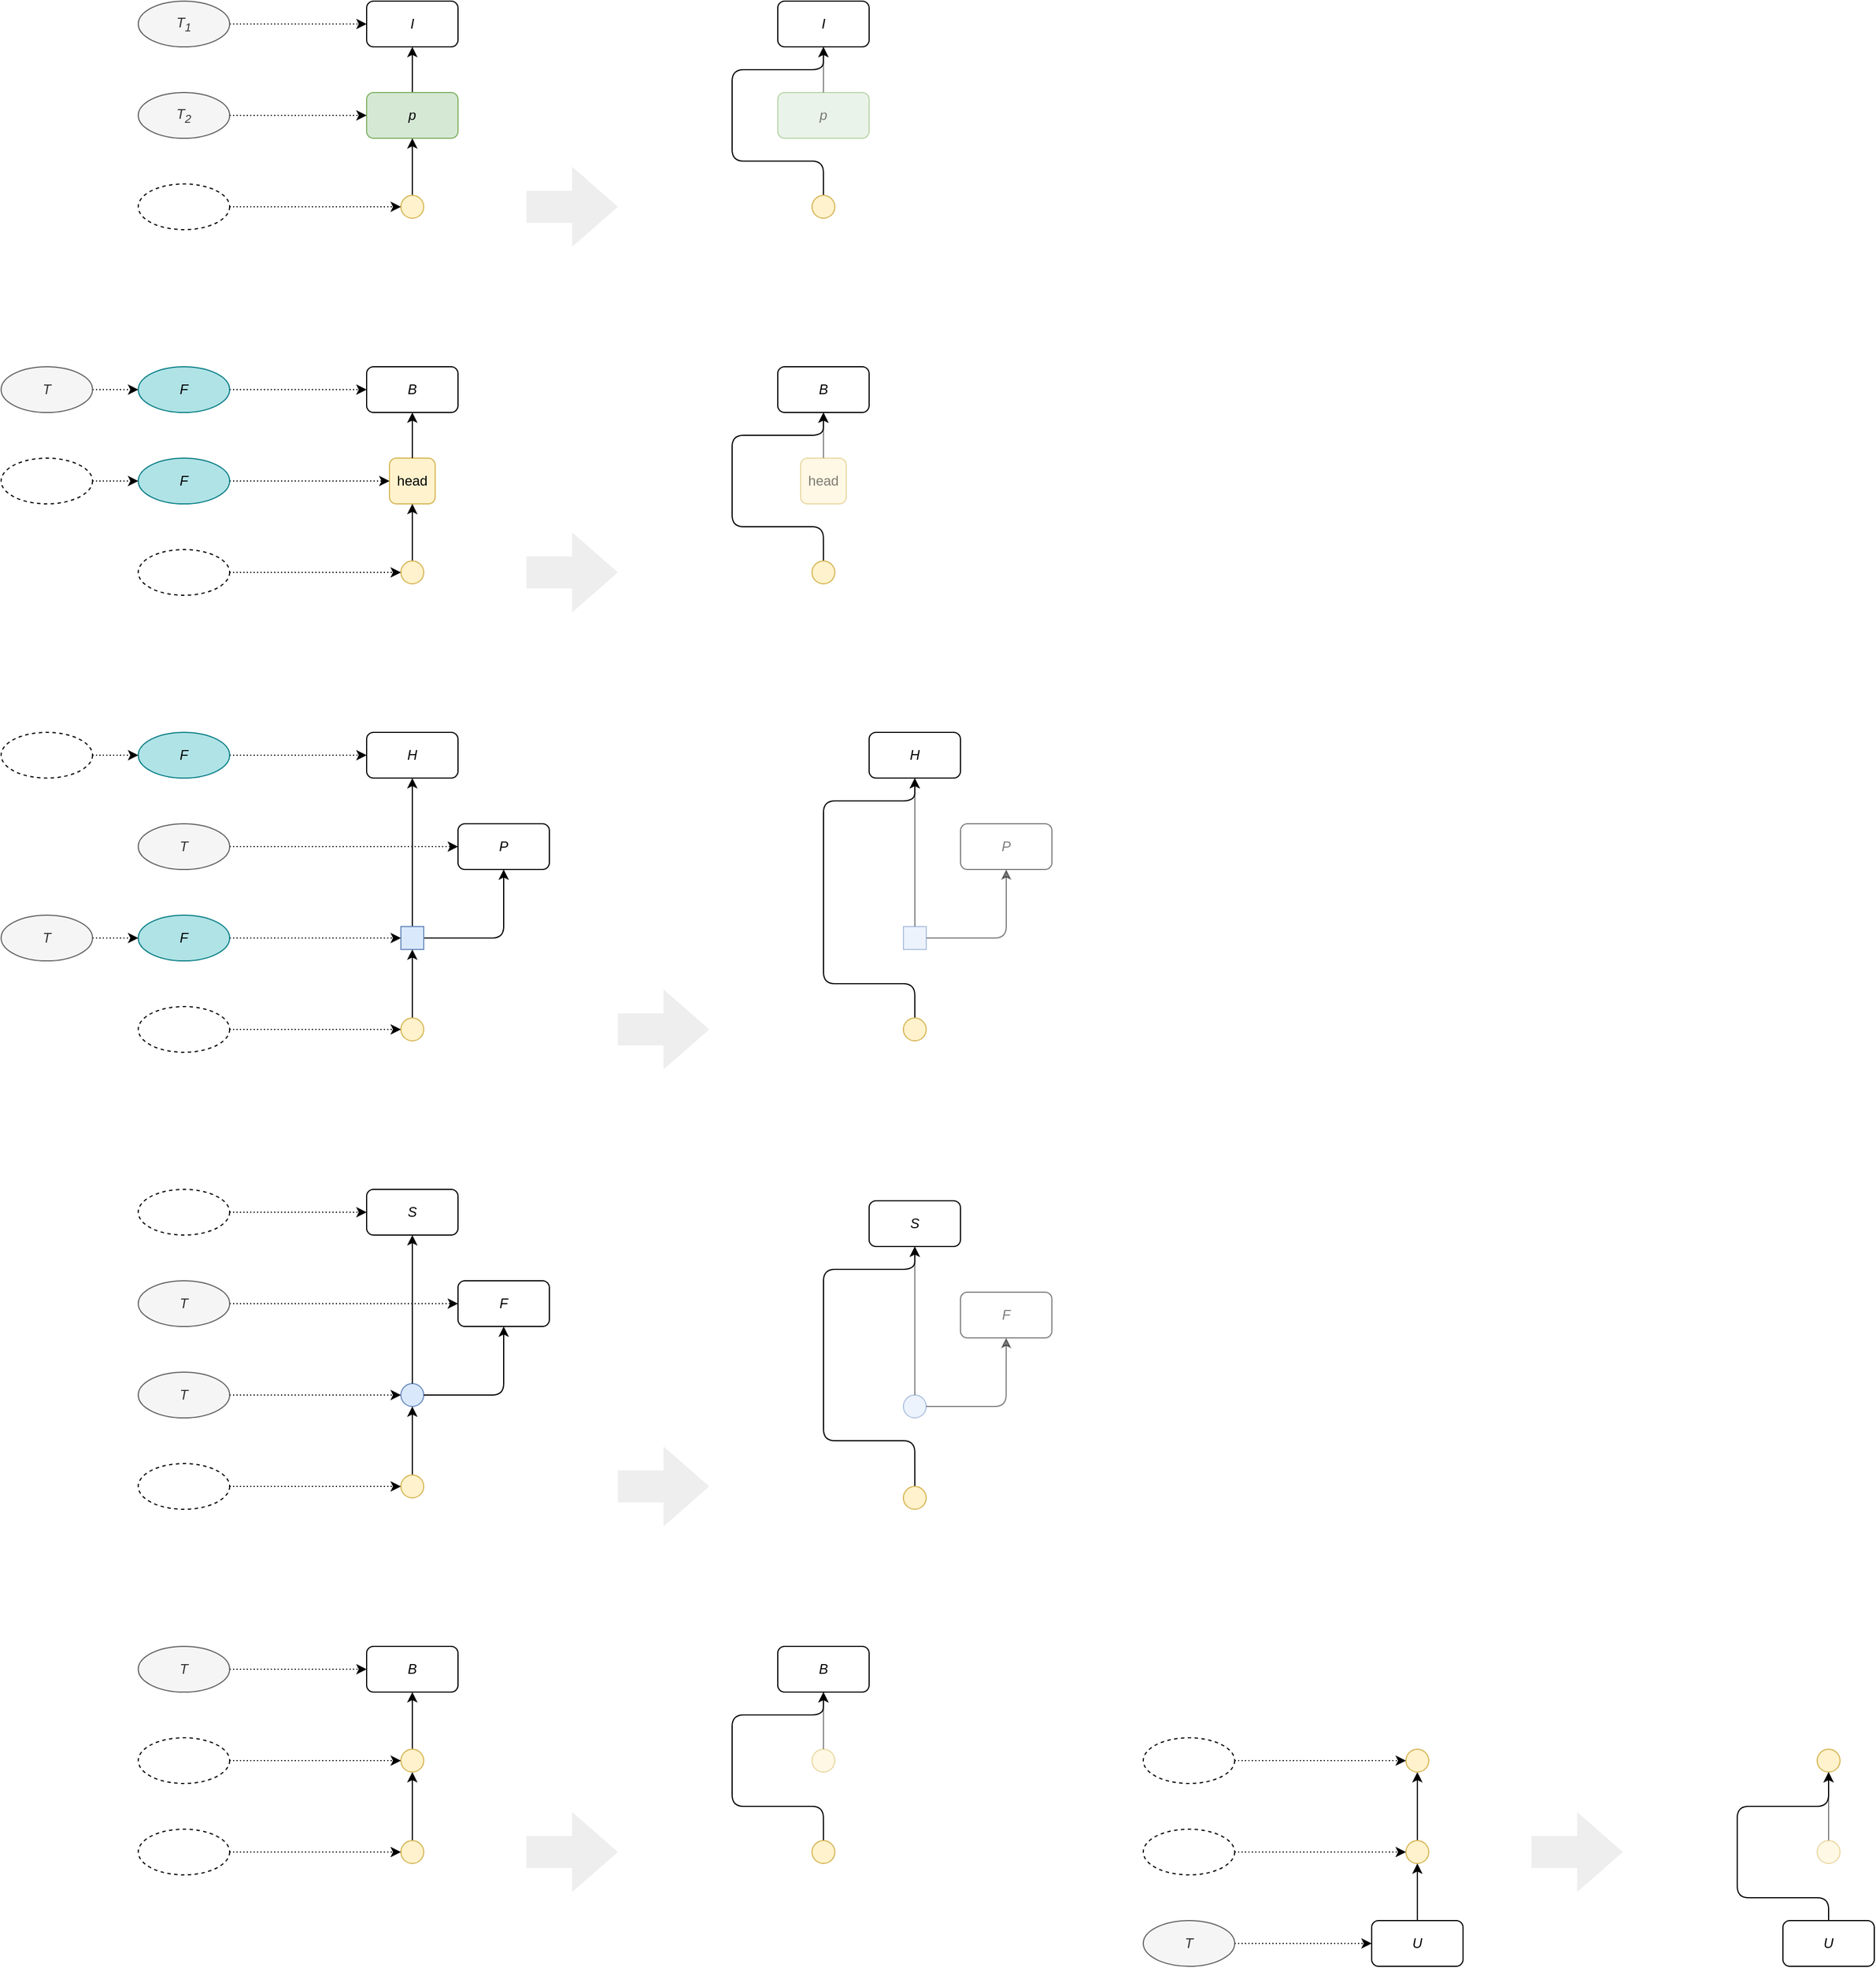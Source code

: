 <mxfile version="14.1.1" type="github" pages="6">
  <diagram name="Slot Propagation" id="UTyZ_nDhRGHTKxZSvGPJ">
    <mxGraphModel dx="1153" dy="667" grid="1" gridSize="10" guides="1" tooltips="1" connect="1" arrows="1" fold="1" page="1" pageScale="1" pageWidth="2339" pageHeight="3300" math="0" shadow="0">
      <root>
        <mxCell id="EDEIHEQZ1esRYnYp5eT2-0" />
        <mxCell id="EDEIHEQZ1esRYnYp5eT2-1" parent="EDEIHEQZ1esRYnYp5eT2-0" />
        <mxCell id="EDEIHEQZ1esRYnYp5eT2-5" style="edgeStyle=orthogonalEdgeStyle;rounded=0;orthogonalLoop=1;jettySize=auto;html=1;exitX=0.5;exitY=0;exitDx=0;exitDy=0;strokeWidth=1;endArrow=classic;endFill=1;startArrow=none;startFill=0;" edge="1" parent="EDEIHEQZ1esRYnYp5eT2-1" source="EDEIHEQZ1esRYnYp5eT2-6">
          <mxGeometry relative="1" as="geometry">
            <mxPoint x="400" y="160" as="targetPoint" />
          </mxGeometry>
        </mxCell>
        <mxCell id="EDEIHEQZ1esRYnYp5eT2-6" value="&lt;i&gt;p&lt;/i&gt;" style="rounded=1;whiteSpace=wrap;html=1;fillColor=#d5e8d4;strokeColor=#82b366;" vertex="1" parent="EDEIHEQZ1esRYnYp5eT2-1">
          <mxGeometry x="360.0" y="200" width="80" height="40" as="geometry" />
        </mxCell>
        <mxCell id="EDEIHEQZ1esRYnYp5eT2-9" value="&lt;i&gt;I&lt;/i&gt;" style="rounded=1;whiteSpace=wrap;html=1;" vertex="1" parent="EDEIHEQZ1esRYnYp5eT2-1">
          <mxGeometry x="360.0" y="120" width="80" height="40" as="geometry" />
        </mxCell>
        <mxCell id="EDEIHEQZ1esRYnYp5eT2-109" value="head" style="rounded=1;whiteSpace=wrap;html=1;fillColor=#fff2cc;strokeColor=#d6b656;" vertex="1" parent="EDEIHEQZ1esRYnYp5eT2-1">
          <mxGeometry x="380" y="520" width="40" height="40" as="geometry" />
        </mxCell>
        <mxCell id="EDEIHEQZ1esRYnYp5eT2-146" style="edgeStyle=orthogonalEdgeStyle;rounded=0;orthogonalLoop=1;jettySize=auto;html=1;entryX=0.5;entryY=1;entryDx=0;entryDy=0;startArrow=none;startFill=0;" edge="1" parent="EDEIHEQZ1esRYnYp5eT2-1" source="EDEIHEQZ1esRYnYp5eT2-148" target="EDEIHEQZ1esRYnYp5eT2-150">
          <mxGeometry relative="1" as="geometry" />
        </mxCell>
        <mxCell id="EDEIHEQZ1esRYnYp5eT2-147" style="edgeStyle=orthogonalEdgeStyle;rounded=1;orthogonalLoop=1;jettySize=auto;html=1;entryX=0.5;entryY=1;entryDx=0;entryDy=0;" edge="1" parent="EDEIHEQZ1esRYnYp5eT2-1" source="EDEIHEQZ1esRYnYp5eT2-148" target="EDEIHEQZ1esRYnYp5eT2-156">
          <mxGeometry relative="1" as="geometry" />
        </mxCell>
        <mxCell id="EDEIHEQZ1esRYnYp5eT2-148" value="" style="rounded=0;whiteSpace=wrap;html=1;fillColor=#dae8fc;strokeColor=#6c8ebf;" vertex="1" parent="EDEIHEQZ1esRYnYp5eT2-1">
          <mxGeometry x="390.0" y="930" width="20" height="20" as="geometry" />
        </mxCell>
        <mxCell id="EDEIHEQZ1esRYnYp5eT2-150" value="&lt;i&gt;H&lt;/i&gt;" style="rounded=1;whiteSpace=wrap;html=1;" vertex="1" parent="EDEIHEQZ1esRYnYp5eT2-1">
          <mxGeometry x="360.0" y="760" width="80" height="40" as="geometry" />
        </mxCell>
        <mxCell id="EDEIHEQZ1esRYnYp5eT2-156" value="&lt;i&gt;P&lt;/i&gt;" style="rounded=1;whiteSpace=wrap;html=1;" vertex="1" parent="EDEIHEQZ1esRYnYp5eT2-1">
          <mxGeometry x="440.0" y="840" width="80" height="40" as="geometry" />
        </mxCell>
        <mxCell id="EDEIHEQZ1esRYnYp5eT2-181" value="" style="ellipse;whiteSpace=wrap;html=1;aspect=fixed;rounded=1;shadow=0;glass=0;sketch=0;align=left;fillColor=#dae8fc;strokeColor=#6c8ebf;" vertex="1" parent="EDEIHEQZ1esRYnYp5eT2-1">
          <mxGeometry x="390.0" y="1330" width="20" height="20" as="geometry" />
        </mxCell>
        <mxCell id="EDEIHEQZ1esRYnYp5eT2-182" style="edgeStyle=orthogonalEdgeStyle;rounded=0;orthogonalLoop=1;jettySize=auto;html=1;entryX=0.5;entryY=1;entryDx=0;entryDy=0;exitX=0.5;exitY=0;exitDx=0;exitDy=0;startArrow=none;startFill=0;" edge="1" parent="EDEIHEQZ1esRYnYp5eT2-1" source="EDEIHEQZ1esRYnYp5eT2-181" target="EDEIHEQZ1esRYnYp5eT2-185">
          <mxGeometry relative="1" as="geometry">
            <mxPoint x="400.0" y="1330" as="sourcePoint" />
          </mxGeometry>
        </mxCell>
        <mxCell id="EDEIHEQZ1esRYnYp5eT2-183" style="edgeStyle=orthogonalEdgeStyle;rounded=1;orthogonalLoop=1;jettySize=auto;html=1;entryX=0.5;entryY=1;entryDx=0;entryDy=0;exitX=1;exitY=0.5;exitDx=0;exitDy=0;" edge="1" parent="EDEIHEQZ1esRYnYp5eT2-1" source="EDEIHEQZ1esRYnYp5eT2-181" target="EDEIHEQZ1esRYnYp5eT2-189">
          <mxGeometry relative="1" as="geometry">
            <mxPoint x="420.0" y="1350" as="sourcePoint" />
          </mxGeometry>
        </mxCell>
        <mxCell id="EDEIHEQZ1esRYnYp5eT2-185" value="&lt;i&gt;S&lt;/i&gt;" style="rounded=1;whiteSpace=wrap;html=1;" vertex="1" parent="EDEIHEQZ1esRYnYp5eT2-1">
          <mxGeometry x="360.0" y="1160" width="80" height="40" as="geometry" />
        </mxCell>
        <mxCell id="EDEIHEQZ1esRYnYp5eT2-189" value="&lt;i&gt;F&lt;/i&gt;" style="rounded=1;whiteSpace=wrap;html=1;" vertex="1" parent="EDEIHEQZ1esRYnYp5eT2-1">
          <mxGeometry x="440.0" y="1240" width="80" height="40" as="geometry" />
        </mxCell>
        <mxCell id="EDEIHEQZ1esRYnYp5eT2-195" style="edgeStyle=orthogonalEdgeStyle;rounded=0;orthogonalLoop=1;jettySize=auto;html=1;entryX=0.5;entryY=1;entryDx=0;entryDy=0;startArrow=none;startFill=0;" edge="1" parent="EDEIHEQZ1esRYnYp5eT2-1" source="EDEIHEQZ1esRYnYp5eT2-196" target="EDEIHEQZ1esRYnYp5eT2-6">
          <mxGeometry relative="1" as="geometry">
            <mxPoint x="400.0" y="240" as="targetPoint" />
          </mxGeometry>
        </mxCell>
        <mxCell id="EDEIHEQZ1esRYnYp5eT2-196" value="" style="ellipse;whiteSpace=wrap;html=1;aspect=fixed;rounded=1;shadow=0;glass=0;sketch=0;align=left;fillColor=#fff2cc;strokeColor=#d6b656;" vertex="1" parent="EDEIHEQZ1esRYnYp5eT2-1">
          <mxGeometry x="390.0" y="290" width="20" height="20" as="geometry" />
        </mxCell>
        <mxCell id="EDEIHEQZ1esRYnYp5eT2-198" value="" style="html=1;shadow=0;dashed=0;align=center;verticalAlign=middle;shape=mxgraph.arrows2.arrow;dy=0.6;dx=40;notch=0;fillColor=#eeeeee;strokeColor=none;" vertex="1" parent="EDEIHEQZ1esRYnYp5eT2-1">
          <mxGeometry x="499.94" y="265" width="80" height="70" as="geometry" />
        </mxCell>
        <mxCell id="EDEIHEQZ1esRYnYp5eT2-201" value="&lt;i&gt;I&lt;/i&gt;" style="rounded=1;whiteSpace=wrap;html=1;" vertex="1" parent="EDEIHEQZ1esRYnYp5eT2-1">
          <mxGeometry x="719.94" y="120" width="80" height="40" as="geometry" />
        </mxCell>
        <mxCell id="EDEIHEQZ1esRYnYp5eT2-202" style="edgeStyle=orthogonalEdgeStyle;rounded=1;orthogonalLoop=1;jettySize=auto;html=1;entryX=0.5;entryY=1;entryDx=0;entryDy=0;startArrow=none;startFill=0;" edge="1" parent="EDEIHEQZ1esRYnYp5eT2-1" source="EDEIHEQZ1esRYnYp5eT2-203" target="EDEIHEQZ1esRYnYp5eT2-201">
          <mxGeometry relative="1" as="geometry">
            <mxPoint x="679.94" y="240" as="targetPoint" />
            <Array as="points">
              <mxPoint x="760" y="260" />
              <mxPoint x="680" y="260" />
              <mxPoint x="680" y="180" />
              <mxPoint x="760" y="180" />
            </Array>
          </mxGeometry>
        </mxCell>
        <mxCell id="EDEIHEQZ1esRYnYp5eT2-203" value="" style="ellipse;whiteSpace=wrap;html=1;aspect=fixed;rounded=1;shadow=0;glass=0;sketch=0;align=left;fillColor=#fff2cc;strokeColor=#d6b656;" vertex="1" parent="EDEIHEQZ1esRYnYp5eT2-1">
          <mxGeometry x="749.94" y="290" width="20" height="20" as="geometry" />
        </mxCell>
        <mxCell id="EDEIHEQZ1esRYnYp5eT2-204" style="edgeStyle=orthogonalEdgeStyle;rounded=0;orthogonalLoop=1;jettySize=auto;html=1;strokeWidth=1;endArrow=classic;endFill=1;startArrow=none;startFill=0;entryX=0.5;entryY=1;entryDx=0;entryDy=0;exitX=0.5;exitY=0;exitDx=0;exitDy=0;" edge="1" parent="EDEIHEQZ1esRYnYp5eT2-1" source="EDEIHEQZ1esRYnYp5eT2-109" target="EDEIHEQZ1esRYnYp5eT2-206">
          <mxGeometry relative="1" as="geometry">
            <mxPoint x="400.0" y="480" as="targetPoint" />
            <mxPoint x="449.94" y="520" as="sourcePoint" />
          </mxGeometry>
        </mxCell>
        <mxCell id="EDEIHEQZ1esRYnYp5eT2-206" value="&lt;i&gt;B&lt;/i&gt;" style="rounded=1;whiteSpace=wrap;html=1;" vertex="1" parent="EDEIHEQZ1esRYnYp5eT2-1">
          <mxGeometry x="360.0" y="440" width="80" height="40" as="geometry" />
        </mxCell>
        <mxCell id="EDEIHEQZ1esRYnYp5eT2-207" style="edgeStyle=orthogonalEdgeStyle;rounded=0;orthogonalLoop=1;jettySize=auto;html=1;startArrow=none;startFill=0;entryX=0.5;entryY=1;entryDx=0;entryDy=0;" edge="1" parent="EDEIHEQZ1esRYnYp5eT2-1" source="EDEIHEQZ1esRYnYp5eT2-208" target="EDEIHEQZ1esRYnYp5eT2-109">
          <mxGeometry relative="1" as="geometry">
            <mxPoint x="419.94" y="570" as="targetPoint" />
          </mxGeometry>
        </mxCell>
        <mxCell id="EDEIHEQZ1esRYnYp5eT2-208" value="" style="ellipse;whiteSpace=wrap;html=1;aspect=fixed;rounded=1;shadow=0;glass=0;sketch=0;align=left;fillColor=#fff2cc;strokeColor=#d6b656;" vertex="1" parent="EDEIHEQZ1esRYnYp5eT2-1">
          <mxGeometry x="390.0" y="610" width="20" height="20" as="geometry" />
        </mxCell>
        <mxCell id="EDEIHEQZ1esRYnYp5eT2-209" value="" style="html=1;shadow=0;dashed=0;align=center;verticalAlign=middle;shape=mxgraph.arrows2.arrow;dy=0.6;dx=40;notch=0;fillColor=#eeeeee;strokeColor=none;" vertex="1" parent="EDEIHEQZ1esRYnYp5eT2-1">
          <mxGeometry x="499.94" y="585" width="80" height="70" as="geometry" />
        </mxCell>
        <mxCell id="EDEIHEQZ1esRYnYp5eT2-210" value="&lt;i&gt;B&lt;/i&gt;" style="rounded=1;whiteSpace=wrap;html=1;" vertex="1" parent="EDEIHEQZ1esRYnYp5eT2-1">
          <mxGeometry x="719.94" y="440" width="80" height="40" as="geometry" />
        </mxCell>
        <mxCell id="EDEIHEQZ1esRYnYp5eT2-211" style="edgeStyle=orthogonalEdgeStyle;rounded=1;orthogonalLoop=1;jettySize=auto;html=1;entryX=0.5;entryY=1;entryDx=0;entryDy=0;startArrow=none;startFill=0;" edge="1" parent="EDEIHEQZ1esRYnYp5eT2-1" source="EDEIHEQZ1esRYnYp5eT2-212" target="EDEIHEQZ1esRYnYp5eT2-210">
          <mxGeometry relative="1" as="geometry">
            <mxPoint x="679.94" y="560" as="targetPoint" />
            <Array as="points">
              <mxPoint x="760" y="580" />
              <mxPoint x="680" y="580" />
              <mxPoint x="680" y="500" />
              <mxPoint x="760" y="500" />
            </Array>
          </mxGeometry>
        </mxCell>
        <mxCell id="EDEIHEQZ1esRYnYp5eT2-212" value="" style="ellipse;whiteSpace=wrap;html=1;aspect=fixed;rounded=1;shadow=0;glass=0;sketch=0;align=left;fillColor=#fff2cc;strokeColor=#d6b656;" vertex="1" parent="EDEIHEQZ1esRYnYp5eT2-1">
          <mxGeometry x="749.94" y="610" width="20" height="20" as="geometry" />
        </mxCell>
        <mxCell id="EDEIHEQZ1esRYnYp5eT2-214" style="edgeStyle=orthogonalEdgeStyle;rounded=0;orthogonalLoop=1;jettySize=auto;html=1;entryX=0.5;entryY=1;entryDx=0;entryDy=0;startArrow=none;startFill=0;" edge="1" parent="EDEIHEQZ1esRYnYp5eT2-1" source="EDEIHEQZ1esRYnYp5eT2-213" target="EDEIHEQZ1esRYnYp5eT2-148">
          <mxGeometry relative="1" as="geometry" />
        </mxCell>
        <mxCell id="EDEIHEQZ1esRYnYp5eT2-213" value="" style="ellipse;whiteSpace=wrap;html=1;aspect=fixed;rounded=1;shadow=0;glass=0;sketch=0;align=left;fillColor=#fff2cc;strokeColor=#d6b656;" vertex="1" parent="EDEIHEQZ1esRYnYp5eT2-1">
          <mxGeometry x="390.0" y="1010" width="20" height="20" as="geometry" />
        </mxCell>
        <mxCell id="EDEIHEQZ1esRYnYp5eT2-215" value="" style="html=1;shadow=0;dashed=0;align=center;verticalAlign=middle;shape=mxgraph.arrows2.arrow;dy=0.6;dx=40;notch=0;fillColor=#eeeeee;strokeColor=none;" vertex="1" parent="EDEIHEQZ1esRYnYp5eT2-1">
          <mxGeometry x="579.94" y="985" width="80" height="70" as="geometry" />
        </mxCell>
        <mxCell id="EDEIHEQZ1esRYnYp5eT2-218" value="&lt;i&gt;H&lt;/i&gt;" style="rounded=1;whiteSpace=wrap;html=1;" vertex="1" parent="EDEIHEQZ1esRYnYp5eT2-1">
          <mxGeometry x="799.94" y="760" width="80" height="40" as="geometry" />
        </mxCell>
        <mxCell id="EDEIHEQZ1esRYnYp5eT2-219" style="edgeStyle=orthogonalEdgeStyle;rounded=1;orthogonalLoop=1;jettySize=auto;html=1;entryX=0.5;entryY=1;entryDx=0;entryDy=0;startArrow=none;startFill=0;" edge="1" parent="EDEIHEQZ1esRYnYp5eT2-1" source="EDEIHEQZ1esRYnYp5eT2-220" target="EDEIHEQZ1esRYnYp5eT2-218">
          <mxGeometry relative="1" as="geometry">
            <mxPoint x="759.94" y="950.0" as="targetPoint" />
            <Array as="points">
              <mxPoint x="840" y="980" />
              <mxPoint x="760" y="980" />
              <mxPoint x="760" y="820" />
              <mxPoint x="840" y="820" />
            </Array>
          </mxGeometry>
        </mxCell>
        <mxCell id="EDEIHEQZ1esRYnYp5eT2-220" value="" style="ellipse;whiteSpace=wrap;html=1;aspect=fixed;rounded=1;shadow=0;glass=0;sketch=0;align=left;fillColor=#fff2cc;strokeColor=#d6b656;" vertex="1" parent="EDEIHEQZ1esRYnYp5eT2-1">
          <mxGeometry x="829.94" y="1010" width="20" height="20" as="geometry" />
        </mxCell>
        <mxCell id="EDEIHEQZ1esRYnYp5eT2-222" style="edgeStyle=orthogonalEdgeStyle;rounded=0;orthogonalLoop=1;jettySize=auto;html=1;entryX=0.5;entryY=1;entryDx=0;entryDy=0;startArrow=none;startFill=0;" edge="1" parent="EDEIHEQZ1esRYnYp5eT2-1" source="EDEIHEQZ1esRYnYp5eT2-221" target="EDEIHEQZ1esRYnYp5eT2-181">
          <mxGeometry relative="1" as="geometry" />
        </mxCell>
        <mxCell id="EDEIHEQZ1esRYnYp5eT2-221" value="" style="ellipse;whiteSpace=wrap;html=1;aspect=fixed;rounded=1;shadow=0;glass=0;sketch=0;align=left;fillColor=#fff2cc;strokeColor=#d6b656;" vertex="1" parent="EDEIHEQZ1esRYnYp5eT2-1">
          <mxGeometry x="390.0" y="1410" width="20" height="20" as="geometry" />
        </mxCell>
        <mxCell id="EDEIHEQZ1esRYnYp5eT2-223" value="" style="html=1;shadow=0;dashed=0;align=center;verticalAlign=middle;shape=mxgraph.arrows2.arrow;dy=0.6;dx=40;notch=0;fillColor=#eeeeee;strokeColor=none;" vertex="1" parent="EDEIHEQZ1esRYnYp5eT2-1">
          <mxGeometry x="579.94" y="1385" width="80" height="70" as="geometry" />
        </mxCell>
        <mxCell id="EDEIHEQZ1esRYnYp5eT2-230" style="edgeStyle=orthogonalEdgeStyle;rounded=0;orthogonalLoop=1;jettySize=auto;html=1;strokeWidth=1;endArrow=classic;endFill=1;startArrow=none;startFill=0;entryX=0.5;entryY=1;entryDx=0;entryDy=0;exitX=0.5;exitY=0;exitDx=0;exitDy=0;" edge="1" parent="EDEIHEQZ1esRYnYp5eT2-1" source="EDEIHEQZ1esRYnYp5eT2-238" target="EDEIHEQZ1esRYnYp5eT2-231">
          <mxGeometry relative="1" as="geometry">
            <mxPoint x="400.0" y="1600" as="targetPoint" />
            <mxPoint x="400.0" y="1640" as="sourcePoint" />
          </mxGeometry>
        </mxCell>
        <mxCell id="EDEIHEQZ1esRYnYp5eT2-231" value="&lt;i&gt;B&lt;/i&gt;" style="rounded=1;whiteSpace=wrap;html=1;" vertex="1" parent="EDEIHEQZ1esRYnYp5eT2-1">
          <mxGeometry x="360.0" y="1560" width="80" height="40" as="geometry" />
        </mxCell>
        <mxCell id="EDEIHEQZ1esRYnYp5eT2-232" style="edgeStyle=orthogonalEdgeStyle;rounded=0;orthogonalLoop=1;jettySize=auto;html=1;startArrow=none;startFill=0;entryX=0.5;entryY=1;entryDx=0;entryDy=0;" edge="1" parent="EDEIHEQZ1esRYnYp5eT2-1" source="EDEIHEQZ1esRYnYp5eT2-233" target="EDEIHEQZ1esRYnYp5eT2-238">
          <mxGeometry relative="1" as="geometry">
            <mxPoint x="400.0" y="1680" as="targetPoint" />
          </mxGeometry>
        </mxCell>
        <mxCell id="EDEIHEQZ1esRYnYp5eT2-233" value="" style="ellipse;whiteSpace=wrap;html=1;aspect=fixed;rounded=1;shadow=0;glass=0;sketch=0;align=left;fillColor=#fff2cc;strokeColor=#d6b656;" vertex="1" parent="EDEIHEQZ1esRYnYp5eT2-1">
          <mxGeometry x="390.0" y="1730" width="20" height="20" as="geometry" />
        </mxCell>
        <mxCell id="EDEIHEQZ1esRYnYp5eT2-234" value="" style="html=1;shadow=0;dashed=0;align=center;verticalAlign=middle;shape=mxgraph.arrows2.arrow;dy=0.6;dx=40;notch=0;fillColor=#eeeeee;strokeColor=none;" vertex="1" parent="EDEIHEQZ1esRYnYp5eT2-1">
          <mxGeometry x="499.94" y="1705" width="80" height="70" as="geometry" />
        </mxCell>
        <mxCell id="EDEIHEQZ1esRYnYp5eT2-238" value="" style="ellipse;whiteSpace=wrap;html=1;aspect=fixed;rounded=1;shadow=0;glass=0;sketch=0;align=left;fillColor=#fff2cc;strokeColor=#d6b656;" vertex="1" parent="EDEIHEQZ1esRYnYp5eT2-1">
          <mxGeometry x="390.0" y="1650" width="20" height="20" as="geometry" />
        </mxCell>
        <mxCell id="gvBabcy8ZZv-u1FsDQUI-4" style="edgeStyle=orthogonalEdgeStyle;rounded=1;orthogonalLoop=1;jettySize=auto;html=1;entryX=0;entryY=0.5;entryDx=0;entryDy=0;startArrow=none;startFill=0;dashed=1;dashPattern=1 2;" edge="1" parent="EDEIHEQZ1esRYnYp5eT2-1" source="BRj3sy8hBxZhRtabKPd--2" target="EDEIHEQZ1esRYnYp5eT2-150">
          <mxGeometry relative="1" as="geometry" />
        </mxCell>
        <mxCell id="BRj3sy8hBxZhRtabKPd--2" value="&lt;i&gt;F&lt;/i&gt;" style="ellipse;whiteSpace=wrap;html=1;fillColor=#b0e3e6;strokeColor=#0e8088;" vertex="1" parent="EDEIHEQZ1esRYnYp5eT2-1">
          <mxGeometry x="160.06" y="760" width="80" height="40" as="geometry" />
        </mxCell>
        <mxCell id="AbnB5PojkTlQwKqKO-Hi-0" style="edgeStyle=orthogonalEdgeStyle;rounded=1;orthogonalLoop=1;jettySize=auto;html=1;exitX=1;exitY=0.5;exitDx=0;exitDy=0;entryX=0;entryY=0.5;entryDx=0;entryDy=0;dashed=1;dashPattern=1 2;startArrow=none;startFill=0;" edge="1" parent="EDEIHEQZ1esRYnYp5eT2-1" source="BRj3sy8hBxZhRtabKPd--3" target="BRj3sy8hBxZhRtabKPd--2">
          <mxGeometry relative="1" as="geometry" />
        </mxCell>
        <mxCell id="BRj3sy8hBxZhRtabKPd--3" value="" style="ellipse;whiteSpace=wrap;html=1;dashed=1;" vertex="1" parent="EDEIHEQZ1esRYnYp5eT2-1">
          <mxGeometry x="40" y="760" width="80" height="40" as="geometry" />
        </mxCell>
        <mxCell id="AbnB5PojkTlQwKqKO-Hi-1" style="edgeStyle=orthogonalEdgeStyle;rounded=1;orthogonalLoop=1;jettySize=auto;html=1;entryX=0;entryY=0.5;entryDx=0;entryDy=0;dashed=1;dashPattern=1 2;startArrow=none;startFill=0;" edge="1" parent="EDEIHEQZ1esRYnYp5eT2-1" source="gvBabcy8ZZv-u1FsDQUI-0" target="EDEIHEQZ1esRYnYp5eT2-156">
          <mxGeometry relative="1" as="geometry" />
        </mxCell>
        <mxCell id="gvBabcy8ZZv-u1FsDQUI-0" value="&lt;i&gt;T&lt;/i&gt;" style="ellipse;whiteSpace=wrap;html=1;fillColor=#f5f5f5;strokeColor=#666666;fontColor=#333333;" vertex="1" parent="EDEIHEQZ1esRYnYp5eT2-1">
          <mxGeometry x="160.06" y="840" width="80" height="40" as="geometry" />
        </mxCell>
        <mxCell id="AbnB5PojkTlQwKqKO-Hi-2" style="edgeStyle=orthogonalEdgeStyle;rounded=1;orthogonalLoop=1;jettySize=auto;html=1;exitX=1;exitY=0.5;exitDx=0;exitDy=0;entryX=0;entryY=0.5;entryDx=0;entryDy=0;dashed=1;dashPattern=1 2;startArrow=none;startFill=0;" edge="1" parent="EDEIHEQZ1esRYnYp5eT2-1" source="gvBabcy8ZZv-u1FsDQUI-1" target="EDEIHEQZ1esRYnYp5eT2-148">
          <mxGeometry relative="1" as="geometry" />
        </mxCell>
        <mxCell id="gvBabcy8ZZv-u1FsDQUI-1" value="&lt;i&gt;F&lt;/i&gt;" style="ellipse;whiteSpace=wrap;html=1;fillColor=#b0e3e6;strokeColor=#0e8088;" vertex="1" parent="EDEIHEQZ1esRYnYp5eT2-1">
          <mxGeometry x="160.06" y="920" width="80" height="40" as="geometry" />
        </mxCell>
        <mxCell id="AbnB5PojkTlQwKqKO-Hi-3" style="edgeStyle=orthogonalEdgeStyle;rounded=1;orthogonalLoop=1;jettySize=auto;html=1;exitX=1;exitY=0.5;exitDx=0;exitDy=0;entryX=0;entryY=0.5;entryDx=0;entryDy=0;dashed=1;dashPattern=1 2;startArrow=none;startFill=0;" edge="1" parent="EDEIHEQZ1esRYnYp5eT2-1" source="gvBabcy8ZZv-u1FsDQUI-2" target="gvBabcy8ZZv-u1FsDQUI-1">
          <mxGeometry relative="1" as="geometry" />
        </mxCell>
        <mxCell id="gvBabcy8ZZv-u1FsDQUI-2" value="&lt;i&gt;T&lt;/i&gt;" style="ellipse;whiteSpace=wrap;html=1;fillColor=#f5f5f5;strokeColor=#666666;fontColor=#333333;" vertex="1" parent="EDEIHEQZ1esRYnYp5eT2-1">
          <mxGeometry x="40.0" y="920" width="80" height="40" as="geometry" />
        </mxCell>
        <mxCell id="AbnB5PojkTlQwKqKO-Hi-4" style="edgeStyle=orthogonalEdgeStyle;rounded=1;orthogonalLoop=1;jettySize=auto;html=1;entryX=0;entryY=0.5;entryDx=0;entryDy=0;dashed=1;dashPattern=1 2;startArrow=none;startFill=0;" edge="1" parent="EDEIHEQZ1esRYnYp5eT2-1" source="gvBabcy8ZZv-u1FsDQUI-3" target="EDEIHEQZ1esRYnYp5eT2-213">
          <mxGeometry relative="1" as="geometry" />
        </mxCell>
        <mxCell id="gvBabcy8ZZv-u1FsDQUI-3" value="" style="ellipse;whiteSpace=wrap;html=1;dashed=1;" vertex="1" parent="EDEIHEQZ1esRYnYp5eT2-1">
          <mxGeometry x="160.06" y="1000" width="80" height="40" as="geometry" />
        </mxCell>
        <mxCell id="AbnB5PojkTlQwKqKO-Hi-12" style="edgeStyle=orthogonalEdgeStyle;rounded=1;orthogonalLoop=1;jettySize=auto;html=1;entryX=0;entryY=0.5;entryDx=0;entryDy=0;dashed=1;dashPattern=1 2;startArrow=none;startFill=0;" edge="1" parent="EDEIHEQZ1esRYnYp5eT2-1" source="AbnB5PojkTlQwKqKO-Hi-5" target="EDEIHEQZ1esRYnYp5eT2-206">
          <mxGeometry relative="1" as="geometry" />
        </mxCell>
        <mxCell id="AbnB5PojkTlQwKqKO-Hi-5" value="&lt;i&gt;F&lt;/i&gt;" style="ellipse;whiteSpace=wrap;html=1;fillColor=#b0e3e6;strokeColor=#0e8088;" vertex="1" parent="EDEIHEQZ1esRYnYp5eT2-1">
          <mxGeometry x="160.06" y="440" width="80" height="40" as="geometry" />
        </mxCell>
        <mxCell id="AbnB5PojkTlQwKqKO-Hi-6" style="edgeStyle=orthogonalEdgeStyle;rounded=1;orthogonalLoop=1;jettySize=auto;html=1;exitX=1;exitY=0.5;exitDx=0;exitDy=0;entryX=0;entryY=0.5;entryDx=0;entryDy=0;dashed=1;dashPattern=1 2;startArrow=none;startFill=0;" edge="1" parent="EDEIHEQZ1esRYnYp5eT2-1" source="AbnB5PojkTlQwKqKO-Hi-7" target="AbnB5PojkTlQwKqKO-Hi-5">
          <mxGeometry relative="1" as="geometry" />
        </mxCell>
        <mxCell id="AbnB5PojkTlQwKqKO-Hi-7" value="&lt;i&gt;T&lt;/i&gt;" style="ellipse;whiteSpace=wrap;html=1;fillColor=#f5f5f5;strokeColor=#666666;fontColor=#333333;" vertex="1" parent="EDEIHEQZ1esRYnYp5eT2-1">
          <mxGeometry x="40.0" y="440" width="80" height="40" as="geometry" />
        </mxCell>
        <mxCell id="AbnB5PojkTlQwKqKO-Hi-13" style="edgeStyle=orthogonalEdgeStyle;rounded=1;orthogonalLoop=1;jettySize=auto;html=1;entryX=0;entryY=0.5;entryDx=0;entryDy=0;dashed=1;dashPattern=1 2;startArrow=none;startFill=0;" edge="1" parent="EDEIHEQZ1esRYnYp5eT2-1" source="AbnB5PojkTlQwKqKO-Hi-8" target="EDEIHEQZ1esRYnYp5eT2-109">
          <mxGeometry relative="1" as="geometry" />
        </mxCell>
        <mxCell id="AbnB5PojkTlQwKqKO-Hi-8" value="&lt;i&gt;F&lt;/i&gt;" style="ellipse;whiteSpace=wrap;html=1;fillColor=#b0e3e6;strokeColor=#0e8088;" vertex="1" parent="EDEIHEQZ1esRYnYp5eT2-1">
          <mxGeometry x="160.06" y="520" width="80" height="40" as="geometry" />
        </mxCell>
        <mxCell id="AbnB5PojkTlQwKqKO-Hi-9" style="edgeStyle=orthogonalEdgeStyle;rounded=1;orthogonalLoop=1;jettySize=auto;html=1;exitX=1;exitY=0.5;exitDx=0;exitDy=0;entryX=0;entryY=0.5;entryDx=0;entryDy=0;dashed=1;dashPattern=1 2;startArrow=none;startFill=0;" edge="1" parent="EDEIHEQZ1esRYnYp5eT2-1" source="AbnB5PojkTlQwKqKO-Hi-10" target="AbnB5PojkTlQwKqKO-Hi-8">
          <mxGeometry relative="1" as="geometry" />
        </mxCell>
        <mxCell id="AbnB5PojkTlQwKqKO-Hi-10" value="" style="ellipse;whiteSpace=wrap;html=1;dashed=1;" vertex="1" parent="EDEIHEQZ1esRYnYp5eT2-1">
          <mxGeometry x="40" y="520" width="80" height="40" as="geometry" />
        </mxCell>
        <mxCell id="AbnB5PojkTlQwKqKO-Hi-14" style="edgeStyle=orthogonalEdgeStyle;rounded=1;orthogonalLoop=1;jettySize=auto;html=1;entryX=0;entryY=0.5;entryDx=0;entryDy=0;dashed=1;dashPattern=1 2;startArrow=none;startFill=0;" edge="1" parent="EDEIHEQZ1esRYnYp5eT2-1" source="AbnB5PojkTlQwKqKO-Hi-11" target="EDEIHEQZ1esRYnYp5eT2-208">
          <mxGeometry relative="1" as="geometry" />
        </mxCell>
        <mxCell id="AbnB5PojkTlQwKqKO-Hi-11" value="" style="ellipse;whiteSpace=wrap;html=1;dashed=1;" vertex="1" parent="EDEIHEQZ1esRYnYp5eT2-1">
          <mxGeometry x="160.06" y="600" width="80" height="40" as="geometry" />
        </mxCell>
        <mxCell id="AbnB5PojkTlQwKqKO-Hi-18" style="edgeStyle=orthogonalEdgeStyle;rounded=1;orthogonalLoop=1;jettySize=auto;html=1;entryX=0;entryY=0.5;entryDx=0;entryDy=0;dashed=1;dashPattern=1 2;startArrow=none;startFill=0;" edge="1" parent="EDEIHEQZ1esRYnYp5eT2-1" source="AbnB5PojkTlQwKqKO-Hi-15" target="EDEIHEQZ1esRYnYp5eT2-9">
          <mxGeometry relative="1" as="geometry" />
        </mxCell>
        <mxCell id="AbnB5PojkTlQwKqKO-Hi-15" value="&lt;i&gt;T&lt;sub&gt;1&lt;/sub&gt;&lt;/i&gt;" style="ellipse;whiteSpace=wrap;html=1;fillColor=#f5f5f5;strokeColor=#666666;fontColor=#333333;" vertex="1" parent="EDEIHEQZ1esRYnYp5eT2-1">
          <mxGeometry x="160.06" y="120" width="80" height="40" as="geometry" />
        </mxCell>
        <mxCell id="AbnB5PojkTlQwKqKO-Hi-19" style="edgeStyle=orthogonalEdgeStyle;rounded=1;orthogonalLoop=1;jettySize=auto;html=1;exitX=1;exitY=0.5;exitDx=0;exitDy=0;entryX=0;entryY=0.5;entryDx=0;entryDy=0;dashed=1;dashPattern=1 2;startArrow=none;startFill=0;" edge="1" parent="EDEIHEQZ1esRYnYp5eT2-1" source="AbnB5PojkTlQwKqKO-Hi-16" target="EDEIHEQZ1esRYnYp5eT2-6">
          <mxGeometry relative="1" as="geometry" />
        </mxCell>
        <mxCell id="AbnB5PojkTlQwKqKO-Hi-16" value="&lt;i&gt;T&lt;sub&gt;2&lt;/sub&gt;&lt;/i&gt;" style="ellipse;whiteSpace=wrap;html=1;fillColor=#f5f5f5;strokeColor=#666666;fontColor=#333333;" vertex="1" parent="EDEIHEQZ1esRYnYp5eT2-1">
          <mxGeometry x="160.06" y="200" width="80" height="40" as="geometry" />
        </mxCell>
        <mxCell id="AbnB5PojkTlQwKqKO-Hi-20" style="edgeStyle=orthogonalEdgeStyle;rounded=1;orthogonalLoop=1;jettySize=auto;html=1;exitX=1;exitY=0.5;exitDx=0;exitDy=0;entryX=0;entryY=0.5;entryDx=0;entryDy=0;dashed=1;dashPattern=1 2;startArrow=none;startFill=0;" edge="1" parent="EDEIHEQZ1esRYnYp5eT2-1" source="AbnB5PojkTlQwKqKO-Hi-17" target="EDEIHEQZ1esRYnYp5eT2-196">
          <mxGeometry relative="1" as="geometry" />
        </mxCell>
        <mxCell id="AbnB5PojkTlQwKqKO-Hi-17" value="" style="ellipse;whiteSpace=wrap;html=1;dashed=1;" vertex="1" parent="EDEIHEQZ1esRYnYp5eT2-1">
          <mxGeometry x="160.06" y="280" width="80" height="40" as="geometry" />
        </mxCell>
        <mxCell id="AbnB5PojkTlQwKqKO-Hi-25" style="edgeStyle=orthogonalEdgeStyle;rounded=1;orthogonalLoop=1;jettySize=auto;html=1;exitX=1;exitY=0.5;exitDx=0;exitDy=0;entryX=0;entryY=0.5;entryDx=0;entryDy=0;dashed=1;dashPattern=1 2;startArrow=none;startFill=0;" edge="1" parent="EDEIHEQZ1esRYnYp5eT2-1" source="AbnB5PojkTlQwKqKO-Hi-21" target="EDEIHEQZ1esRYnYp5eT2-185">
          <mxGeometry relative="1" as="geometry" />
        </mxCell>
        <mxCell id="AbnB5PojkTlQwKqKO-Hi-21" value="" style="ellipse;whiteSpace=wrap;html=1;dashed=1;" vertex="1" parent="EDEIHEQZ1esRYnYp5eT2-1">
          <mxGeometry x="160.06" y="1160" width="80" height="40" as="geometry" />
        </mxCell>
        <mxCell id="AbnB5PojkTlQwKqKO-Hi-28" style="edgeStyle=orthogonalEdgeStyle;rounded=1;orthogonalLoop=1;jettySize=auto;html=1;exitX=1;exitY=0.5;exitDx=0;exitDy=0;entryX=0;entryY=0.5;entryDx=0;entryDy=0;dashed=1;dashPattern=1 2;startArrow=none;startFill=0;" edge="1" parent="EDEIHEQZ1esRYnYp5eT2-1" source="AbnB5PojkTlQwKqKO-Hi-22" target="EDEIHEQZ1esRYnYp5eT2-221">
          <mxGeometry relative="1" as="geometry" />
        </mxCell>
        <mxCell id="AbnB5PojkTlQwKqKO-Hi-22" value="" style="ellipse;whiteSpace=wrap;html=1;dashed=1;" vertex="1" parent="EDEIHEQZ1esRYnYp5eT2-1">
          <mxGeometry x="160.06" y="1400" width="80" height="40" as="geometry" />
        </mxCell>
        <mxCell id="AbnB5PojkTlQwKqKO-Hi-26" style="edgeStyle=orthogonalEdgeStyle;rounded=1;orthogonalLoop=1;jettySize=auto;html=1;entryX=0;entryY=0.5;entryDx=0;entryDy=0;dashed=1;dashPattern=1 2;startArrow=none;startFill=0;" edge="1" parent="EDEIHEQZ1esRYnYp5eT2-1" source="AbnB5PojkTlQwKqKO-Hi-23" target="EDEIHEQZ1esRYnYp5eT2-189">
          <mxGeometry relative="1" as="geometry" />
        </mxCell>
        <mxCell id="AbnB5PojkTlQwKqKO-Hi-23" value="&lt;i&gt;T&lt;/i&gt;" style="ellipse;whiteSpace=wrap;html=1;fillColor=#f5f5f5;strokeColor=#666666;fontColor=#333333;" vertex="1" parent="EDEIHEQZ1esRYnYp5eT2-1">
          <mxGeometry x="160.06" y="1240" width="80" height="40" as="geometry" />
        </mxCell>
        <mxCell id="AbnB5PojkTlQwKqKO-Hi-27" style="edgeStyle=orthogonalEdgeStyle;rounded=1;orthogonalLoop=1;jettySize=auto;html=1;exitX=1;exitY=0.5;exitDx=0;exitDy=0;entryX=0;entryY=0.5;entryDx=0;entryDy=0;dashed=1;dashPattern=1 2;startArrow=none;startFill=0;" edge="1" parent="EDEIHEQZ1esRYnYp5eT2-1" source="AbnB5PojkTlQwKqKO-Hi-24" target="EDEIHEQZ1esRYnYp5eT2-181">
          <mxGeometry relative="1" as="geometry" />
        </mxCell>
        <mxCell id="AbnB5PojkTlQwKqKO-Hi-24" value="&lt;i&gt;T&lt;/i&gt;" style="ellipse;whiteSpace=wrap;html=1;fillColor=#f5f5f5;strokeColor=#666666;fontColor=#333333;" vertex="1" parent="EDEIHEQZ1esRYnYp5eT2-1">
          <mxGeometry x="160.06" y="1320" width="80" height="40" as="geometry" />
        </mxCell>
        <mxCell id="AbnB5PojkTlQwKqKO-Hi-32" style="edgeStyle=orthogonalEdgeStyle;rounded=1;orthogonalLoop=1;jettySize=auto;html=1;entryX=0;entryY=0.5;entryDx=0;entryDy=0;dashed=1;dashPattern=1 2;startArrow=none;startFill=0;" edge="1" parent="EDEIHEQZ1esRYnYp5eT2-1" source="AbnB5PojkTlQwKqKO-Hi-29" target="EDEIHEQZ1esRYnYp5eT2-231">
          <mxGeometry relative="1" as="geometry" />
        </mxCell>
        <mxCell id="AbnB5PojkTlQwKqKO-Hi-29" value="&lt;i&gt;T&lt;/i&gt;" style="ellipse;whiteSpace=wrap;html=1;fillColor=#f5f5f5;strokeColor=#666666;fontColor=#333333;" vertex="1" parent="EDEIHEQZ1esRYnYp5eT2-1">
          <mxGeometry x="160.06" y="1560" width="80" height="40" as="geometry" />
        </mxCell>
        <mxCell id="AbnB5PojkTlQwKqKO-Hi-33" style="edgeStyle=orthogonalEdgeStyle;rounded=1;orthogonalLoop=1;jettySize=auto;html=1;entryX=0;entryY=0.5;entryDx=0;entryDy=0;dashed=1;dashPattern=1 2;startArrow=none;startFill=0;" edge="1" parent="EDEIHEQZ1esRYnYp5eT2-1" source="AbnB5PojkTlQwKqKO-Hi-30" target="EDEIHEQZ1esRYnYp5eT2-238">
          <mxGeometry relative="1" as="geometry" />
        </mxCell>
        <mxCell id="AbnB5PojkTlQwKqKO-Hi-30" value="" style="ellipse;whiteSpace=wrap;html=1;dashed=1;" vertex="1" parent="EDEIHEQZ1esRYnYp5eT2-1">
          <mxGeometry x="160.06" y="1640" width="80" height="40" as="geometry" />
        </mxCell>
        <mxCell id="AbnB5PojkTlQwKqKO-Hi-34" style="edgeStyle=orthogonalEdgeStyle;rounded=1;orthogonalLoop=1;jettySize=auto;html=1;entryX=0;entryY=0.5;entryDx=0;entryDy=0;dashed=1;dashPattern=1 2;startArrow=none;startFill=0;" edge="1" parent="EDEIHEQZ1esRYnYp5eT2-1" source="AbnB5PojkTlQwKqKO-Hi-31" target="EDEIHEQZ1esRYnYp5eT2-233">
          <mxGeometry relative="1" as="geometry" />
        </mxCell>
        <mxCell id="AbnB5PojkTlQwKqKO-Hi-31" value="" style="ellipse;whiteSpace=wrap;html=1;dashed=1;" vertex="1" parent="EDEIHEQZ1esRYnYp5eT2-1">
          <mxGeometry x="160.06" y="1720" width="80" height="40" as="geometry" />
        </mxCell>
        <mxCell id="3VFXUrivfJ-qyx54W1Nv-1" style="edgeStyle=orthogonalEdgeStyle;rounded=1;orthogonalLoop=1;jettySize=auto;html=1;entryX=0.5;entryY=1;entryDx=0;entryDy=0;startArrow=none;startFill=0;opacity=50;" edge="1" parent="EDEIHEQZ1esRYnYp5eT2-1" source="3VFXUrivfJ-qyx54W1Nv-0" target="EDEIHEQZ1esRYnYp5eT2-201">
          <mxGeometry relative="1" as="geometry" />
        </mxCell>
        <mxCell id="3VFXUrivfJ-qyx54W1Nv-0" value="&lt;i&gt;p&lt;/i&gt;" style="rounded=1;whiteSpace=wrap;html=1;fillColor=#d5e8d4;strokeColor=#82b366;opacity=50;textOpacity=50;" vertex="1" parent="EDEIHEQZ1esRYnYp5eT2-1">
          <mxGeometry x="719.94" y="200" width="80" height="40" as="geometry" />
        </mxCell>
        <mxCell id="3VFXUrivfJ-qyx54W1Nv-8" style="edgeStyle=orthogonalEdgeStyle;rounded=1;orthogonalLoop=1;jettySize=auto;html=1;startArrow=none;startFill=0;entryX=0.5;entryY=1;entryDx=0;entryDy=0;opacity=50;textOpacity=50;" edge="1" parent="EDEIHEQZ1esRYnYp5eT2-1" source="3VFXUrivfJ-qyx54W1Nv-2" target="EDEIHEQZ1esRYnYp5eT2-210">
          <mxGeometry relative="1" as="geometry">
            <mxPoint x="840.0" y="510" as="targetPoint" />
          </mxGeometry>
        </mxCell>
        <mxCell id="3VFXUrivfJ-qyx54W1Nv-2" value="head" style="rounded=1;whiteSpace=wrap;html=1;fillColor=#fff2cc;strokeColor=#d6b656;opacity=50;textOpacity=50;" vertex="1" parent="EDEIHEQZ1esRYnYp5eT2-1">
          <mxGeometry x="739.94" y="520" width="40" height="40" as="geometry" />
        </mxCell>
        <mxCell id="3VFXUrivfJ-qyx54W1Nv-4" style="edgeStyle=orthogonalEdgeStyle;rounded=1;orthogonalLoop=1;jettySize=auto;html=1;entryX=0.5;entryY=1;entryDx=0;entryDy=0;opacity=50;textOpacity=50;" edge="1" parent="EDEIHEQZ1esRYnYp5eT2-1" source="3VFXUrivfJ-qyx54W1Nv-5" target="3VFXUrivfJ-qyx54W1Nv-6">
          <mxGeometry relative="1" as="geometry" />
        </mxCell>
        <mxCell id="3VFXUrivfJ-qyx54W1Nv-7" style="edgeStyle=orthogonalEdgeStyle;rounded=1;orthogonalLoop=1;jettySize=auto;html=1;entryX=0.5;entryY=1;entryDx=0;entryDy=0;startArrow=none;startFill=0;opacity=50;textOpacity=50;" edge="1" parent="EDEIHEQZ1esRYnYp5eT2-1" source="3VFXUrivfJ-qyx54W1Nv-5" target="EDEIHEQZ1esRYnYp5eT2-218">
          <mxGeometry relative="1" as="geometry">
            <Array as="points">
              <mxPoint x="840" y="810" />
              <mxPoint x="840" y="810" />
            </Array>
          </mxGeometry>
        </mxCell>
        <mxCell id="3VFXUrivfJ-qyx54W1Nv-5" value="" style="rounded=0;whiteSpace=wrap;html=1;fillColor=#dae8fc;strokeColor=#6c8ebf;opacity=50;textOpacity=50;" vertex="1" parent="EDEIHEQZ1esRYnYp5eT2-1">
          <mxGeometry x="830" y="930" width="20" height="20" as="geometry" />
        </mxCell>
        <mxCell id="3VFXUrivfJ-qyx54W1Nv-6" value="&lt;i&gt;P&lt;/i&gt;" style="rounded=1;whiteSpace=wrap;html=1;opacity=50;textOpacity=50;" vertex="1" parent="EDEIHEQZ1esRYnYp5eT2-1">
          <mxGeometry x="880" y="840" width="80" height="40" as="geometry" />
        </mxCell>
        <mxCell id="3VFXUrivfJ-qyx54W1Nv-10" value="" style="ellipse;whiteSpace=wrap;html=1;aspect=fixed;rounded=1;shadow=0;glass=0;sketch=0;align=left;fillColor=#dae8fc;strokeColor=#6c8ebf;opacity=50;textOpacity=50;" vertex="1" parent="EDEIHEQZ1esRYnYp5eT2-1">
          <mxGeometry x="829.94" y="1340" width="20" height="20" as="geometry" />
        </mxCell>
        <mxCell id="3VFXUrivfJ-qyx54W1Nv-11" style="edgeStyle=orthogonalEdgeStyle;rounded=0;orthogonalLoop=1;jettySize=auto;html=1;entryX=0.5;entryY=1;entryDx=0;entryDy=0;exitX=0.5;exitY=0;exitDx=0;exitDy=0;startArrow=none;startFill=0;opacity=50;textOpacity=50;" edge="1" parent="EDEIHEQZ1esRYnYp5eT2-1" source="3VFXUrivfJ-qyx54W1Nv-10" target="3VFXUrivfJ-qyx54W1Nv-13">
          <mxGeometry relative="1" as="geometry">
            <mxPoint x="839.94" y="1340" as="sourcePoint" />
          </mxGeometry>
        </mxCell>
        <mxCell id="3VFXUrivfJ-qyx54W1Nv-12" style="edgeStyle=orthogonalEdgeStyle;rounded=1;orthogonalLoop=1;jettySize=auto;html=1;entryX=0.5;entryY=1;entryDx=0;entryDy=0;exitX=1;exitY=0.5;exitDx=0;exitDy=0;opacity=50;textOpacity=50;" edge="1" parent="EDEIHEQZ1esRYnYp5eT2-1" source="3VFXUrivfJ-qyx54W1Nv-10" target="3VFXUrivfJ-qyx54W1Nv-14">
          <mxGeometry relative="1" as="geometry">
            <mxPoint x="859.94" y="1360" as="sourcePoint" />
          </mxGeometry>
        </mxCell>
        <mxCell id="3VFXUrivfJ-qyx54W1Nv-13" value="&lt;i&gt;S&lt;/i&gt;" style="rounded=1;whiteSpace=wrap;html=1;" vertex="1" parent="EDEIHEQZ1esRYnYp5eT2-1">
          <mxGeometry x="799.94" y="1170" width="80" height="40" as="geometry" />
        </mxCell>
        <mxCell id="3VFXUrivfJ-qyx54W1Nv-14" value="&lt;i&gt;F&lt;/i&gt;" style="rounded=1;whiteSpace=wrap;html=1;opacity=50;textOpacity=50;" vertex="1" parent="EDEIHEQZ1esRYnYp5eT2-1">
          <mxGeometry x="879.94" y="1250" width="80" height="40" as="geometry" />
        </mxCell>
        <mxCell id="3VFXUrivfJ-qyx54W1Nv-15" style="edgeStyle=orthogonalEdgeStyle;rounded=1;orthogonalLoop=1;jettySize=auto;html=1;entryX=0.5;entryY=1;entryDx=0;entryDy=0;startArrow=none;startFill=0;" edge="1" parent="EDEIHEQZ1esRYnYp5eT2-1" source="3VFXUrivfJ-qyx54W1Nv-16" target="3VFXUrivfJ-qyx54W1Nv-13">
          <mxGeometry relative="1" as="geometry">
            <Array as="points">
              <mxPoint x="840" y="1380" />
              <mxPoint x="760" y="1380" />
              <mxPoint x="760" y="1230" />
              <mxPoint x="840" y="1230" />
            </Array>
          </mxGeometry>
        </mxCell>
        <mxCell id="3VFXUrivfJ-qyx54W1Nv-16" value="" style="ellipse;whiteSpace=wrap;html=1;aspect=fixed;rounded=1;shadow=0;glass=0;sketch=0;align=left;fillColor=#fff2cc;strokeColor=#d6b656;" vertex="1" parent="EDEIHEQZ1esRYnYp5eT2-1">
          <mxGeometry x="829.94" y="1420" width="20" height="20" as="geometry" />
        </mxCell>
        <mxCell id="3VFXUrivfJ-qyx54W1Nv-17" style="edgeStyle=orthogonalEdgeStyle;rounded=0;orthogonalLoop=1;jettySize=auto;html=1;strokeWidth=1;endArrow=classic;endFill=1;startArrow=none;startFill=0;entryX=0.5;entryY=1;entryDx=0;entryDy=0;exitX=0.5;exitY=0;exitDx=0;exitDy=0;opacity=50;" edge="1" parent="EDEIHEQZ1esRYnYp5eT2-1" source="3VFXUrivfJ-qyx54W1Nv-21" target="3VFXUrivfJ-qyx54W1Nv-18">
          <mxGeometry relative="1" as="geometry">
            <mxPoint x="759.94" y="1600" as="targetPoint" />
            <mxPoint x="759.94" y="1640" as="sourcePoint" />
          </mxGeometry>
        </mxCell>
        <mxCell id="3VFXUrivfJ-qyx54W1Nv-18" value="&lt;i&gt;B&lt;/i&gt;" style="rounded=1;whiteSpace=wrap;html=1;" vertex="1" parent="EDEIHEQZ1esRYnYp5eT2-1">
          <mxGeometry x="719.94" y="1560" width="80" height="40" as="geometry" />
        </mxCell>
        <mxCell id="3VFXUrivfJ-qyx54W1Nv-19" style="edgeStyle=orthogonalEdgeStyle;rounded=1;orthogonalLoop=1;jettySize=auto;html=1;startArrow=none;startFill=0;entryX=0.5;entryY=1;entryDx=0;entryDy=0;" edge="1" parent="EDEIHEQZ1esRYnYp5eT2-1" source="3VFXUrivfJ-qyx54W1Nv-20" target="3VFXUrivfJ-qyx54W1Nv-18">
          <mxGeometry relative="1" as="geometry">
            <mxPoint x="759.94" y="1680" as="targetPoint" />
            <Array as="points">
              <mxPoint x="760" y="1700" />
              <mxPoint x="680" y="1700" />
              <mxPoint x="680" y="1620" />
              <mxPoint x="760" y="1620" />
            </Array>
          </mxGeometry>
        </mxCell>
        <mxCell id="3VFXUrivfJ-qyx54W1Nv-20" value="" style="ellipse;whiteSpace=wrap;html=1;aspect=fixed;rounded=1;shadow=0;glass=0;sketch=0;align=left;fillColor=#fff2cc;strokeColor=#d6b656;" vertex="1" parent="EDEIHEQZ1esRYnYp5eT2-1">
          <mxGeometry x="749.94" y="1730" width="20" height="20" as="geometry" />
        </mxCell>
        <mxCell id="3VFXUrivfJ-qyx54W1Nv-21" value="" style="ellipse;whiteSpace=wrap;html=1;aspect=fixed;rounded=1;shadow=0;glass=0;sketch=0;align=left;fillColor=#fff2cc;strokeColor=#d6b656;opacity=50;" vertex="1" parent="EDEIHEQZ1esRYnYp5eT2-1">
          <mxGeometry x="749.94" y="1650" width="20" height="20" as="geometry" />
        </mxCell>
        <mxCell id="NqQ-UQCtRoXBwpzDMsKL-2" style="edgeStyle=orthogonalEdgeStyle;rounded=0;orthogonalLoop=1;jettySize=auto;html=1;startArrow=none;startFill=0;entryX=0.5;entryY=1;entryDx=0;entryDy=0;" edge="1" parent="EDEIHEQZ1esRYnYp5eT2-1" source="NqQ-UQCtRoXBwpzDMsKL-3" target="NqQ-UQCtRoXBwpzDMsKL-5">
          <mxGeometry relative="1" as="geometry">
            <mxPoint x="1279.94" y="1680" as="targetPoint" />
          </mxGeometry>
        </mxCell>
        <mxCell id="NqQ-UQCtRoXBwpzDMsKL-3" value="" style="ellipse;whiteSpace=wrap;html=1;aspect=fixed;rounded=1;shadow=0;glass=0;sketch=0;align=left;fillColor=#fff2cc;strokeColor=#d6b656;" vertex="1" parent="EDEIHEQZ1esRYnYp5eT2-1">
          <mxGeometry x="1269.94" y="1730" width="20" height="20" as="geometry" />
        </mxCell>
        <mxCell id="NqQ-UQCtRoXBwpzDMsKL-4" value="" style="html=1;shadow=0;dashed=0;align=center;verticalAlign=middle;shape=mxgraph.arrows2.arrow;dy=0.6;dx=40;notch=0;fillColor=#eeeeee;strokeColor=none;" vertex="1" parent="EDEIHEQZ1esRYnYp5eT2-1">
          <mxGeometry x="1379.88" y="1705" width="80" height="70" as="geometry" />
        </mxCell>
        <mxCell id="NqQ-UQCtRoXBwpzDMsKL-5" value="" style="ellipse;whiteSpace=wrap;html=1;aspect=fixed;rounded=1;shadow=0;glass=0;sketch=0;align=left;fillColor=#fff2cc;strokeColor=#d6b656;" vertex="1" parent="EDEIHEQZ1esRYnYp5eT2-1">
          <mxGeometry x="1269.94" y="1650" width="20" height="20" as="geometry" />
        </mxCell>
        <mxCell id="NqQ-UQCtRoXBwpzDMsKL-8" style="edgeStyle=orthogonalEdgeStyle;rounded=1;orthogonalLoop=1;jettySize=auto;html=1;entryX=0;entryY=0.5;entryDx=0;entryDy=0;dashed=1;dashPattern=1 2;startArrow=none;startFill=0;" edge="1" parent="EDEIHEQZ1esRYnYp5eT2-1" source="NqQ-UQCtRoXBwpzDMsKL-9" target="NqQ-UQCtRoXBwpzDMsKL-5">
          <mxGeometry relative="1" as="geometry" />
        </mxCell>
        <mxCell id="NqQ-UQCtRoXBwpzDMsKL-9" value="" style="ellipse;whiteSpace=wrap;html=1;dashed=1;" vertex="1" parent="EDEIHEQZ1esRYnYp5eT2-1">
          <mxGeometry x="1040" y="1640" width="80" height="40" as="geometry" />
        </mxCell>
        <mxCell id="NqQ-UQCtRoXBwpzDMsKL-10" style="edgeStyle=orthogonalEdgeStyle;rounded=1;orthogonalLoop=1;jettySize=auto;html=1;entryX=0;entryY=0.5;entryDx=0;entryDy=0;dashed=1;dashPattern=1 2;startArrow=none;startFill=0;" edge="1" parent="EDEIHEQZ1esRYnYp5eT2-1" source="NqQ-UQCtRoXBwpzDMsKL-11" target="NqQ-UQCtRoXBwpzDMsKL-3">
          <mxGeometry relative="1" as="geometry" />
        </mxCell>
        <mxCell id="NqQ-UQCtRoXBwpzDMsKL-11" value="" style="ellipse;whiteSpace=wrap;html=1;dashed=1;" vertex="1" parent="EDEIHEQZ1esRYnYp5eT2-1">
          <mxGeometry x="1040" y="1720" width="80" height="40" as="geometry" />
        </mxCell>
        <mxCell id="NqQ-UQCtRoXBwpzDMsKL-20" style="edgeStyle=orthogonalEdgeStyle;rounded=1;orthogonalLoop=1;jettySize=auto;html=1;entryX=0.5;entryY=1;entryDx=0;entryDy=0;startArrow=none;startFill=0;" edge="1" parent="EDEIHEQZ1esRYnYp5eT2-1" source="NqQ-UQCtRoXBwpzDMsKL-17" target="NqQ-UQCtRoXBwpzDMsKL-3">
          <mxGeometry relative="1" as="geometry" />
        </mxCell>
        <mxCell id="NqQ-UQCtRoXBwpzDMsKL-17" value="&lt;i&gt;U&lt;/i&gt;" style="rounded=1;whiteSpace=wrap;html=1;" vertex="1" parent="EDEIHEQZ1esRYnYp5eT2-1">
          <mxGeometry x="1239.94" y="1800" width="80" height="40" as="geometry" />
        </mxCell>
        <mxCell id="NqQ-UQCtRoXBwpzDMsKL-21" style="edgeStyle=orthogonalEdgeStyle;rounded=1;orthogonalLoop=1;jettySize=auto;html=1;entryX=0;entryY=0.5;entryDx=0;entryDy=0;dashed=1;dashPattern=1 2;startArrow=none;startFill=0;" edge="1" parent="EDEIHEQZ1esRYnYp5eT2-1" source="NqQ-UQCtRoXBwpzDMsKL-19" target="NqQ-UQCtRoXBwpzDMsKL-17">
          <mxGeometry relative="1" as="geometry" />
        </mxCell>
        <mxCell id="NqQ-UQCtRoXBwpzDMsKL-19" value="&lt;i&gt;T&lt;/i&gt;" style="ellipse;whiteSpace=wrap;html=1;fillColor=#f5f5f5;strokeColor=#666666;fontColor=#333333;" vertex="1" parent="EDEIHEQZ1esRYnYp5eT2-1">
          <mxGeometry x="1040" y="1800" width="80" height="40" as="geometry" />
        </mxCell>
        <mxCell id="NqQ-UQCtRoXBwpzDMsKL-24" style="edgeStyle=orthogonalEdgeStyle;rounded=0;orthogonalLoop=1;jettySize=auto;html=1;startArrow=none;startFill=0;entryX=0.5;entryY=1;entryDx=0;entryDy=0;opacity=50;" edge="1" parent="EDEIHEQZ1esRYnYp5eT2-1" source="NqQ-UQCtRoXBwpzDMsKL-25" target="NqQ-UQCtRoXBwpzDMsKL-26">
          <mxGeometry relative="1" as="geometry">
            <mxPoint x="1640.0" y="1680" as="targetPoint" />
          </mxGeometry>
        </mxCell>
        <mxCell id="NqQ-UQCtRoXBwpzDMsKL-25" value="" style="ellipse;whiteSpace=wrap;html=1;aspect=fixed;rounded=1;shadow=0;glass=0;sketch=0;align=left;fillColor=#fff2cc;strokeColor=#d6b656;opacity=50;" vertex="1" parent="EDEIHEQZ1esRYnYp5eT2-1">
          <mxGeometry x="1630.0" y="1730" width="20" height="20" as="geometry" />
        </mxCell>
        <mxCell id="NqQ-UQCtRoXBwpzDMsKL-26" value="" style="ellipse;whiteSpace=wrap;html=1;aspect=fixed;rounded=1;shadow=0;glass=0;sketch=0;align=left;fillColor=#fff2cc;strokeColor=#d6b656;" vertex="1" parent="EDEIHEQZ1esRYnYp5eT2-1">
          <mxGeometry x="1630.0" y="1650" width="20" height="20" as="geometry" />
        </mxCell>
        <mxCell id="NqQ-UQCtRoXBwpzDMsKL-27" style="edgeStyle=orthogonalEdgeStyle;rounded=1;orthogonalLoop=1;jettySize=auto;html=1;entryX=0.5;entryY=1;entryDx=0;entryDy=0;startArrow=none;startFill=0;" edge="1" parent="EDEIHEQZ1esRYnYp5eT2-1" source="NqQ-UQCtRoXBwpzDMsKL-28" target="NqQ-UQCtRoXBwpzDMsKL-26">
          <mxGeometry relative="1" as="geometry">
            <Array as="points">
              <mxPoint x="1640" y="1780" />
              <mxPoint x="1560" y="1780" />
              <mxPoint x="1560" y="1700" />
              <mxPoint x="1640" y="1700" />
            </Array>
          </mxGeometry>
        </mxCell>
        <mxCell id="NqQ-UQCtRoXBwpzDMsKL-28" value="&lt;i&gt;U&lt;/i&gt;" style="rounded=1;whiteSpace=wrap;html=1;" vertex="1" parent="EDEIHEQZ1esRYnYp5eT2-1">
          <mxGeometry x="1600" y="1800" width="80" height="40" as="geometry" />
        </mxCell>
      </root>
    </mxGraphModel>
  </diagram>
  <diagram name="Tuple Elimination" id="VNrjPNBzPZbw00XSloFC">
    <mxGraphModel dx="949" dy="549" grid="1" gridSize="10" guides="1" tooltips="1" connect="1" arrows="1" fold="1" page="1" pageScale="1" pageWidth="2339" pageHeight="3300" math="0" shadow="0">
      <root>
        <mxCell id="_Tuip0jEUwCS70qPGEYa-0" />
        <mxCell id="_Tuip0jEUwCS70qPGEYa-1" parent="_Tuip0jEUwCS70qPGEYa-0" />
        <mxCell id="SNK9-QcOYiPm-XlS8Fqf-9" style="edgeStyle=orthogonalEdgeStyle;rounded=1;orthogonalLoop=1;jettySize=auto;html=1;dashed=1;dashPattern=1 2;startArrow=none;startFill=0;" edge="1" parent="_Tuip0jEUwCS70qPGEYa-1" source="SNK9-QcOYiPm-XlS8Fqf-4">
          <mxGeometry relative="1" as="geometry">
            <mxPoint x="160" y="220" as="targetPoint" />
            <Array as="points">
              <mxPoint x="140" y="240" />
              <mxPoint x="140" y="220" />
            </Array>
          </mxGeometry>
        </mxCell>
        <mxCell id="SNK9-QcOYiPm-XlS8Fqf-4" value="" style="ellipse;whiteSpace=wrap;html=1;dashed=1;" vertex="1" parent="_Tuip0jEUwCS70qPGEYa-1">
          <mxGeometry x="20" y="220" width="80" height="40" as="geometry" />
        </mxCell>
        <mxCell id="SNK9-QcOYiPm-XlS8Fqf-8" style="edgeStyle=orthogonalEdgeStyle;rounded=1;orthogonalLoop=1;jettySize=auto;html=1;dashed=1;dashPattern=1 2;startArrow=none;startFill=0;" edge="1" parent="_Tuip0jEUwCS70qPGEYa-1" source="SNK9-QcOYiPm-XlS8Fqf-3">
          <mxGeometry relative="1" as="geometry">
            <mxPoint x="160" y="220" as="targetPoint" />
          </mxGeometry>
        </mxCell>
        <mxCell id="SNK9-QcOYiPm-XlS8Fqf-3" value="" style="ellipse;whiteSpace=wrap;html=1;dashed=1;" vertex="1" parent="_Tuip0jEUwCS70qPGEYa-1">
          <mxGeometry x="30" y="210" width="80" height="40" as="geometry" />
        </mxCell>
        <mxCell id="_Tuip0jEUwCS70qPGEYa-2" style="edgeStyle=orthogonalEdgeStyle;rounded=0;orthogonalLoop=1;jettySize=auto;html=1;exitX=0.5;exitY=0;exitDx=0;exitDy=0;strokeWidth=1;endArrow=classic;endFill=1;startArrow=none;startFill=0;" edge="1" parent="_Tuip0jEUwCS70qPGEYa-1" source="_Tuip0jEUwCS70qPGEYa-3">
          <mxGeometry relative="1" as="geometry">
            <mxPoint x="400" y="160" as="targetPoint" />
          </mxGeometry>
        </mxCell>
        <mxCell id="_Tuip0jEUwCS70qPGEYa-3" value="tuple_of(n)" style="rounded=1;whiteSpace=wrap;html=1;fillColor=#d5e8d4;strokeColor=#82b366;" vertex="1" parent="_Tuip0jEUwCS70qPGEYa-1">
          <mxGeometry x="360.0" y="200" width="80" height="40" as="geometry" />
        </mxCell>
        <mxCell id="_Tuip0jEUwCS70qPGEYa-4" value="&lt;i&gt;I&lt;/i&gt;" style="rounded=1;whiteSpace=wrap;html=1;" vertex="1" parent="_Tuip0jEUwCS70qPGEYa-1">
          <mxGeometry x="360.0" y="120" width="80" height="40" as="geometry" />
        </mxCell>
        <mxCell id="_Tuip0jEUwCS70qPGEYa-18" value="" style="html=1;shadow=0;dashed=0;align=center;verticalAlign=middle;shape=mxgraph.arrows2.arrow;dy=0.6;dx=40;notch=0;fillColor=#eeeeee;strokeColor=none;" vertex="1" parent="_Tuip0jEUwCS70qPGEYa-1">
          <mxGeometry x="499.94" y="265" width="80" height="70" as="geometry" />
        </mxCell>
        <mxCell id="SNK9-QcOYiPm-XlS8Fqf-10" style="edgeStyle=orthogonalEdgeStyle;rounded=1;orthogonalLoop=1;jettySize=auto;html=1;entryX=0;entryY=0.5;entryDx=0;entryDy=0;dashed=1;dashPattern=1 2;startArrow=none;startFill=0;" edge="1" parent="_Tuip0jEUwCS70qPGEYa-1" source="_Tuip0jEUwCS70qPGEYa-78" target="_Tuip0jEUwCS70qPGEYa-93">
          <mxGeometry relative="1" as="geometry" />
        </mxCell>
        <mxCell id="_Tuip0jEUwCS70qPGEYa-78" value="" style="ellipse;whiteSpace=wrap;html=1;dashed=1;" vertex="1" parent="_Tuip0jEUwCS70qPGEYa-1">
          <mxGeometry x="160.06" y="280" width="80" height="40" as="geometry" />
        </mxCell>
        <mxCell id="SNK9-QcOYiPm-XlS8Fqf-1" style="edgeStyle=orthogonalEdgeStyle;rounded=1;orthogonalLoop=1;jettySize=auto;html=1;entryX=0.5;entryY=1;entryDx=0;entryDy=0;startArrow=none;startFill=0;" edge="1" parent="_Tuip0jEUwCS70qPGEYa-1" source="_Tuip0jEUwCS70qPGEYa-93" target="_Tuip0jEUwCS70qPGEYa-3">
          <mxGeometry relative="1" as="geometry" />
        </mxCell>
        <mxCell id="_Tuip0jEUwCS70qPGEYa-93" value="column(k)" style="rounded=1;whiteSpace=wrap;html=1;fillColor=#d5e8d4;strokeColor=#82b366;" vertex="1" parent="_Tuip0jEUwCS70qPGEYa-1">
          <mxGeometry x="360.0" y="280" width="80" height="40" as="geometry" />
        </mxCell>
        <mxCell id="SNK9-QcOYiPm-XlS8Fqf-5" style="edgeStyle=orthogonalEdgeStyle;rounded=1;orthogonalLoop=1;jettySize=auto;html=1;entryX=0;entryY=0.5;entryDx=0;entryDy=0;startArrow=none;startFill=0;dashed=1;dashPattern=1 2;" edge="1" parent="_Tuip0jEUwCS70qPGEYa-1" source="nZoCVik1eAOpL7e34Y7w-0" target="_Tuip0jEUwCS70qPGEYa-4">
          <mxGeometry relative="1" as="geometry" />
        </mxCell>
        <mxCell id="nZoCVik1eAOpL7e34Y7w-0" value="" style="ellipse;whiteSpace=wrap;html=1;dashed=1;" vertex="1" parent="_Tuip0jEUwCS70qPGEYa-1">
          <mxGeometry x="160.06" y="120" width="80" height="40" as="geometry" />
        </mxCell>
        <mxCell id="SNK9-QcOYiPm-XlS8Fqf-6" style="edgeStyle=orthogonalEdgeStyle;rounded=1;orthogonalLoop=1;jettySize=auto;html=1;entryX=0;entryY=0.5;entryDx=0;entryDy=0;dashed=1;dashPattern=1 2;startArrow=none;startFill=0;" edge="1" parent="_Tuip0jEUwCS70qPGEYa-1" source="SNK9-QcOYiPm-XlS8Fqf-0" target="_Tuip0jEUwCS70qPGEYa-3">
          <mxGeometry relative="1" as="geometry" />
        </mxCell>
        <mxCell id="SNK9-QcOYiPm-XlS8Fqf-0" value="TupleOf" style="ellipse;whiteSpace=wrap;html=1;fillColor=#b0e3e6;strokeColor=#0e8088;" vertex="1" parent="_Tuip0jEUwCS70qPGEYa-1">
          <mxGeometry x="160.06" y="200" width="80" height="40" as="geometry" />
        </mxCell>
        <mxCell id="SNK9-QcOYiPm-XlS8Fqf-7" style="edgeStyle=orthogonalEdgeStyle;rounded=1;orthogonalLoop=1;jettySize=auto;html=1;exitX=1;exitY=0.5;exitDx=0;exitDy=0;entryX=0;entryY=0.5;entryDx=0;entryDy=0;dashed=1;dashPattern=1 2;startArrow=none;startFill=0;" edge="1" parent="_Tuip0jEUwCS70qPGEYa-1" source="SNK9-QcOYiPm-XlS8Fqf-2" target="SNK9-QcOYiPm-XlS8Fqf-0">
          <mxGeometry relative="1" as="geometry" />
        </mxCell>
        <mxCell id="SNK9-QcOYiPm-XlS8Fqf-2" value="" style="ellipse;whiteSpace=wrap;html=1;dashed=1;" vertex="1" parent="_Tuip0jEUwCS70qPGEYa-1">
          <mxGeometry x="40" y="200" width="80" height="40" as="geometry" />
        </mxCell>
        <mxCell id="KvY5hP0Oi5dXXCAZVitz-1" style="edgeStyle=orthogonalEdgeStyle;rounded=1;orthogonalLoop=1;jettySize=auto;html=1;entryX=0.5;entryY=1;entryDx=0;entryDy=0;startArrow=none;startFill=0;" edge="1" parent="_Tuip0jEUwCS70qPGEYa-1" source="KvY5hP0Oi5dXXCAZVitz-0" target="_Tuip0jEUwCS70qPGEYa-93">
          <mxGeometry relative="1" as="geometry" />
        </mxCell>
        <mxCell id="KvY5hP0Oi5dXXCAZVitz-0" value="&lt;i&gt;U&lt;/i&gt;" style="rounded=1;whiteSpace=wrap;html=1;" vertex="1" parent="_Tuip0jEUwCS70qPGEYa-1">
          <mxGeometry x="360.0" y="360" width="80" height="40" as="geometry" />
        </mxCell>
        <mxCell id="xeccp-88SFlEACpIKxVd-1" style="edgeStyle=orthogonalEdgeStyle;rounded=1;orthogonalLoop=1;jettySize=auto;html=1;entryX=0;entryY=0.5;entryDx=0;entryDy=0;startArrow=none;startFill=0;dashed=1;dashPattern=1 2;" edge="1" parent="_Tuip0jEUwCS70qPGEYa-1" source="xeccp-88SFlEACpIKxVd-0" target="KvY5hP0Oi5dXXCAZVitz-0">
          <mxGeometry relative="1" as="geometry" />
        </mxCell>
        <mxCell id="xeccp-88SFlEACpIKxVd-0" value="&lt;i&gt;T&lt;/i&gt;" style="ellipse;whiteSpace=wrap;html=1;fillColor=#f5f5f5;strokeColor=#666666;fontColor=#333333;" vertex="1" parent="_Tuip0jEUwCS70qPGEYa-1">
          <mxGeometry x="160.06" y="360" width="80" height="40" as="geometry" />
        </mxCell>
        <mxCell id="F_zofSZMKaG5kQR8mWlw-0" style="edgeStyle=orthogonalEdgeStyle;rounded=0;orthogonalLoop=1;jettySize=auto;html=1;exitX=0.5;exitY=0;exitDx=0;exitDy=0;strokeWidth=1;endArrow=classic;endFill=1;startArrow=none;startFill=0;opacity=50;textOpacity=50;" edge="1" parent="_Tuip0jEUwCS70qPGEYa-1" source="F_zofSZMKaG5kQR8mWlw-1">
          <mxGeometry relative="1" as="geometry">
            <mxPoint x="760.0" y="160" as="targetPoint" />
          </mxGeometry>
        </mxCell>
        <mxCell id="F_zofSZMKaG5kQR8mWlw-1" value="tuple_of(n)" style="rounded=1;whiteSpace=wrap;html=1;fillColor=#d5e8d4;strokeColor=#82b366;opacity=50;textOpacity=50;" vertex="1" parent="_Tuip0jEUwCS70qPGEYa-1">
          <mxGeometry x="720" y="200" width="80" height="40" as="geometry" />
        </mxCell>
        <mxCell id="F_zofSZMKaG5kQR8mWlw-2" value="&lt;i&gt;I&lt;/i&gt;" style="rounded=1;whiteSpace=wrap;html=1;" vertex="1" parent="_Tuip0jEUwCS70qPGEYa-1">
          <mxGeometry x="720" y="120" width="80" height="40" as="geometry" />
        </mxCell>
        <mxCell id="F_zofSZMKaG5kQR8mWlw-3" style="edgeStyle=orthogonalEdgeStyle;rounded=1;orthogonalLoop=1;jettySize=auto;html=1;entryX=0.5;entryY=1;entryDx=0;entryDy=0;startArrow=none;startFill=0;opacity=50;textOpacity=50;" edge="1" parent="_Tuip0jEUwCS70qPGEYa-1" source="F_zofSZMKaG5kQR8mWlw-4" target="F_zofSZMKaG5kQR8mWlw-1">
          <mxGeometry relative="1" as="geometry" />
        </mxCell>
        <mxCell id="F_zofSZMKaG5kQR8mWlw-4" value="column(k)" style="rounded=1;whiteSpace=wrap;html=1;fillColor=#d5e8d4;strokeColor=#82b366;opacity=50;textOpacity=50;" vertex="1" parent="_Tuip0jEUwCS70qPGEYa-1">
          <mxGeometry x="720" y="280" width="80" height="40" as="geometry" />
        </mxCell>
        <mxCell id="F_zofSZMKaG5kQR8mWlw-5" style="edgeStyle=orthogonalEdgeStyle;rounded=1;orthogonalLoop=1;jettySize=auto;html=1;entryX=0.5;entryY=1;entryDx=0;entryDy=0;startArrow=none;startFill=0;" edge="1" parent="_Tuip0jEUwCS70qPGEYa-1" source="F_zofSZMKaG5kQR8mWlw-6" target="F_zofSZMKaG5kQR8mWlw-2">
          <mxGeometry relative="1" as="geometry">
            <Array as="points">
              <mxPoint x="760" y="340" />
              <mxPoint x="680" y="340" />
              <mxPoint x="680" y="180" />
              <mxPoint x="760" y="180" />
            </Array>
          </mxGeometry>
        </mxCell>
        <mxCell id="F_zofSZMKaG5kQR8mWlw-6" value="&lt;i&gt;U&lt;/i&gt;" style="rounded=1;whiteSpace=wrap;html=1;" vertex="1" parent="_Tuip0jEUwCS70qPGEYa-1">
          <mxGeometry x="720" y="360" width="80" height="40" as="geometry" />
        </mxCell>
      </root>
    </mxGraphModel>
  </diagram>
  <diagram name="Tightening" id="I7zAf1lICBI6OPjWapyS">
    <mxGraphModel dx="949" dy="549" grid="1" gridSize="10" guides="1" tooltips="1" connect="1" arrows="1" fold="1" page="1" pageScale="1" pageWidth="2339" pageHeight="3300" math="0" shadow="0">
      <root>
        <mxCell id="FKooBP50Hkaf7h43tlIz-0" />
        <mxCell id="FKooBP50Hkaf7h43tlIz-1" parent="FKooBP50Hkaf7h43tlIz-0" />
        <mxCell id="FKooBP50Hkaf7h43tlIz-160" style="edgeStyle=orthogonalEdgeStyle;rounded=1;orthogonalLoop=1;jettySize=auto;html=1;entryX=0.5;entryY=1;entryDx=0;entryDy=0;startArrow=none;startFill=0;" edge="1" parent="FKooBP50Hkaf7h43tlIz-1" source="FKooBP50Hkaf7h43tlIz-134" target="FKooBP50Hkaf7h43tlIz-23">
          <mxGeometry relative="1" as="geometry">
            <Array as="points">
              <mxPoint x="500" y="140" />
              <mxPoint x="400" y="140" />
            </Array>
          </mxGeometry>
        </mxCell>
        <mxCell id="FKooBP50Hkaf7h43tlIz-134" value="" style="rounded=1;whiteSpace=wrap;html=1;fillColor=#fff2cc;strokeColor=#d6b656;" vertex="1" parent="FKooBP50Hkaf7h43tlIz-1">
          <mxGeometry x="479.94" y="260" width="40" height="40" as="geometry" />
        </mxCell>
        <mxCell id="FKooBP50Hkaf7h43tlIz-144" style="edgeStyle=orthogonalEdgeStyle;rounded=1;orthogonalLoop=1;jettySize=auto;html=1;entryX=0;entryY=0.5;entryDx=0;entryDy=0;dashed=1;dashPattern=1 2;startArrow=none;startFill=0;" edge="1" parent="FKooBP50Hkaf7h43tlIz-1" source="FKooBP50Hkaf7h43tlIz-139" target="FKooBP50Hkaf7h43tlIz-134">
          <mxGeometry relative="1" as="geometry" />
        </mxCell>
        <mxCell id="FKooBP50Hkaf7h43tlIz-143" style="edgeStyle=orthogonalEdgeStyle;rounded=1;orthogonalLoop=1;jettySize=auto;html=1;entryX=0;entryY=0.5;entryDx=0;entryDy=0;dashed=1;dashPattern=1 2;startArrow=none;startFill=0;" edge="1" parent="FKooBP50Hkaf7h43tlIz-1" source="FKooBP50Hkaf7h43tlIz-140" target="FKooBP50Hkaf7h43tlIz-133">
          <mxGeometry relative="1" as="geometry" />
        </mxCell>
        <mxCell id="FKooBP50Hkaf7h43tlIz-159" style="edgeStyle=orthogonalEdgeStyle;rounded=1;orthogonalLoop=1;jettySize=auto;html=1;entryX=0.5;entryY=1;entryDx=0;entryDy=0;startArrow=none;startFill=0;" edge="1" parent="FKooBP50Hkaf7h43tlIz-1" source="FKooBP50Hkaf7h43tlIz-133" target="FKooBP50Hkaf7h43tlIz-23">
          <mxGeometry relative="1" as="geometry">
            <Array as="points">
              <mxPoint x="490" y="140" />
              <mxPoint x="400" y="140" />
            </Array>
          </mxGeometry>
        </mxCell>
        <mxCell id="FKooBP50Hkaf7h43tlIz-133" value="" style="rounded=1;whiteSpace=wrap;html=1;fillColor=#fff2cc;strokeColor=#d6b656;" vertex="1" parent="FKooBP50Hkaf7h43tlIz-1">
          <mxGeometry x="469.94" y="250" width="40" height="40" as="geometry" />
        </mxCell>
        <mxCell id="FKooBP50Hkaf7h43tlIz-125" value="1" style="rounded=1;whiteSpace=wrap;html=1;fillColor=#fff2cc;strokeColor=#d6b656;" vertex="1" parent="FKooBP50Hkaf7h43tlIz-1">
          <mxGeometry x="459.94" y="240" width="40" height="40" as="geometry" />
        </mxCell>
        <mxCell id="FKooBP50Hkaf7h43tlIz-138" style="edgeStyle=orthogonalEdgeStyle;rounded=1;orthogonalLoop=1;jettySize=auto;html=1;entryX=0;entryY=0.5;entryDx=0;entryDy=0;dashed=1;dashPattern=1 2;startArrow=none;startFill=0;" edge="1" parent="FKooBP50Hkaf7h43tlIz-1" source="FKooBP50Hkaf7h43tlIz-136" target="FKooBP50Hkaf7h43tlIz-46">
          <mxGeometry relative="1" as="geometry">
            <Array as="points">
              <mxPoint x="140" y="200" />
              <mxPoint x="140" y="180" />
            </Array>
          </mxGeometry>
        </mxCell>
        <mxCell id="FKooBP50Hkaf7h43tlIz-136" value="" style="ellipse;whiteSpace=wrap;html=1;dashed=1;" vertex="1" parent="FKooBP50Hkaf7h43tlIz-1">
          <mxGeometry x="20" y="180" width="80" height="40" as="geometry" />
        </mxCell>
        <mxCell id="FKooBP50Hkaf7h43tlIz-137" style="edgeStyle=orthogonalEdgeStyle;rounded=1;orthogonalLoop=1;jettySize=auto;html=1;entryX=0;entryY=0.5;entryDx=0;entryDy=0;dashed=1;dashPattern=1 2;startArrow=none;startFill=0;" edge="1" parent="FKooBP50Hkaf7h43tlIz-1" source="FKooBP50Hkaf7h43tlIz-135" target="FKooBP50Hkaf7h43tlIz-46">
          <mxGeometry relative="1" as="geometry" />
        </mxCell>
        <mxCell id="FKooBP50Hkaf7h43tlIz-135" value="" style="ellipse;whiteSpace=wrap;html=1;dashed=1;" vertex="1" parent="FKooBP50Hkaf7h43tlIz-1">
          <mxGeometry x="30" y="170" width="80" height="40" as="geometry" />
        </mxCell>
        <mxCell id="FKooBP50Hkaf7h43tlIz-131" style="edgeStyle=orthogonalEdgeStyle;rounded=1;orthogonalLoop=1;jettySize=auto;html=1;entryX=0;entryY=0.5;entryDx=0;entryDy=0;dashed=1;dashPattern=1 2;startArrow=none;startFill=0;" edge="1" parent="FKooBP50Hkaf7h43tlIz-1" source="FKooBP50Hkaf7h43tlIz-130" target="FKooBP50Hkaf7h43tlIz-58">
          <mxGeometry relative="1" as="geometry">
            <Array as="points">
              <mxPoint x="140" y="120" />
              <mxPoint x="140" y="100" />
            </Array>
          </mxGeometry>
        </mxCell>
        <mxCell id="FKooBP50Hkaf7h43tlIz-130" value="" style="ellipse;whiteSpace=wrap;html=1;fillColor=#f5f5f5;strokeColor=#666666;fontColor=#333333;" vertex="1" parent="FKooBP50Hkaf7h43tlIz-1">
          <mxGeometry x="20.0" y="100" width="80" height="40" as="geometry" />
        </mxCell>
        <mxCell id="FKooBP50Hkaf7h43tlIz-132" style="edgeStyle=orthogonalEdgeStyle;rounded=1;orthogonalLoop=1;jettySize=auto;html=1;entryX=0;entryY=0.5;entryDx=0;entryDy=0;dashed=1;dashPattern=1 2;startArrow=none;startFill=0;" edge="1" parent="FKooBP50Hkaf7h43tlIz-1" source="FKooBP50Hkaf7h43tlIz-128" target="FKooBP50Hkaf7h43tlIz-58">
          <mxGeometry relative="1" as="geometry" />
        </mxCell>
        <mxCell id="FKooBP50Hkaf7h43tlIz-128" value="" style="ellipse;whiteSpace=wrap;html=1;fillColor=#f5f5f5;strokeColor=#666666;fontColor=#333333;" vertex="1" parent="FKooBP50Hkaf7h43tlIz-1">
          <mxGeometry x="30.0" y="90" width="80" height="40" as="geometry" />
        </mxCell>
        <mxCell id="FKooBP50Hkaf7h43tlIz-6" style="edgeStyle=orthogonalEdgeStyle;rounded=0;orthogonalLoop=1;jettySize=auto;html=1;entryX=0.5;entryY=1;entryDx=0;entryDy=0;startArrow=none;startFill=0;" edge="1" parent="FKooBP50Hkaf7h43tlIz-1" source="FKooBP50Hkaf7h43tlIz-8">
          <mxGeometry relative="1" as="geometry">
            <mxPoint x="400" y="200" as="targetPoint" />
          </mxGeometry>
        </mxCell>
        <mxCell id="FKooBP50Hkaf7h43tlIz-7" style="edgeStyle=orthogonalEdgeStyle;rounded=1;orthogonalLoop=1;jettySize=auto;html=1;entryX=0.5;entryY=1;entryDx=0;entryDy=0;" edge="1" parent="FKooBP50Hkaf7h43tlIz-1" source="FKooBP50Hkaf7h43tlIz-8">
          <mxGeometry relative="1" as="geometry">
            <mxPoint x="480" y="280" as="targetPoint" />
          </mxGeometry>
        </mxCell>
        <mxCell id="FKooBP50Hkaf7h43tlIz-145" style="edgeStyle=orthogonalEdgeStyle;rounded=1;orthogonalLoop=1;jettySize=auto;html=1;entryX=0.5;entryY=1;entryDx=0;entryDy=0;startArrow=none;startFill=0;" edge="1" parent="FKooBP50Hkaf7h43tlIz-1" source="FKooBP50Hkaf7h43tlIz-8" target="FKooBP50Hkaf7h43tlIz-133">
          <mxGeometry relative="1" as="geometry" />
        </mxCell>
        <mxCell id="FKooBP50Hkaf7h43tlIz-146" style="edgeStyle=orthogonalEdgeStyle;rounded=1;orthogonalLoop=1;jettySize=auto;html=1;entryX=0.5;entryY=1;entryDx=0;entryDy=0;startArrow=none;startFill=0;" edge="1" parent="FKooBP50Hkaf7h43tlIz-1" source="FKooBP50Hkaf7h43tlIz-8" target="FKooBP50Hkaf7h43tlIz-134">
          <mxGeometry relative="1" as="geometry" />
        </mxCell>
        <mxCell id="FKooBP50Hkaf7h43tlIz-8" value="" style="rounded=0;whiteSpace=wrap;html=1;fillColor=#dae8fc;strokeColor=#6c8ebf;" vertex="1" parent="FKooBP50Hkaf7h43tlIz-1">
          <mxGeometry x="390.0" y="330" width="20" height="20" as="geometry" />
        </mxCell>
        <mxCell id="FKooBP50Hkaf7h43tlIz-23" value="&lt;i&gt;B&lt;/i&gt;" style="rounded=1;whiteSpace=wrap;html=1;" vertex="1" parent="FKooBP50Hkaf7h43tlIz-1">
          <mxGeometry x="360.0" y="80" width="80" height="40" as="geometry" />
        </mxCell>
        <mxCell id="FKooBP50Hkaf7h43tlIz-32" value="" style="html=1;shadow=0;dashed=0;align=center;verticalAlign=middle;shape=mxgraph.arrows2.arrow;dy=0.6;dx=40;notch=0;fillColor=#eeeeee;strokeColor=none;" vertex="1" parent="FKooBP50Hkaf7h43tlIz-1">
          <mxGeometry x="579.94" y="305" width="80" height="70" as="geometry" />
        </mxCell>
        <mxCell id="FKooBP50Hkaf7h43tlIz-36" style="edgeStyle=orthogonalEdgeStyle;rounded=0;orthogonalLoop=1;jettySize=auto;html=1;startArrow=none;startFill=0;entryX=0.5;entryY=1;entryDx=0;entryDy=0;" edge="1" parent="FKooBP50Hkaf7h43tlIz-1" source="FKooBP50Hkaf7h43tlIz-37" target="FKooBP50Hkaf7h43tlIz-178">
          <mxGeometry relative="1" as="geometry">
            <mxPoint x="400" y="700" as="targetPoint" />
          </mxGeometry>
        </mxCell>
        <mxCell id="FKooBP50Hkaf7h43tlIz-37" value="" style="ellipse;whiteSpace=wrap;html=1;aspect=fixed;rounded=1;shadow=0;glass=0;sketch=0;align=left;fillColor=#fff2cc;strokeColor=#d6b656;" vertex="1" parent="FKooBP50Hkaf7h43tlIz-1">
          <mxGeometry x="390.0" y="730" width="20" height="20" as="geometry" />
        </mxCell>
        <mxCell id="FKooBP50Hkaf7h43tlIz-38" value="" style="html=1;shadow=0;dashed=0;align=center;verticalAlign=middle;shape=mxgraph.arrows2.arrow;dy=0.6;dx=40;notch=0;fillColor=#eeeeee;strokeColor=none;" vertex="1" parent="FKooBP50Hkaf7h43tlIz-1">
          <mxGeometry x="579.94" y="785" width="80" height="70" as="geometry" />
        </mxCell>
        <mxCell id="FKooBP50Hkaf7h43tlIz-45" style="edgeStyle=orthogonalEdgeStyle;rounded=1;orthogonalLoop=1;jettySize=auto;html=1;entryX=0;entryY=0.5;entryDx=0;entryDy=0;startArrow=none;startFill=0;dashed=1;dashPattern=1 2;" edge="1" parent="FKooBP50Hkaf7h43tlIz-1" source="FKooBP50Hkaf7h43tlIz-46" target="FKooBP50Hkaf7h43tlIz-124">
          <mxGeometry relative="1" as="geometry">
            <mxPoint x="360" y="180" as="targetPoint" />
          </mxGeometry>
        </mxCell>
        <mxCell id="FKooBP50Hkaf7h43tlIz-46" value="&lt;i&gt;F&lt;/i&gt;" style="ellipse;whiteSpace=wrap;html=1;fillColor=#b0e3e6;strokeColor=#0e8088;" vertex="1" parent="FKooBP50Hkaf7h43tlIz-1">
          <mxGeometry x="160.06" y="160" width="80" height="40" as="geometry" />
        </mxCell>
        <mxCell id="FKooBP50Hkaf7h43tlIz-47" style="edgeStyle=orthogonalEdgeStyle;rounded=1;orthogonalLoop=1;jettySize=auto;html=1;exitX=1;exitY=0.5;exitDx=0;exitDy=0;entryX=0;entryY=0.5;entryDx=0;entryDy=0;dashed=1;dashPattern=1 2;startArrow=none;startFill=0;" edge="1" parent="FKooBP50Hkaf7h43tlIz-1" source="FKooBP50Hkaf7h43tlIz-48" target="FKooBP50Hkaf7h43tlIz-46">
          <mxGeometry relative="1" as="geometry" />
        </mxCell>
        <mxCell id="FKooBP50Hkaf7h43tlIz-48" value="" style="ellipse;whiteSpace=wrap;html=1;dashed=1;" vertex="1" parent="FKooBP50Hkaf7h43tlIz-1">
          <mxGeometry x="40" y="160" width="80" height="40" as="geometry" />
        </mxCell>
        <mxCell id="FKooBP50Hkaf7h43tlIz-57" style="edgeStyle=orthogonalEdgeStyle;rounded=1;orthogonalLoop=1;jettySize=auto;html=1;entryX=0;entryY=0.5;entryDx=0;entryDy=0;dashed=1;dashPattern=1 2;startArrow=none;startFill=0;" edge="1" parent="FKooBP50Hkaf7h43tlIz-1" source="FKooBP50Hkaf7h43tlIz-58" target="FKooBP50Hkaf7h43tlIz-23">
          <mxGeometry relative="1" as="geometry" />
        </mxCell>
        <mxCell id="FKooBP50Hkaf7h43tlIz-58" value="&lt;i&gt;F&lt;/i&gt;" style="ellipse;whiteSpace=wrap;html=1;fillColor=#b0e3e6;strokeColor=#0e8088;" vertex="1" parent="FKooBP50Hkaf7h43tlIz-1">
          <mxGeometry x="160.06" y="80" width="80" height="40" as="geometry" />
        </mxCell>
        <mxCell id="FKooBP50Hkaf7h43tlIz-59" style="edgeStyle=orthogonalEdgeStyle;rounded=1;orthogonalLoop=1;jettySize=auto;html=1;exitX=1;exitY=0.5;exitDx=0;exitDy=0;entryX=0;entryY=0.5;entryDx=0;entryDy=0;dashed=1;dashPattern=1 2;startArrow=none;startFill=0;" edge="1" parent="FKooBP50Hkaf7h43tlIz-1" source="FKooBP50Hkaf7h43tlIz-60" target="FKooBP50Hkaf7h43tlIz-58">
          <mxGeometry relative="1" as="geometry" />
        </mxCell>
        <mxCell id="FKooBP50Hkaf7h43tlIz-60" value="&lt;i&gt;T&lt;sub&gt;1&lt;/sub&gt;&lt;/i&gt;" style="ellipse;whiteSpace=wrap;html=1;fillColor=#f5f5f5;strokeColor=#666666;fontColor=#333333;" vertex="1" parent="FKooBP50Hkaf7h43tlIz-1">
          <mxGeometry x="40.0" y="80" width="80" height="40" as="geometry" />
        </mxCell>
        <mxCell id="FKooBP50Hkaf7h43tlIz-75" style="edgeStyle=orthogonalEdgeStyle;rounded=1;orthogonalLoop=1;jettySize=auto;html=1;exitX=1;exitY=0.5;exitDx=0;exitDy=0;entryX=0;entryY=0.5;entryDx=0;entryDy=0;dashed=1;dashPattern=1 2;startArrow=none;startFill=0;" edge="1" parent="FKooBP50Hkaf7h43tlIz-1" source="FKooBP50Hkaf7h43tlIz-76" target="FKooBP50Hkaf7h43tlIz-37">
          <mxGeometry relative="1" as="geometry" />
        </mxCell>
        <mxCell id="FKooBP50Hkaf7h43tlIz-76" value="" style="ellipse;whiteSpace=wrap;html=1;dashed=1;" vertex="1" parent="FKooBP50Hkaf7h43tlIz-1">
          <mxGeometry x="160.06" y="720" width="80" height="40" as="geometry" />
        </mxCell>
        <mxCell id="FKooBP50Hkaf7h43tlIz-185" style="edgeStyle=orthogonalEdgeStyle;rounded=1;orthogonalLoop=1;jettySize=auto;html=1;entryX=0;entryY=0.5;entryDx=0;entryDy=0;startArrow=none;startFill=0;dashed=1;dashPattern=1 2;" edge="1" parent="FKooBP50Hkaf7h43tlIz-1" source="FKooBP50Hkaf7h43tlIz-80" target="FKooBP50Hkaf7h43tlIz-178">
          <mxGeometry relative="1" as="geometry" />
        </mxCell>
        <mxCell id="FKooBP50Hkaf7h43tlIz-80" value="&lt;i&gt;T&lt;sub&gt;1&lt;/sub&gt;&lt;/i&gt;" style="ellipse;whiteSpace=wrap;html=1;fillColor=#f5f5f5;strokeColor=#666666;fontColor=#333333;" vertex="1" parent="FKooBP50Hkaf7h43tlIz-1">
          <mxGeometry x="160.06" y="640" width="80" height="40" as="geometry" />
        </mxCell>
        <mxCell id="FKooBP50Hkaf7h43tlIz-126" style="edgeStyle=orthogonalEdgeStyle;rounded=1;orthogonalLoop=1;jettySize=auto;html=1;entryX=0.5;entryY=1;entryDx=0;entryDy=0;startArrow=none;startFill=0;" edge="1" parent="FKooBP50Hkaf7h43tlIz-1" source="FKooBP50Hkaf7h43tlIz-124" target="FKooBP50Hkaf7h43tlIz-23">
          <mxGeometry relative="1" as="geometry" />
        </mxCell>
        <mxCell id="FKooBP50Hkaf7h43tlIz-124" value="head" style="rounded=1;whiteSpace=wrap;html=1;fillColor=#fff2cc;strokeColor=#d6b656;" vertex="1" parent="FKooBP50Hkaf7h43tlIz-1">
          <mxGeometry x="380" y="160" width="40" height="40" as="geometry" />
        </mxCell>
        <mxCell id="FKooBP50Hkaf7h43tlIz-127" style="edgeStyle=orthogonalEdgeStyle;rounded=1;orthogonalLoop=1;jettySize=auto;html=1;startArrow=none;startFill=0;" edge="1" parent="FKooBP50Hkaf7h43tlIz-1" source="FKooBP50Hkaf7h43tlIz-125">
          <mxGeometry relative="1" as="geometry">
            <mxPoint x="400" y="120" as="targetPoint" />
            <Array as="points">
              <mxPoint x="480" y="140" />
              <mxPoint x="400" y="140" />
            </Array>
          </mxGeometry>
        </mxCell>
        <mxCell id="FKooBP50Hkaf7h43tlIz-139" value="" style="ellipse;whiteSpace=wrap;html=1;fillColor=#f5f5f5;strokeColor=#666666;fontColor=#333333;" vertex="1" parent="FKooBP50Hkaf7h43tlIz-1">
          <mxGeometry x="140.06" y="260" width="80" height="40" as="geometry" />
        </mxCell>
        <mxCell id="FKooBP50Hkaf7h43tlIz-140" value="" style="ellipse;whiteSpace=wrap;html=1;fillColor=#f5f5f5;strokeColor=#666666;fontColor=#333333;" vertex="1" parent="FKooBP50Hkaf7h43tlIz-1">
          <mxGeometry x="150.06" y="250" width="80" height="40" as="geometry" />
        </mxCell>
        <mxCell id="FKooBP50Hkaf7h43tlIz-142" style="edgeStyle=orthogonalEdgeStyle;rounded=1;orthogonalLoop=1;jettySize=auto;html=1;entryX=0;entryY=0.5;entryDx=0;entryDy=0;dashed=1;dashPattern=1 2;startArrow=none;startFill=0;" edge="1" parent="FKooBP50Hkaf7h43tlIz-1" source="FKooBP50Hkaf7h43tlIz-141" target="FKooBP50Hkaf7h43tlIz-125">
          <mxGeometry relative="1" as="geometry" />
        </mxCell>
        <mxCell id="FKooBP50Hkaf7h43tlIz-141" value="&lt;i&gt;T&lt;sub&gt;1&lt;/sub&gt;&lt;/i&gt;" style="ellipse;whiteSpace=wrap;html=1;fillColor=#f5f5f5;strokeColor=#666666;fontColor=#333333;" vertex="1" parent="FKooBP50Hkaf7h43tlIz-1">
          <mxGeometry x="160.06" y="240" width="80" height="40" as="geometry" />
        </mxCell>
        <mxCell id="FKooBP50Hkaf7h43tlIz-147" style="edgeStyle=orthogonalEdgeStyle;rounded=1;orthogonalLoop=1;jettySize=auto;html=1;entryX=0;entryY=0.5;entryDx=0;entryDy=0;dashed=1;dashPattern=1 2;startArrow=none;startFill=0;" edge="1" parent="FKooBP50Hkaf7h43tlIz-1" source="FKooBP50Hkaf7h43tlIz-148" target="FKooBP50Hkaf7h43tlIz-151">
          <mxGeometry relative="1" as="geometry">
            <Array as="points">
              <mxPoint x="140" y="360" />
              <mxPoint x="140" y="340" />
            </Array>
          </mxGeometry>
        </mxCell>
        <mxCell id="FKooBP50Hkaf7h43tlIz-148" value="" style="ellipse;whiteSpace=wrap;html=1;fillColor=#f5f5f5;strokeColor=#666666;fontColor=#333333;" vertex="1" parent="FKooBP50Hkaf7h43tlIz-1">
          <mxGeometry x="20.0" y="340" width="80" height="40" as="geometry" />
        </mxCell>
        <mxCell id="FKooBP50Hkaf7h43tlIz-149" style="edgeStyle=orthogonalEdgeStyle;rounded=1;orthogonalLoop=1;jettySize=auto;html=1;entryX=0;entryY=0.5;entryDx=0;entryDy=0;dashed=1;dashPattern=1 2;startArrow=none;startFill=0;" edge="1" parent="FKooBP50Hkaf7h43tlIz-1" source="FKooBP50Hkaf7h43tlIz-150" target="FKooBP50Hkaf7h43tlIz-151">
          <mxGeometry relative="1" as="geometry" />
        </mxCell>
        <mxCell id="FKooBP50Hkaf7h43tlIz-150" value="" style="ellipse;whiteSpace=wrap;html=1;fillColor=#f5f5f5;strokeColor=#666666;fontColor=#333333;" vertex="1" parent="FKooBP50Hkaf7h43tlIz-1">
          <mxGeometry x="30.0" y="330" width="80" height="40" as="geometry" />
        </mxCell>
        <mxCell id="FKooBP50Hkaf7h43tlIz-154" style="edgeStyle=orthogonalEdgeStyle;rounded=1;orthogonalLoop=1;jettySize=auto;html=1;entryX=0;entryY=0.5;entryDx=0;entryDy=0;startArrow=none;startFill=0;dashed=1;dashPattern=1 2;" edge="1" parent="FKooBP50Hkaf7h43tlIz-1" source="FKooBP50Hkaf7h43tlIz-151" target="FKooBP50Hkaf7h43tlIz-8">
          <mxGeometry relative="1" as="geometry" />
        </mxCell>
        <mxCell id="FKooBP50Hkaf7h43tlIz-151" value="&lt;i&gt;F&lt;/i&gt;" style="ellipse;whiteSpace=wrap;html=1;fillColor=#b0e3e6;strokeColor=#0e8088;" vertex="1" parent="FKooBP50Hkaf7h43tlIz-1">
          <mxGeometry x="160.06" y="320" width="80" height="40" as="geometry" />
        </mxCell>
        <mxCell id="FKooBP50Hkaf7h43tlIz-152" style="edgeStyle=orthogonalEdgeStyle;rounded=1;orthogonalLoop=1;jettySize=auto;html=1;exitX=1;exitY=0.5;exitDx=0;exitDy=0;entryX=0;entryY=0.5;entryDx=0;entryDy=0;dashed=1;dashPattern=1 2;startArrow=none;startFill=0;" edge="1" parent="FKooBP50Hkaf7h43tlIz-1" source="FKooBP50Hkaf7h43tlIz-153" target="FKooBP50Hkaf7h43tlIz-151">
          <mxGeometry relative="1" as="geometry" />
        </mxCell>
        <mxCell id="FKooBP50Hkaf7h43tlIz-153" value="&lt;i&gt;T&lt;sub&gt;1&lt;/sub&gt;&lt;/i&gt;" style="ellipse;whiteSpace=wrap;html=1;fillColor=#f5f5f5;strokeColor=#666666;fontColor=#333333;" vertex="1" parent="FKooBP50Hkaf7h43tlIz-1">
          <mxGeometry x="40.0" y="320" width="80" height="40" as="geometry" />
        </mxCell>
        <mxCell id="FKooBP50Hkaf7h43tlIz-158" style="edgeStyle=orthogonalEdgeStyle;rounded=1;orthogonalLoop=1;jettySize=auto;html=1;entryX=0.5;entryY=1;entryDx=0;entryDy=0;startArrow=none;startFill=0;" edge="1" parent="FKooBP50Hkaf7h43tlIz-1" source="FKooBP50Hkaf7h43tlIz-155" target="FKooBP50Hkaf7h43tlIz-8">
          <mxGeometry relative="1" as="geometry" />
        </mxCell>
        <mxCell id="FKooBP50Hkaf7h43tlIz-155" value="&lt;i&gt;U&lt;/i&gt;" style="rounded=1;whiteSpace=wrap;html=1;" vertex="1" parent="FKooBP50Hkaf7h43tlIz-1">
          <mxGeometry x="360.0" y="400" width="80" height="40" as="geometry" />
        </mxCell>
        <mxCell id="FKooBP50Hkaf7h43tlIz-157" style="edgeStyle=orthogonalEdgeStyle;rounded=1;orthogonalLoop=1;jettySize=auto;html=1;entryX=0;entryY=0.5;entryDx=0;entryDy=0;dashed=1;dashPattern=1 2;startArrow=none;startFill=0;" edge="1" parent="FKooBP50Hkaf7h43tlIz-1" source="FKooBP50Hkaf7h43tlIz-156" target="FKooBP50Hkaf7h43tlIz-155">
          <mxGeometry relative="1" as="geometry" />
        </mxCell>
        <mxCell id="FKooBP50Hkaf7h43tlIz-156" value="&lt;i&gt;T&lt;/i&gt;" style="ellipse;whiteSpace=wrap;html=1;fillColor=#f5f5f5;strokeColor=#666666;fontColor=#333333;" vertex="1" parent="FKooBP50Hkaf7h43tlIz-1">
          <mxGeometry x="160.06" y="400" width="80" height="40" as="geometry" />
        </mxCell>
        <mxCell id="FKooBP50Hkaf7h43tlIz-161" style="edgeStyle=orthogonalEdgeStyle;rounded=1;orthogonalLoop=1;jettySize=auto;html=1;entryX=0.5;entryY=1;entryDx=0;entryDy=0;startArrow=none;startFill=0;opacity=50;textOpacity=50;" edge="1" parent="FKooBP50Hkaf7h43tlIz-1" source="FKooBP50Hkaf7h43tlIz-162" target="FKooBP50Hkaf7h43tlIz-171">
          <mxGeometry relative="1" as="geometry">
            <Array as="points">
              <mxPoint x="939.94" y="140" />
              <mxPoint x="839.94" y="140" />
            </Array>
          </mxGeometry>
        </mxCell>
        <mxCell id="FKooBP50Hkaf7h43tlIz-162" value="" style="rounded=1;whiteSpace=wrap;html=1;fillColor=#fff2cc;strokeColor=#d6b656;opacity=50;textOpacity=50;" vertex="1" parent="FKooBP50Hkaf7h43tlIz-1">
          <mxGeometry x="919.88" y="260" width="40" height="40" as="geometry" />
        </mxCell>
        <mxCell id="FKooBP50Hkaf7h43tlIz-163" style="edgeStyle=orthogonalEdgeStyle;rounded=1;orthogonalLoop=1;jettySize=auto;html=1;entryX=0.5;entryY=1;entryDx=0;entryDy=0;startArrow=none;startFill=0;opacity=50;textOpacity=50;" edge="1" parent="FKooBP50Hkaf7h43tlIz-1" source="FKooBP50Hkaf7h43tlIz-164" target="FKooBP50Hkaf7h43tlIz-171">
          <mxGeometry relative="1" as="geometry">
            <Array as="points">
              <mxPoint x="929.94" y="140" />
              <mxPoint x="839.94" y="140" />
            </Array>
          </mxGeometry>
        </mxCell>
        <mxCell id="FKooBP50Hkaf7h43tlIz-164" value="" style="rounded=1;whiteSpace=wrap;html=1;fillColor=#fff2cc;strokeColor=#d6b656;opacity=50;textOpacity=50;" vertex="1" parent="FKooBP50Hkaf7h43tlIz-1">
          <mxGeometry x="909.88" y="250" width="40" height="40" as="geometry" />
        </mxCell>
        <mxCell id="FKooBP50Hkaf7h43tlIz-165" value="1" style="rounded=1;whiteSpace=wrap;html=1;fillColor=#fff2cc;strokeColor=#d6b656;opacity=50;textOpacity=50;" vertex="1" parent="FKooBP50Hkaf7h43tlIz-1">
          <mxGeometry x="899.88" y="240" width="40" height="40" as="geometry" />
        </mxCell>
        <mxCell id="FKooBP50Hkaf7h43tlIz-166" style="edgeStyle=orthogonalEdgeStyle;rounded=0;orthogonalLoop=1;jettySize=auto;html=1;entryX=0.5;entryY=1;entryDx=0;entryDy=0;startArrow=none;startFill=0;opacity=50;textOpacity=50;" edge="1" parent="FKooBP50Hkaf7h43tlIz-1" source="FKooBP50Hkaf7h43tlIz-170">
          <mxGeometry relative="1" as="geometry">
            <mxPoint x="839.94" y="200" as="targetPoint" />
          </mxGeometry>
        </mxCell>
        <mxCell id="FKooBP50Hkaf7h43tlIz-167" style="edgeStyle=orthogonalEdgeStyle;rounded=1;orthogonalLoop=1;jettySize=auto;html=1;entryX=0.5;entryY=1;entryDx=0;entryDy=0;opacity=50;textOpacity=50;" edge="1" parent="FKooBP50Hkaf7h43tlIz-1" source="FKooBP50Hkaf7h43tlIz-170">
          <mxGeometry relative="1" as="geometry">
            <mxPoint x="919.94" y="280" as="targetPoint" />
          </mxGeometry>
        </mxCell>
        <mxCell id="FKooBP50Hkaf7h43tlIz-168" style="edgeStyle=orthogonalEdgeStyle;rounded=1;orthogonalLoop=1;jettySize=auto;html=1;entryX=0.5;entryY=1;entryDx=0;entryDy=0;startArrow=none;startFill=0;opacity=50;textOpacity=50;" edge="1" parent="FKooBP50Hkaf7h43tlIz-1" source="FKooBP50Hkaf7h43tlIz-170" target="FKooBP50Hkaf7h43tlIz-164">
          <mxGeometry relative="1" as="geometry" />
        </mxCell>
        <mxCell id="FKooBP50Hkaf7h43tlIz-169" style="edgeStyle=orthogonalEdgeStyle;rounded=1;orthogonalLoop=1;jettySize=auto;html=1;entryX=0.5;entryY=1;entryDx=0;entryDy=0;startArrow=none;startFill=0;opacity=50;textOpacity=50;" edge="1" parent="FKooBP50Hkaf7h43tlIz-1" source="FKooBP50Hkaf7h43tlIz-170" target="FKooBP50Hkaf7h43tlIz-162">
          <mxGeometry relative="1" as="geometry" />
        </mxCell>
        <mxCell id="FKooBP50Hkaf7h43tlIz-170" value="" style="rounded=0;whiteSpace=wrap;html=1;fillColor=#dae8fc;strokeColor=#6c8ebf;opacity=50;textOpacity=50;" vertex="1" parent="FKooBP50Hkaf7h43tlIz-1">
          <mxGeometry x="829.94" y="330" width="20" height="20" as="geometry" />
        </mxCell>
        <mxCell id="FKooBP50Hkaf7h43tlIz-171" value="&lt;i&gt;B&lt;/i&gt;" style="rounded=1;whiteSpace=wrap;html=1;" vertex="1" parent="FKooBP50Hkaf7h43tlIz-1">
          <mxGeometry x="799.94" y="80" width="80" height="40" as="geometry" />
        </mxCell>
        <mxCell id="FKooBP50Hkaf7h43tlIz-172" style="edgeStyle=orthogonalEdgeStyle;rounded=1;orthogonalLoop=1;jettySize=auto;html=1;entryX=0.5;entryY=1;entryDx=0;entryDy=0;startArrow=none;startFill=0;opacity=50;textOpacity=50;" edge="1" parent="FKooBP50Hkaf7h43tlIz-1" source="FKooBP50Hkaf7h43tlIz-173" target="FKooBP50Hkaf7h43tlIz-171">
          <mxGeometry relative="1" as="geometry" />
        </mxCell>
        <mxCell id="FKooBP50Hkaf7h43tlIz-173" value="head" style="rounded=1;whiteSpace=wrap;html=1;fillColor=#fff2cc;strokeColor=#d6b656;opacity=50;textOpacity=50;" vertex="1" parent="FKooBP50Hkaf7h43tlIz-1">
          <mxGeometry x="819.94" y="160" width="40" height="40" as="geometry" />
        </mxCell>
        <mxCell id="FKooBP50Hkaf7h43tlIz-174" style="edgeStyle=orthogonalEdgeStyle;rounded=1;orthogonalLoop=1;jettySize=auto;html=1;startArrow=none;startFill=0;opacity=50;textOpacity=50;" edge="1" parent="FKooBP50Hkaf7h43tlIz-1" source="FKooBP50Hkaf7h43tlIz-165">
          <mxGeometry relative="1" as="geometry">
            <mxPoint x="839.94" y="120" as="targetPoint" />
            <Array as="points">
              <mxPoint x="919.94" y="140" />
              <mxPoint x="839.94" y="140" />
            </Array>
          </mxGeometry>
        </mxCell>
        <mxCell id="FKooBP50Hkaf7h43tlIz-175" style="edgeStyle=orthogonalEdgeStyle;rounded=1;orthogonalLoop=1;jettySize=auto;html=1;entryX=0.5;entryY=1;entryDx=0;entryDy=0;startArrow=none;startFill=0;" edge="1" parent="FKooBP50Hkaf7h43tlIz-1" source="FKooBP50Hkaf7h43tlIz-176" target="FKooBP50Hkaf7h43tlIz-171">
          <mxGeometry relative="1" as="geometry">
            <Array as="points">
              <mxPoint x="840" y="380" />
              <mxPoint x="760" y="380" />
              <mxPoint x="760" y="140" />
              <mxPoint x="840" y="140" />
            </Array>
          </mxGeometry>
        </mxCell>
        <mxCell id="FKooBP50Hkaf7h43tlIz-176" value="&lt;i&gt;U&lt;/i&gt;" style="rounded=1;whiteSpace=wrap;html=1;" vertex="1" parent="FKooBP50Hkaf7h43tlIz-1">
          <mxGeometry x="799.94" y="400" width="80" height="40" as="geometry" />
        </mxCell>
        <mxCell id="FKooBP50Hkaf7h43tlIz-181" style="edgeStyle=orthogonalEdgeStyle;rounded=1;orthogonalLoop=1;jettySize=auto;html=1;entryX=0.5;entryY=1;entryDx=0;entryDy=0;startArrow=none;startFill=0;" edge="1" parent="FKooBP50Hkaf7h43tlIz-1" source="FKooBP50Hkaf7h43tlIz-177" target="FKooBP50Hkaf7h43tlIz-37">
          <mxGeometry relative="1" as="geometry" />
        </mxCell>
        <mxCell id="FKooBP50Hkaf7h43tlIz-182" style="edgeStyle=orthogonalEdgeStyle;rounded=1;orthogonalLoop=1;jettySize=auto;html=1;entryX=0.5;entryY=1;entryDx=0;entryDy=0;startArrow=none;startFill=0;" edge="1" parent="FKooBP50Hkaf7h43tlIz-1" source="FKooBP50Hkaf7h43tlIz-177" target="FKooBP50Hkaf7h43tlIz-178">
          <mxGeometry relative="1" as="geometry">
            <Array as="points">
              <mxPoint x="480" y="820" />
              <mxPoint x="480" y="700" />
              <mxPoint x="400" y="700" />
            </Array>
          </mxGeometry>
        </mxCell>
        <mxCell id="FKooBP50Hkaf7h43tlIz-177" value="" style="ellipse;whiteSpace=wrap;html=1;aspect=fixed;rounded=1;shadow=0;glass=0;sketch=0;align=left;fillColor=#dae8fc;strokeColor=#6c8ebf;" vertex="1" parent="FKooBP50Hkaf7h43tlIz-1">
          <mxGeometry x="390.0" y="810" width="20" height="20" as="geometry" />
        </mxCell>
        <mxCell id="FKooBP50Hkaf7h43tlIz-178" value="&lt;i&gt;B&lt;/i&gt;" style="rounded=1;whiteSpace=wrap;html=1;" vertex="1" parent="FKooBP50Hkaf7h43tlIz-1">
          <mxGeometry x="360.0" y="640" width="80" height="40" as="geometry" />
        </mxCell>
        <mxCell id="FKooBP50Hkaf7h43tlIz-180" style="edgeStyle=orthogonalEdgeStyle;rounded=1;orthogonalLoop=1;jettySize=auto;html=1;entryX=0.5;entryY=1;entryDx=0;entryDy=0;startArrow=none;startFill=0;" edge="1" parent="FKooBP50Hkaf7h43tlIz-1" source="FKooBP50Hkaf7h43tlIz-179" target="FKooBP50Hkaf7h43tlIz-177">
          <mxGeometry relative="1" as="geometry" />
        </mxCell>
        <mxCell id="FKooBP50Hkaf7h43tlIz-179" value="&lt;i&gt;U&lt;/i&gt;" style="rounded=1;whiteSpace=wrap;html=1;" vertex="1" parent="FKooBP50Hkaf7h43tlIz-1">
          <mxGeometry x="360.0" y="880" width="80" height="40" as="geometry" />
        </mxCell>
        <mxCell id="FKooBP50Hkaf7h43tlIz-186" style="edgeStyle=orthogonalEdgeStyle;rounded=1;orthogonalLoop=1;jettySize=auto;html=1;entryX=0;entryY=0.5;entryDx=0;entryDy=0;dashed=1;dashPattern=1 2;startArrow=none;startFill=0;" edge="1" parent="FKooBP50Hkaf7h43tlIz-1" source="FKooBP50Hkaf7h43tlIz-183" target="FKooBP50Hkaf7h43tlIz-177">
          <mxGeometry relative="1" as="geometry" />
        </mxCell>
        <mxCell id="FKooBP50Hkaf7h43tlIz-183" value="&lt;i&gt;T&lt;sub&gt;1&lt;/sub&gt;&lt;/i&gt;" style="ellipse;whiteSpace=wrap;html=1;fillColor=#f5f5f5;strokeColor=#666666;fontColor=#333333;" vertex="1" parent="FKooBP50Hkaf7h43tlIz-1">
          <mxGeometry x="160.06" y="800" width="80" height="40" as="geometry" />
        </mxCell>
        <mxCell id="FKooBP50Hkaf7h43tlIz-187" style="edgeStyle=orthogonalEdgeStyle;rounded=1;orthogonalLoop=1;jettySize=auto;html=1;entryX=0;entryY=0.5;entryDx=0;entryDy=0;dashed=1;dashPattern=1 2;startArrow=none;startFill=0;" edge="1" parent="FKooBP50Hkaf7h43tlIz-1" source="FKooBP50Hkaf7h43tlIz-184" target="FKooBP50Hkaf7h43tlIz-179">
          <mxGeometry relative="1" as="geometry" />
        </mxCell>
        <mxCell id="FKooBP50Hkaf7h43tlIz-184" value="&lt;i&gt;T&lt;sub&gt;2&lt;/sub&gt;&lt;/i&gt;" style="ellipse;whiteSpace=wrap;html=1;fillColor=#f5f5f5;strokeColor=#666666;fontColor=#333333;" vertex="1" parent="FKooBP50Hkaf7h43tlIz-1">
          <mxGeometry x="160.06" y="880" width="80" height="40" as="geometry" />
        </mxCell>
        <mxCell id="EHZtsx2TjZjeLn213nwo-0" style="edgeStyle=orthogonalEdgeStyle;rounded=0;orthogonalLoop=1;jettySize=auto;html=1;startArrow=none;startFill=0;entryX=0.5;entryY=1;entryDx=0;entryDy=0;opacity=50;" edge="1" parent="FKooBP50Hkaf7h43tlIz-1" source="EHZtsx2TjZjeLn213nwo-1" target="EHZtsx2TjZjeLn213nwo-5">
          <mxGeometry relative="1" as="geometry">
            <mxPoint x="839.88" y="700" as="targetPoint" />
          </mxGeometry>
        </mxCell>
        <mxCell id="EHZtsx2TjZjeLn213nwo-1" value="" style="ellipse;whiteSpace=wrap;html=1;aspect=fixed;rounded=1;shadow=0;glass=0;sketch=0;align=left;fillColor=#fff2cc;strokeColor=#d6b656;opacity=50;" vertex="1" parent="FKooBP50Hkaf7h43tlIz-1">
          <mxGeometry x="829.88" y="730" width="20" height="20" as="geometry" />
        </mxCell>
        <mxCell id="EHZtsx2TjZjeLn213nwo-2" style="edgeStyle=orthogonalEdgeStyle;rounded=1;orthogonalLoop=1;jettySize=auto;html=1;entryX=0.5;entryY=1;entryDx=0;entryDy=0;startArrow=none;startFill=0;opacity=50;" edge="1" parent="FKooBP50Hkaf7h43tlIz-1" source="EHZtsx2TjZjeLn213nwo-4" target="EHZtsx2TjZjeLn213nwo-1">
          <mxGeometry relative="1" as="geometry" />
        </mxCell>
        <mxCell id="EHZtsx2TjZjeLn213nwo-3" style="edgeStyle=orthogonalEdgeStyle;rounded=1;orthogonalLoop=1;jettySize=auto;html=1;entryX=0.5;entryY=1;entryDx=0;entryDy=0;startArrow=none;startFill=0;opacity=50;" edge="1" parent="FKooBP50Hkaf7h43tlIz-1" source="EHZtsx2TjZjeLn213nwo-4" target="EHZtsx2TjZjeLn213nwo-5">
          <mxGeometry relative="1" as="geometry">
            <Array as="points">
              <mxPoint x="919.88" y="820" />
              <mxPoint x="919.88" y="700" />
              <mxPoint x="839.88" y="700" />
            </Array>
          </mxGeometry>
        </mxCell>
        <mxCell id="EHZtsx2TjZjeLn213nwo-4" value="" style="ellipse;whiteSpace=wrap;html=1;aspect=fixed;rounded=1;shadow=0;glass=0;sketch=0;align=left;fillColor=#dae8fc;strokeColor=#6c8ebf;opacity=50;" vertex="1" parent="FKooBP50Hkaf7h43tlIz-1">
          <mxGeometry x="829.88" y="810" width="20" height="20" as="geometry" />
        </mxCell>
        <mxCell id="EHZtsx2TjZjeLn213nwo-5" value="&lt;i&gt;B&lt;/i&gt;" style="rounded=1;whiteSpace=wrap;html=1;" vertex="1" parent="FKooBP50Hkaf7h43tlIz-1">
          <mxGeometry x="799.88" y="640" width="80" height="40" as="geometry" />
        </mxCell>
        <mxCell id="EHZtsx2TjZjeLn213nwo-6" style="edgeStyle=orthogonalEdgeStyle;rounded=1;orthogonalLoop=1;jettySize=auto;html=1;entryX=0.5;entryY=1;entryDx=0;entryDy=0;startArrow=none;startFill=0;" edge="1" parent="FKooBP50Hkaf7h43tlIz-1" source="EHZtsx2TjZjeLn213nwo-7" target="EHZtsx2TjZjeLn213nwo-5">
          <mxGeometry relative="1" as="geometry">
            <Array as="points">
              <mxPoint x="840" y="860" />
              <mxPoint x="760" y="860" />
              <mxPoint x="760" y="700" />
              <mxPoint x="840" y="700" />
            </Array>
          </mxGeometry>
        </mxCell>
        <mxCell id="EHZtsx2TjZjeLn213nwo-7" value="&lt;i&gt;U&lt;/i&gt;" style="rounded=1;whiteSpace=wrap;html=1;" vertex="1" parent="FKooBP50Hkaf7h43tlIz-1">
          <mxGeometry x="799.88" y="880" width="80" height="40" as="geometry" />
        </mxCell>
      </root>
    </mxGraphModel>
  </diagram>
  <diagram name="Join Elimination" id="0lMDtyMC_ku1VZPB9Iy_">
    <mxGraphModel dx="1345" dy="778" grid="1" gridSize="10" guides="1" tooltips="1" connect="1" arrows="1" fold="1" page="1" pageScale="1" pageWidth="2339" pageHeight="3300" math="0" shadow="0">
      <root>
        <mxCell id="NF4OEass7fatmLV0XUIu-0" />
        <mxCell id="NF4OEass7fatmLV0XUIu-1" parent="NF4OEass7fatmLV0XUIu-0" />
        <mxCell id="NF4OEass7fatmLV0XUIu-96" value="" style="rounded=1;whiteSpace=wrap;html=1;" vertex="1" parent="NF4OEass7fatmLV0XUIu-1">
          <mxGeometry x="460.0" y="180" width="80" height="40" as="geometry" />
        </mxCell>
        <mxCell id="NF4OEass7fatmLV0XUIu-109" style="edgeStyle=orthogonalEdgeStyle;rounded=1;orthogonalLoop=1;jettySize=auto;html=1;dashed=1;dashPattern=1 2;startArrow=none;startFill=0;entryX=0;entryY=0.5;entryDx=0;entryDy=0;" edge="1" parent="NF4OEass7fatmLV0XUIu-1" source="NF4OEass7fatmLV0XUIu-111" target="NF4OEass7fatmLV0XUIu-96">
          <mxGeometry relative="1" as="geometry">
            <mxPoint x="420" y="210" as="targetPoint" />
          </mxGeometry>
        </mxCell>
        <mxCell id="NF4OEass7fatmLV0XUIu-95" value="" style="rounded=1;whiteSpace=wrap;html=1;" vertex="1" parent="NF4OEass7fatmLV0XUIu-1">
          <mxGeometry x="450.0" y="170" width="80" height="40" as="geometry" />
        </mxCell>
        <mxCell id="NF4OEass7fatmLV0XUIu-110" style="edgeStyle=orthogonalEdgeStyle;rounded=1;orthogonalLoop=1;jettySize=auto;html=1;dashed=1;dashPattern=1 2;startArrow=none;startFill=0;entryX=0;entryY=0.5;entryDx=0;entryDy=0;" edge="1" parent="NF4OEass7fatmLV0XUIu-1" source="NF4OEass7fatmLV0XUIu-112" target="NF4OEass7fatmLV0XUIu-95">
          <mxGeometry relative="1" as="geometry">
            <mxPoint x="420" y="190" as="targetPoint" />
          </mxGeometry>
        </mxCell>
        <mxCell id="NF4OEass7fatmLV0XUIu-2" style="edgeStyle=orthogonalEdgeStyle;rounded=1;orthogonalLoop=1;jettySize=auto;html=1;entryX=0.5;entryY=1;entryDx=0;entryDy=0;startArrow=none;startFill=0;" edge="1" parent="NF4OEass7fatmLV0XUIu-1" source="NF4OEass7fatmLV0XUIu-3" target="NF4OEass7fatmLV0XUIu-92">
          <mxGeometry relative="1" as="geometry">
            <mxPoint x="400.0" y="280" as="targetPoint" />
            <Array as="points">
              <mxPoint x="500" y="300" />
              <mxPoint x="400" y="300" />
            </Array>
          </mxGeometry>
        </mxCell>
        <mxCell id="NF4OEass7fatmLV0XUIu-3" value="" style="rounded=1;whiteSpace=wrap;html=1;fillColor=#fff2cc;strokeColor=#d6b656;" vertex="1" parent="NF4OEass7fatmLV0XUIu-1">
          <mxGeometry x="479.94" y="420" width="40" height="40" as="geometry" />
        </mxCell>
        <mxCell id="NF4OEass7fatmLV0XUIu-4" style="edgeStyle=orthogonalEdgeStyle;rounded=1;orthogonalLoop=1;jettySize=auto;html=1;entryX=0;entryY=0.5;entryDx=0;entryDy=0;dashed=1;dashPattern=1 2;startArrow=none;startFill=0;" edge="1" parent="NF4OEass7fatmLV0XUIu-1" source="NF4OEass7fatmLV0XUIu-42" target="NF4OEass7fatmLV0XUIu-3">
          <mxGeometry relative="1" as="geometry" />
        </mxCell>
        <mxCell id="NF4OEass7fatmLV0XUIu-5" style="edgeStyle=orthogonalEdgeStyle;rounded=1;orthogonalLoop=1;jettySize=auto;html=1;entryX=0;entryY=0.5;entryDx=0;entryDy=0;dashed=1;dashPattern=1 2;startArrow=none;startFill=0;" edge="1" parent="NF4OEass7fatmLV0XUIu-1" source="NF4OEass7fatmLV0XUIu-43" target="NF4OEass7fatmLV0XUIu-7">
          <mxGeometry relative="1" as="geometry" />
        </mxCell>
        <mxCell id="NF4OEass7fatmLV0XUIu-6" style="edgeStyle=orthogonalEdgeStyle;rounded=1;orthogonalLoop=1;jettySize=auto;html=1;entryX=0.5;entryY=1;entryDx=0;entryDy=0;startArrow=none;startFill=0;" edge="1" parent="NF4OEass7fatmLV0XUIu-1" source="NF4OEass7fatmLV0XUIu-7" target="NF4OEass7fatmLV0XUIu-92">
          <mxGeometry relative="1" as="geometry">
            <mxPoint x="400.0" y="280" as="targetPoint" />
            <Array as="points">
              <mxPoint x="490" y="300" />
              <mxPoint x="400" y="300" />
            </Array>
          </mxGeometry>
        </mxCell>
        <mxCell id="NF4OEass7fatmLV0XUIu-7" value="" style="rounded=1;whiteSpace=wrap;html=1;fillColor=#fff2cc;strokeColor=#d6b656;" vertex="1" parent="NF4OEass7fatmLV0XUIu-1">
          <mxGeometry x="469.94" y="410" width="40" height="40" as="geometry" />
        </mxCell>
        <mxCell id="NF4OEass7fatmLV0XUIu-8" value="1" style="rounded=1;whiteSpace=wrap;html=1;fillColor=#fff2cc;strokeColor=#d6b656;" vertex="1" parent="NF4OEass7fatmLV0XUIu-1">
          <mxGeometry x="459.94" y="400" width="40" height="40" as="geometry" />
        </mxCell>
        <mxCell id="NF4OEass7fatmLV0XUIu-9" style="edgeStyle=orthogonalEdgeStyle;rounded=1;orthogonalLoop=1;jettySize=auto;html=1;entryX=0;entryY=0.5;entryDx=0;entryDy=0;dashed=1;dashPattern=1 2;startArrow=none;startFill=0;" edge="1" parent="NF4OEass7fatmLV0XUIu-1" source="NF4OEass7fatmLV0XUIu-10" target="NF4OEass7fatmLV0XUIu-28">
          <mxGeometry relative="1" as="geometry">
            <Array as="points">
              <mxPoint x="140" y="360" />
              <mxPoint x="140" y="340" />
            </Array>
          </mxGeometry>
        </mxCell>
        <mxCell id="NF4OEass7fatmLV0XUIu-10" value="" style="ellipse;whiteSpace=wrap;html=1;dashed=1;" vertex="1" parent="NF4OEass7fatmLV0XUIu-1">
          <mxGeometry x="20" y="340" width="80" height="40" as="geometry" />
        </mxCell>
        <mxCell id="NF4OEass7fatmLV0XUIu-11" style="edgeStyle=orthogonalEdgeStyle;rounded=1;orthogonalLoop=1;jettySize=auto;html=1;entryX=0;entryY=0.5;entryDx=0;entryDy=0;dashed=1;dashPattern=1 2;startArrow=none;startFill=0;" edge="1" parent="NF4OEass7fatmLV0XUIu-1" source="NF4OEass7fatmLV0XUIu-12" target="NF4OEass7fatmLV0XUIu-28">
          <mxGeometry relative="1" as="geometry" />
        </mxCell>
        <mxCell id="NF4OEass7fatmLV0XUIu-12" value="" style="ellipse;whiteSpace=wrap;html=1;dashed=1;" vertex="1" parent="NF4OEass7fatmLV0XUIu-1">
          <mxGeometry x="30" y="330" width="80" height="40" as="geometry" />
        </mxCell>
        <mxCell id="NF4OEass7fatmLV0XUIu-13" style="edgeStyle=orthogonalEdgeStyle;rounded=1;orthogonalLoop=1;jettySize=auto;html=1;entryX=0;entryY=0.5;entryDx=0;entryDy=0;dashed=1;dashPattern=1 2;startArrow=none;startFill=0;" edge="1" parent="NF4OEass7fatmLV0XUIu-1" source="NF4OEass7fatmLV0XUIu-14" target="NF4OEass7fatmLV0XUIu-32">
          <mxGeometry relative="1" as="geometry">
            <Array as="points">
              <mxPoint x="140" y="280" />
              <mxPoint x="140" y="260" />
            </Array>
          </mxGeometry>
        </mxCell>
        <mxCell id="NF4OEass7fatmLV0XUIu-14" value="" style="ellipse;whiteSpace=wrap;html=1;fillColor=#f5f5f5;strokeColor=#666666;fontColor=#333333;" vertex="1" parent="NF4OEass7fatmLV0XUIu-1">
          <mxGeometry x="20.0" y="260" width="80" height="40" as="geometry" />
        </mxCell>
        <mxCell id="NF4OEass7fatmLV0XUIu-15" style="edgeStyle=orthogonalEdgeStyle;rounded=1;orthogonalLoop=1;jettySize=auto;html=1;entryX=0;entryY=0.5;entryDx=0;entryDy=0;dashed=1;dashPattern=1 2;startArrow=none;startFill=0;" edge="1" parent="NF4OEass7fatmLV0XUIu-1" source="NF4OEass7fatmLV0XUIu-16" target="NF4OEass7fatmLV0XUIu-32">
          <mxGeometry relative="1" as="geometry" />
        </mxCell>
        <mxCell id="NF4OEass7fatmLV0XUIu-16" value="" style="ellipse;whiteSpace=wrap;html=1;fillColor=#f5f5f5;strokeColor=#666666;fontColor=#333333;" vertex="1" parent="NF4OEass7fatmLV0XUIu-1">
          <mxGeometry x="30.0" y="250" width="80" height="40" as="geometry" />
        </mxCell>
        <mxCell id="NF4OEass7fatmLV0XUIu-23" value="" style="html=1;shadow=0;dashed=0;align=center;verticalAlign=middle;shape=mxgraph.arrows2.arrow;dy=0.6;dx=40;notch=0;fillColor=#eeeeee;strokeColor=none;" vertex="1" parent="NF4OEass7fatmLV0XUIu-1">
          <mxGeometry x="570" y="305" width="80" height="70" as="geometry" />
        </mxCell>
        <mxCell id="NF4OEass7fatmLV0XUIu-27" style="edgeStyle=orthogonalEdgeStyle;rounded=1;orthogonalLoop=1;jettySize=auto;html=1;entryX=0;entryY=0.5;entryDx=0;entryDy=0;startArrow=none;startFill=0;dashed=1;dashPattern=1 2;" edge="1" parent="NF4OEass7fatmLV0XUIu-1" source="NF4OEass7fatmLV0XUIu-28" target="NF4OEass7fatmLV0XUIu-40">
          <mxGeometry relative="1" as="geometry">
            <mxPoint x="360" y="340" as="targetPoint" />
          </mxGeometry>
        </mxCell>
        <mxCell id="NF4OEass7fatmLV0XUIu-28" value="&lt;i&gt;F&lt;/i&gt;" style="ellipse;whiteSpace=wrap;html=1;fillColor=#b0e3e6;strokeColor=#0e8088;" vertex="1" parent="NF4OEass7fatmLV0XUIu-1">
          <mxGeometry x="160.06" y="320" width="80" height="40" as="geometry" />
        </mxCell>
        <mxCell id="NF4OEass7fatmLV0XUIu-29" style="edgeStyle=orthogonalEdgeStyle;rounded=1;orthogonalLoop=1;jettySize=auto;html=1;exitX=1;exitY=0.5;exitDx=0;exitDy=0;entryX=0;entryY=0.5;entryDx=0;entryDy=0;dashed=1;dashPattern=1 2;startArrow=none;startFill=0;" edge="1" parent="NF4OEass7fatmLV0XUIu-1" source="NF4OEass7fatmLV0XUIu-30" target="NF4OEass7fatmLV0XUIu-28">
          <mxGeometry relative="1" as="geometry" />
        </mxCell>
        <mxCell id="NF4OEass7fatmLV0XUIu-30" value="" style="ellipse;whiteSpace=wrap;html=1;dashed=1;" vertex="1" parent="NF4OEass7fatmLV0XUIu-1">
          <mxGeometry x="40" y="320" width="80" height="40" as="geometry" />
        </mxCell>
        <mxCell id="NF4OEass7fatmLV0XUIu-31" style="edgeStyle=orthogonalEdgeStyle;rounded=1;orthogonalLoop=1;jettySize=auto;html=1;entryX=0;entryY=0.5;entryDx=0;entryDy=0;dashed=1;dashPattern=1 2;startArrow=none;startFill=0;" edge="1" parent="NF4OEass7fatmLV0XUIu-1" source="NF4OEass7fatmLV0XUIu-32" target="NF4OEass7fatmLV0XUIu-92">
          <mxGeometry relative="1" as="geometry">
            <mxPoint x="360.0" y="260" as="targetPoint" />
          </mxGeometry>
        </mxCell>
        <mxCell id="NF4OEass7fatmLV0XUIu-32" value="&lt;i&gt;F&lt;/i&gt;" style="ellipse;whiteSpace=wrap;html=1;fillColor=#b0e3e6;strokeColor=#0e8088;" vertex="1" parent="NF4OEass7fatmLV0XUIu-1">
          <mxGeometry x="160.06" y="240" width="80" height="40" as="geometry" />
        </mxCell>
        <mxCell id="NF4OEass7fatmLV0XUIu-33" style="edgeStyle=orthogonalEdgeStyle;rounded=1;orthogonalLoop=1;jettySize=auto;html=1;exitX=1;exitY=0.5;exitDx=0;exitDy=0;entryX=0;entryY=0.5;entryDx=0;entryDy=0;dashed=1;dashPattern=1 2;startArrow=none;startFill=0;" edge="1" parent="NF4OEass7fatmLV0XUIu-1" source="NF4OEass7fatmLV0XUIu-34" target="NF4OEass7fatmLV0XUIu-32">
          <mxGeometry relative="1" as="geometry" />
        </mxCell>
        <mxCell id="NF4OEass7fatmLV0XUIu-34" value="&lt;i&gt;T&lt;sub&gt;1&lt;/sub&gt;&lt;/i&gt;" style="ellipse;whiteSpace=wrap;html=1;fillColor=#f5f5f5;strokeColor=#666666;fontColor=#333333;" vertex="1" parent="NF4OEass7fatmLV0XUIu-1">
          <mxGeometry x="40.0" y="240" width="80" height="40" as="geometry" />
        </mxCell>
        <mxCell id="NF4OEass7fatmLV0XUIu-39" style="edgeStyle=orthogonalEdgeStyle;rounded=1;orthogonalLoop=1;jettySize=auto;html=1;entryX=0.5;entryY=1;entryDx=0;entryDy=0;startArrow=none;startFill=0;" edge="1" parent="NF4OEass7fatmLV0XUIu-1" source="NF4OEass7fatmLV0XUIu-40" target="NF4OEass7fatmLV0XUIu-92">
          <mxGeometry relative="1" as="geometry">
            <mxPoint x="400.0" y="280" as="targetPoint" />
          </mxGeometry>
        </mxCell>
        <mxCell id="NF4OEass7fatmLV0XUIu-40" value="head" style="rounded=1;whiteSpace=wrap;html=1;fillColor=#fff2cc;strokeColor=#d6b656;" vertex="1" parent="NF4OEass7fatmLV0XUIu-1">
          <mxGeometry x="380" y="320" width="40" height="40" as="geometry" />
        </mxCell>
        <mxCell id="NF4OEass7fatmLV0XUIu-41" style="edgeStyle=orthogonalEdgeStyle;rounded=1;orthogonalLoop=1;jettySize=auto;html=1;startArrow=none;startFill=0;entryX=0.5;entryY=1;entryDx=0;entryDy=0;" edge="1" parent="NF4OEass7fatmLV0XUIu-1" source="NF4OEass7fatmLV0XUIu-8" target="NF4OEass7fatmLV0XUIu-92">
          <mxGeometry relative="1" as="geometry">
            <mxPoint x="400" y="280" as="targetPoint" />
            <Array as="points">
              <mxPoint x="480" y="300" />
              <mxPoint x="400" y="300" />
            </Array>
          </mxGeometry>
        </mxCell>
        <mxCell id="NF4OEass7fatmLV0XUIu-42" value="" style="ellipse;whiteSpace=wrap;html=1;fillColor=#f5f5f5;strokeColor=#666666;fontColor=#333333;" vertex="1" parent="NF4OEass7fatmLV0XUIu-1">
          <mxGeometry x="140.06" y="420" width="80" height="40" as="geometry" />
        </mxCell>
        <mxCell id="NF4OEass7fatmLV0XUIu-43" value="" style="ellipse;whiteSpace=wrap;html=1;fillColor=#f5f5f5;strokeColor=#666666;fontColor=#333333;" vertex="1" parent="NF4OEass7fatmLV0XUIu-1">
          <mxGeometry x="150.06" y="410" width="80" height="40" as="geometry" />
        </mxCell>
        <mxCell id="NF4OEass7fatmLV0XUIu-44" style="edgeStyle=orthogonalEdgeStyle;rounded=1;orthogonalLoop=1;jettySize=auto;html=1;entryX=0;entryY=0.5;entryDx=0;entryDy=0;dashed=1;dashPattern=1 2;startArrow=none;startFill=0;" edge="1" parent="NF4OEass7fatmLV0XUIu-1" source="NF4OEass7fatmLV0XUIu-45" target="NF4OEass7fatmLV0XUIu-8">
          <mxGeometry relative="1" as="geometry" />
        </mxCell>
        <mxCell id="NF4OEass7fatmLV0XUIu-45" value="&lt;i&gt;T&lt;sub&gt;1&lt;/sub&gt;&lt;/i&gt;" style="ellipse;whiteSpace=wrap;html=1;fillColor=#f5f5f5;strokeColor=#666666;fontColor=#333333;" vertex="1" parent="NF4OEass7fatmLV0XUIu-1">
          <mxGeometry x="160.06" y="400" width="80" height="40" as="geometry" />
        </mxCell>
        <mxCell id="NF4OEass7fatmLV0XUIu-97" style="edgeStyle=orthogonalEdgeStyle;rounded=1;orthogonalLoop=1;jettySize=auto;html=1;entryX=0.5;entryY=1;entryDx=0;entryDy=0;startArrow=none;startFill=0;" edge="1" parent="NF4OEass7fatmLV0XUIu-1" source="NF4OEass7fatmLV0XUIu-92" target="NF4OEass7fatmLV0XUIu-93">
          <mxGeometry relative="1" as="geometry" />
        </mxCell>
        <mxCell id="NF4OEass7fatmLV0XUIu-98" style="edgeStyle=orthogonalEdgeStyle;rounded=1;orthogonalLoop=1;jettySize=auto;html=1;entryX=0.5;entryY=1;entryDx=0;entryDy=0;startArrow=none;startFill=0;" edge="1" parent="NF4OEass7fatmLV0XUIu-1" source="NF4OEass7fatmLV0XUIu-92" target="NF4OEass7fatmLV0XUIu-94">
          <mxGeometry relative="1" as="geometry" />
        </mxCell>
        <mxCell id="NF4OEass7fatmLV0XUIu-99" style="edgeStyle=orthogonalEdgeStyle;rounded=1;orthogonalLoop=1;jettySize=auto;html=1;entryX=0.5;entryY=1;entryDx=0;entryDy=0;startArrow=none;startFill=0;" edge="1" parent="NF4OEass7fatmLV0XUIu-1" source="NF4OEass7fatmLV0XUIu-92" target="NF4OEass7fatmLV0XUIu-95">
          <mxGeometry relative="1" as="geometry" />
        </mxCell>
        <mxCell id="NF4OEass7fatmLV0XUIu-100" style="edgeStyle=orthogonalEdgeStyle;rounded=1;orthogonalLoop=1;jettySize=auto;html=1;entryX=0.5;entryY=1;entryDx=0;entryDy=0;startArrow=none;startFill=0;" edge="1" parent="NF4OEass7fatmLV0XUIu-1" source="NF4OEass7fatmLV0XUIu-92" target="NF4OEass7fatmLV0XUIu-96">
          <mxGeometry relative="1" as="geometry" />
        </mxCell>
        <mxCell id="NF4OEass7fatmLV0XUIu-92" value="" style="rounded=0;whiteSpace=wrap;html=1;fillColor=#dae8fc;strokeColor=#6c8ebf;" vertex="1" parent="NF4OEass7fatmLV0XUIu-1">
          <mxGeometry x="390.0" y="250" width="20" height="20" as="geometry" />
        </mxCell>
        <mxCell id="NF4OEass7fatmLV0XUIu-93" value="&lt;i&gt;H&lt;/i&gt;" style="rounded=1;whiteSpace=wrap;html=1;" vertex="1" parent="NF4OEass7fatmLV0XUIu-1">
          <mxGeometry x="360.0" y="80" width="80" height="40" as="geometry" />
        </mxCell>
        <mxCell id="NF4OEass7fatmLV0XUIu-94" value="&lt;i&gt;P&lt;sub&gt;1&lt;/sub&gt;&lt;/i&gt;" style="rounded=1;whiteSpace=wrap;html=1;" vertex="1" parent="NF4OEass7fatmLV0XUIu-1">
          <mxGeometry x="440.0" y="160" width="80" height="40" as="geometry" />
        </mxCell>
        <mxCell id="NF4OEass7fatmLV0XUIu-101" style="edgeStyle=orthogonalEdgeStyle;rounded=1;orthogonalLoop=1;jettySize=auto;html=1;entryX=0;entryY=0.5;entryDx=0;entryDy=0;dashed=1;dashPattern=1 2;startArrow=none;startFill=0;" edge="1" parent="NF4OEass7fatmLV0XUIu-1" source="NF4OEass7fatmLV0XUIu-102" target="NF4OEass7fatmLV0XUIu-106">
          <mxGeometry relative="1" as="geometry">
            <Array as="points">
              <mxPoint x="140.06" y="120" />
              <mxPoint x="140.06" y="100" />
            </Array>
          </mxGeometry>
        </mxCell>
        <mxCell id="NF4OEass7fatmLV0XUIu-102" value="" style="ellipse;whiteSpace=wrap;html=1;dashed=1;" vertex="1" parent="NF4OEass7fatmLV0XUIu-1">
          <mxGeometry x="20.06" y="100" width="80" height="40" as="geometry" />
        </mxCell>
        <mxCell id="NF4OEass7fatmLV0XUIu-103" style="edgeStyle=orthogonalEdgeStyle;rounded=1;orthogonalLoop=1;jettySize=auto;html=1;entryX=0;entryY=0.5;entryDx=0;entryDy=0;dashed=1;dashPattern=1 2;startArrow=none;startFill=0;" edge="1" parent="NF4OEass7fatmLV0XUIu-1" source="NF4OEass7fatmLV0XUIu-104" target="NF4OEass7fatmLV0XUIu-106">
          <mxGeometry relative="1" as="geometry" />
        </mxCell>
        <mxCell id="NF4OEass7fatmLV0XUIu-104" value="" style="ellipse;whiteSpace=wrap;html=1;dashed=1;" vertex="1" parent="NF4OEass7fatmLV0XUIu-1">
          <mxGeometry x="30.06" y="90" width="80" height="40" as="geometry" />
        </mxCell>
        <mxCell id="NF4OEass7fatmLV0XUIu-105" style="edgeStyle=orthogonalEdgeStyle;rounded=1;orthogonalLoop=1;jettySize=auto;html=1;startArrow=none;startFill=0;dashed=1;dashPattern=1 2;entryX=0;entryY=0.5;entryDx=0;entryDy=0;" edge="1" parent="NF4OEass7fatmLV0XUIu-1" source="NF4OEass7fatmLV0XUIu-106" target="NF4OEass7fatmLV0XUIu-93">
          <mxGeometry relative="1" as="geometry">
            <mxPoint x="320" y="110" as="targetPoint" />
          </mxGeometry>
        </mxCell>
        <mxCell id="NF4OEass7fatmLV0XUIu-106" value="&lt;i&gt;F&lt;/i&gt;" style="ellipse;whiteSpace=wrap;html=1;fillColor=#b0e3e6;strokeColor=#0e8088;" vertex="1" parent="NF4OEass7fatmLV0XUIu-1">
          <mxGeometry x="160.12" y="80" width="80" height="40" as="geometry" />
        </mxCell>
        <mxCell id="NF4OEass7fatmLV0XUIu-107" style="edgeStyle=orthogonalEdgeStyle;rounded=1;orthogonalLoop=1;jettySize=auto;html=1;exitX=1;exitY=0.5;exitDx=0;exitDy=0;entryX=0;entryY=0.5;entryDx=0;entryDy=0;dashed=1;dashPattern=1 2;startArrow=none;startFill=0;" edge="1" parent="NF4OEass7fatmLV0XUIu-1" source="NF4OEass7fatmLV0XUIu-108" target="NF4OEass7fatmLV0XUIu-106">
          <mxGeometry relative="1" as="geometry" />
        </mxCell>
        <mxCell id="NF4OEass7fatmLV0XUIu-108" value="" style="ellipse;whiteSpace=wrap;html=1;dashed=1;" vertex="1" parent="NF4OEass7fatmLV0XUIu-1">
          <mxGeometry x="40.06" y="80" width="80" height="40" as="geometry" />
        </mxCell>
        <mxCell id="NF4OEass7fatmLV0XUIu-111" value="" style="ellipse;whiteSpace=wrap;html=1;fillColor=#f5f5f5;strokeColor=#666666;fontColor=#333333;" vertex="1" parent="NF4OEass7fatmLV0XUIu-1">
          <mxGeometry x="140.06" y="180" width="80" height="40" as="geometry" />
        </mxCell>
        <mxCell id="NF4OEass7fatmLV0XUIu-112" value="" style="ellipse;whiteSpace=wrap;html=1;fillColor=#f5f5f5;strokeColor=#666666;fontColor=#333333;" vertex="1" parent="NF4OEass7fatmLV0XUIu-1">
          <mxGeometry x="150.06" y="170" width="80" height="40" as="geometry" />
        </mxCell>
        <mxCell id="NF4OEass7fatmLV0XUIu-113" style="edgeStyle=orthogonalEdgeStyle;rounded=1;orthogonalLoop=1;jettySize=auto;html=1;dashed=1;dashPattern=1 2;startArrow=none;startFill=0;entryX=0;entryY=0.5;entryDx=0;entryDy=0;" edge="1" parent="NF4OEass7fatmLV0XUIu-1" source="NF4OEass7fatmLV0XUIu-114" target="NF4OEass7fatmLV0XUIu-94">
          <mxGeometry relative="1" as="geometry">
            <mxPoint x="430" y="180" as="targetPoint" />
          </mxGeometry>
        </mxCell>
        <mxCell id="NF4OEass7fatmLV0XUIu-114" value="&lt;i&gt;T&lt;sub&gt;1&lt;/sub&gt;&lt;/i&gt;" style="ellipse;whiteSpace=wrap;html=1;fillColor=#f5f5f5;strokeColor=#666666;fontColor=#333333;" vertex="1" parent="NF4OEass7fatmLV0XUIu-1">
          <mxGeometry x="160.06" y="160" width="80" height="40" as="geometry" />
        </mxCell>
        <mxCell id="NF4OEass7fatmLV0XUIu-127" style="edgeStyle=orthogonalEdgeStyle;rounded=1;orthogonalLoop=1;jettySize=auto;html=1;entryX=0.5;entryY=1;entryDx=0;entryDy=0;startArrow=none;startFill=0;" edge="1" parent="NF4OEass7fatmLV0XUIu-1" source="NF4OEass7fatmLV0XUIu-115" target="NF4OEass7fatmLV0XUIu-40">
          <mxGeometry relative="1" as="geometry" />
        </mxCell>
        <mxCell id="NF4OEass7fatmLV0XUIu-115" value="&lt;i&gt;U&lt;/i&gt;" style="rounded=1;whiteSpace=wrap;html=1;" vertex="1" parent="NF4OEass7fatmLV0XUIu-1">
          <mxGeometry x="360.0" y="480" width="80" height="40" as="geometry" />
        </mxCell>
        <mxCell id="NF4OEass7fatmLV0XUIu-130" style="edgeStyle=orthogonalEdgeStyle;rounded=1;orthogonalLoop=1;jettySize=auto;html=1;entryX=0.5;entryY=1;entryDx=0;entryDy=0;startArrow=none;startFill=0;" edge="1" parent="NF4OEass7fatmLV0XUIu-1" source="NF4OEass7fatmLV0XUIu-116" target="NF4OEass7fatmLV0XUIu-3">
          <mxGeometry relative="1" as="geometry" />
        </mxCell>
        <mxCell id="NF4OEass7fatmLV0XUIu-116" value="" style="rounded=1;whiteSpace=wrap;html=1;" vertex="1" parent="NF4OEass7fatmLV0XUIu-1">
          <mxGeometry x="460.0" y="580" width="80" height="40" as="geometry" />
        </mxCell>
        <mxCell id="NF4OEass7fatmLV0XUIu-117" style="edgeStyle=orthogonalEdgeStyle;rounded=1;orthogonalLoop=1;jettySize=auto;html=1;dashed=1;dashPattern=1 2;startArrow=none;startFill=0;entryX=0;entryY=0.5;entryDx=0;entryDy=0;" edge="1" parent="NF4OEass7fatmLV0XUIu-1" source="NF4OEass7fatmLV0XUIu-121" target="NF4OEass7fatmLV0XUIu-116">
          <mxGeometry relative="1" as="geometry">
            <mxPoint x="420" y="610" as="targetPoint" />
          </mxGeometry>
        </mxCell>
        <mxCell id="NF4OEass7fatmLV0XUIu-129" style="edgeStyle=orthogonalEdgeStyle;rounded=1;orthogonalLoop=1;jettySize=auto;html=1;entryX=0.5;entryY=1;entryDx=0;entryDy=0;startArrow=none;startFill=0;" edge="1" parent="NF4OEass7fatmLV0XUIu-1" source="NF4OEass7fatmLV0XUIu-118" target="NF4OEass7fatmLV0XUIu-7">
          <mxGeometry relative="1" as="geometry" />
        </mxCell>
        <mxCell id="NF4OEass7fatmLV0XUIu-118" value="" style="rounded=1;whiteSpace=wrap;html=1;" vertex="1" parent="NF4OEass7fatmLV0XUIu-1">
          <mxGeometry x="450.0" y="570" width="80" height="40" as="geometry" />
        </mxCell>
        <mxCell id="NF4OEass7fatmLV0XUIu-119" style="edgeStyle=orthogonalEdgeStyle;rounded=1;orthogonalLoop=1;jettySize=auto;html=1;dashed=1;dashPattern=1 2;startArrow=none;startFill=0;entryX=0;entryY=0.5;entryDx=0;entryDy=0;" edge="1" parent="NF4OEass7fatmLV0XUIu-1" source="NF4OEass7fatmLV0XUIu-122" target="NF4OEass7fatmLV0XUIu-118">
          <mxGeometry relative="1" as="geometry">
            <mxPoint x="420" y="590" as="targetPoint" />
          </mxGeometry>
        </mxCell>
        <mxCell id="NF4OEass7fatmLV0XUIu-128" style="edgeStyle=orthogonalEdgeStyle;rounded=1;orthogonalLoop=1;jettySize=auto;html=1;entryX=0.5;entryY=1;entryDx=0;entryDy=0;startArrow=none;startFill=0;" edge="1" parent="NF4OEass7fatmLV0XUIu-1" source="NF4OEass7fatmLV0XUIu-120" target="NF4OEass7fatmLV0XUIu-8">
          <mxGeometry relative="1" as="geometry" />
        </mxCell>
        <mxCell id="NF4OEass7fatmLV0XUIu-120" value="&lt;i&gt;U&lt;sub&gt;1&lt;/sub&gt;&lt;/i&gt;" style="rounded=1;whiteSpace=wrap;html=1;" vertex="1" parent="NF4OEass7fatmLV0XUIu-1">
          <mxGeometry x="440.0" y="560" width="80" height="40" as="geometry" />
        </mxCell>
        <mxCell id="NF4OEass7fatmLV0XUIu-121" value="" style="ellipse;whiteSpace=wrap;html=1;fillColor=#f5f5f5;strokeColor=#666666;fontColor=#333333;" vertex="1" parent="NF4OEass7fatmLV0XUIu-1">
          <mxGeometry x="140.06" y="580" width="80" height="40" as="geometry" />
        </mxCell>
        <mxCell id="NF4OEass7fatmLV0XUIu-122" value="" style="ellipse;whiteSpace=wrap;html=1;fillColor=#f5f5f5;strokeColor=#666666;fontColor=#333333;" vertex="1" parent="NF4OEass7fatmLV0XUIu-1">
          <mxGeometry x="150.06" y="570" width="80" height="40" as="geometry" />
        </mxCell>
        <mxCell id="NF4OEass7fatmLV0XUIu-123" style="edgeStyle=orthogonalEdgeStyle;rounded=1;orthogonalLoop=1;jettySize=auto;html=1;dashed=1;dashPattern=1 2;startArrow=none;startFill=0;entryX=0;entryY=0.5;entryDx=0;entryDy=0;" edge="1" parent="NF4OEass7fatmLV0XUIu-1" source="NF4OEass7fatmLV0XUIu-124" target="NF4OEass7fatmLV0XUIu-120">
          <mxGeometry relative="1" as="geometry">
            <mxPoint x="430" y="580" as="targetPoint" />
          </mxGeometry>
        </mxCell>
        <mxCell id="NF4OEass7fatmLV0XUIu-124" value="&lt;i&gt;T&#39;&lt;sub&gt;1&lt;/sub&gt;&lt;/i&gt;" style="ellipse;whiteSpace=wrap;html=1;fillColor=#f5f5f5;strokeColor=#666666;fontColor=#333333;" vertex="1" parent="NF4OEass7fatmLV0XUIu-1">
          <mxGeometry x="160.06" y="560" width="80" height="40" as="geometry" />
        </mxCell>
        <mxCell id="NF4OEass7fatmLV0XUIu-131" value="" style="rounded=1;whiteSpace=wrap;html=1;" vertex="1" parent="NF4OEass7fatmLV0XUIu-1">
          <mxGeometry x="900" y="180" width="80" height="40" as="geometry" />
        </mxCell>
        <mxCell id="NF4OEass7fatmLV0XUIu-132" value="" style="rounded=1;whiteSpace=wrap;html=1;" vertex="1" parent="NF4OEass7fatmLV0XUIu-1">
          <mxGeometry x="890" y="170" width="80" height="40" as="geometry" />
        </mxCell>
        <mxCell id="NF4OEass7fatmLV0XUIu-133" style="edgeStyle=orthogonalEdgeStyle;rounded=1;orthogonalLoop=1;jettySize=auto;html=1;entryX=0.5;entryY=1;entryDx=0;entryDy=0;startArrow=none;startFill=0;opacity=50;textOpacity=50;" edge="1" parent="NF4OEass7fatmLV0XUIu-1" source="NF4OEass7fatmLV0XUIu-134" target="NF4OEass7fatmLV0XUIu-145">
          <mxGeometry relative="1" as="geometry">
            <mxPoint x="840.0" y="280" as="targetPoint" />
            <Array as="points">
              <mxPoint x="940" y="300" />
              <mxPoint x="840" y="300" />
            </Array>
          </mxGeometry>
        </mxCell>
        <mxCell id="NF4OEass7fatmLV0XUIu-134" value="" style="rounded=1;whiteSpace=wrap;html=1;fillColor=#fff2cc;strokeColor=#d6b656;opacity=50;textOpacity=50;" vertex="1" parent="NF4OEass7fatmLV0XUIu-1">
          <mxGeometry x="919.94" y="420" width="40" height="40" as="geometry" />
        </mxCell>
        <mxCell id="NF4OEass7fatmLV0XUIu-135" style="edgeStyle=orthogonalEdgeStyle;rounded=1;orthogonalLoop=1;jettySize=auto;html=1;entryX=0.5;entryY=1;entryDx=0;entryDy=0;startArrow=none;startFill=0;opacity=50;textOpacity=50;" edge="1" parent="NF4OEass7fatmLV0XUIu-1" source="NF4OEass7fatmLV0XUIu-136" target="NF4OEass7fatmLV0XUIu-145">
          <mxGeometry relative="1" as="geometry">
            <mxPoint x="840.0" y="280" as="targetPoint" />
            <Array as="points">
              <mxPoint x="930" y="300" />
              <mxPoint x="840" y="300" />
            </Array>
          </mxGeometry>
        </mxCell>
        <mxCell id="NF4OEass7fatmLV0XUIu-136" value="" style="rounded=1;whiteSpace=wrap;html=1;fillColor=#fff2cc;strokeColor=#d6b656;opacity=50;textOpacity=50;" vertex="1" parent="NF4OEass7fatmLV0XUIu-1">
          <mxGeometry x="909.94" y="410" width="40" height="40" as="geometry" />
        </mxCell>
        <mxCell id="NF4OEass7fatmLV0XUIu-137" value="1" style="rounded=1;whiteSpace=wrap;html=1;fillColor=#fff2cc;strokeColor=#d6b656;opacity=50;textOpacity=50;" vertex="1" parent="NF4OEass7fatmLV0XUIu-1">
          <mxGeometry x="899.94" y="400" width="40" height="40" as="geometry" />
        </mxCell>
        <mxCell id="NF4OEass7fatmLV0XUIu-138" style="edgeStyle=orthogonalEdgeStyle;rounded=1;orthogonalLoop=1;jettySize=auto;html=1;entryX=0.5;entryY=1;entryDx=0;entryDy=0;startArrow=none;startFill=0;" edge="1" parent="NF4OEass7fatmLV0XUIu-1" source="NF4OEass7fatmLV0XUIu-139" target="NF4OEass7fatmLV0XUIu-145">
          <mxGeometry relative="1" as="geometry">
            <mxPoint x="840.0" y="280" as="targetPoint" />
          </mxGeometry>
        </mxCell>
        <mxCell id="NF4OEass7fatmLV0XUIu-139" value="head" style="rounded=1;whiteSpace=wrap;html=1;fillColor=#fff2cc;strokeColor=#d6b656;opacity=50;textOpacity=50;" vertex="1" parent="NF4OEass7fatmLV0XUIu-1">
          <mxGeometry x="820" y="320" width="40" height="40" as="geometry" />
        </mxCell>
        <mxCell id="NF4OEass7fatmLV0XUIu-140" style="edgeStyle=orthogonalEdgeStyle;rounded=1;orthogonalLoop=1;jettySize=auto;html=1;startArrow=none;startFill=0;entryX=0.5;entryY=1;entryDx=0;entryDy=0;opacity=50;textOpacity=50;" edge="1" parent="NF4OEass7fatmLV0XUIu-1" source="NF4OEass7fatmLV0XUIu-137" target="NF4OEass7fatmLV0XUIu-145">
          <mxGeometry relative="1" as="geometry">
            <mxPoint x="840" y="280" as="targetPoint" />
            <Array as="points">
              <mxPoint x="920" y="300" />
              <mxPoint x="840" y="300" />
            </Array>
          </mxGeometry>
        </mxCell>
        <mxCell id="NF4OEass7fatmLV0XUIu-141" style="edgeStyle=orthogonalEdgeStyle;rounded=1;orthogonalLoop=1;jettySize=auto;html=1;entryX=0.5;entryY=1;entryDx=0;entryDy=0;startArrow=none;startFill=0;opacity=50;textOpacity=50;" edge="1" parent="NF4OEass7fatmLV0XUIu-1" source="NF4OEass7fatmLV0XUIu-145" target="NF4OEass7fatmLV0XUIu-146">
          <mxGeometry relative="1" as="geometry" />
        </mxCell>
        <mxCell id="NF4OEass7fatmLV0XUIu-142" style="edgeStyle=orthogonalEdgeStyle;rounded=1;orthogonalLoop=1;jettySize=auto;html=1;entryX=0.5;entryY=1;entryDx=0;entryDy=0;startArrow=none;startFill=0;opacity=50;textOpacity=50;" edge="1" parent="NF4OEass7fatmLV0XUIu-1" source="NF4OEass7fatmLV0XUIu-145" target="NF4OEass7fatmLV0XUIu-147">
          <mxGeometry relative="1" as="geometry" />
        </mxCell>
        <mxCell id="NF4OEass7fatmLV0XUIu-143" style="edgeStyle=orthogonalEdgeStyle;rounded=1;orthogonalLoop=1;jettySize=auto;html=1;entryX=0.5;entryY=1;entryDx=0;entryDy=0;startArrow=none;startFill=0;opacity=50;textOpacity=50;" edge="1" parent="NF4OEass7fatmLV0XUIu-1" source="NF4OEass7fatmLV0XUIu-145" target="NF4OEass7fatmLV0XUIu-132">
          <mxGeometry relative="1" as="geometry" />
        </mxCell>
        <mxCell id="NF4OEass7fatmLV0XUIu-144" style="edgeStyle=orthogonalEdgeStyle;rounded=1;orthogonalLoop=1;jettySize=auto;html=1;entryX=0.5;entryY=1;entryDx=0;entryDy=0;startArrow=none;startFill=0;opacity=50;textOpacity=50;" edge="1" parent="NF4OEass7fatmLV0XUIu-1" source="NF4OEass7fatmLV0XUIu-145" target="NF4OEass7fatmLV0XUIu-131">
          <mxGeometry relative="1" as="geometry" />
        </mxCell>
        <mxCell id="NF4OEass7fatmLV0XUIu-145" value="" style="rounded=0;whiteSpace=wrap;html=1;fillColor=#dae8fc;strokeColor=#6c8ebf;opacity=50;textOpacity=50;" vertex="1" parent="NF4OEass7fatmLV0XUIu-1">
          <mxGeometry x="830" y="250" width="20" height="20" as="geometry" />
        </mxCell>
        <mxCell id="NF4OEass7fatmLV0XUIu-146" value="&lt;i&gt;H&lt;/i&gt;" style="rounded=1;whiteSpace=wrap;html=1;" vertex="1" parent="NF4OEass7fatmLV0XUIu-1">
          <mxGeometry x="800" y="80" width="80" height="40" as="geometry" />
        </mxCell>
        <mxCell id="NF4OEass7fatmLV0XUIu-147" value="&lt;i&gt;P&lt;sub&gt;1&lt;/sub&gt;&lt;/i&gt;" style="rounded=1;whiteSpace=wrap;html=1;" vertex="1" parent="NF4OEass7fatmLV0XUIu-1">
          <mxGeometry x="880" y="160" width="80" height="40" as="geometry" />
        </mxCell>
        <mxCell id="NF4OEass7fatmLV0XUIu-148" style="edgeStyle=orthogonalEdgeStyle;rounded=1;orthogonalLoop=1;jettySize=auto;html=1;entryX=0.5;entryY=1;entryDx=0;entryDy=0;startArrow=none;startFill=0;" edge="1" parent="NF4OEass7fatmLV0XUIu-1" source="NF4OEass7fatmLV0XUIu-149" target="NF4OEass7fatmLV0XUIu-146">
          <mxGeometry relative="1" as="geometry">
            <Array as="points">
              <mxPoint x="840" y="460" />
              <mxPoint x="760" y="460" />
              <mxPoint x="760" y="140" />
              <mxPoint x="840" y="140" />
            </Array>
          </mxGeometry>
        </mxCell>
        <mxCell id="NF4OEass7fatmLV0XUIu-149" value="&lt;i&gt;U&lt;/i&gt;" style="rounded=1;whiteSpace=wrap;html=1;" vertex="1" parent="NF4OEass7fatmLV0XUIu-1">
          <mxGeometry x="800" y="480" width="80" height="40" as="geometry" />
        </mxCell>
        <mxCell id="NF4OEass7fatmLV0XUIu-150" style="edgeStyle=orthogonalEdgeStyle;rounded=1;orthogonalLoop=1;jettySize=auto;html=1;entryX=0.5;entryY=1;entryDx=0;entryDy=0;startArrow=none;startFill=0;" edge="1" parent="NF4OEass7fatmLV0XUIu-1" source="NF4OEass7fatmLV0XUIu-151" target="NF4OEass7fatmLV0XUIu-131">
          <mxGeometry relative="1" as="geometry">
            <Array as="points">
              <mxPoint x="940" y="540" />
              <mxPoint x="1020" y="540" />
              <mxPoint x="1020" y="260" />
              <mxPoint x="940" y="260" />
            </Array>
          </mxGeometry>
        </mxCell>
        <mxCell id="NF4OEass7fatmLV0XUIu-151" value="" style="rounded=1;whiteSpace=wrap;html=1;" vertex="1" parent="NF4OEass7fatmLV0XUIu-1">
          <mxGeometry x="900" y="580" width="80" height="40" as="geometry" />
        </mxCell>
        <mxCell id="NF4OEass7fatmLV0XUIu-152" style="edgeStyle=orthogonalEdgeStyle;rounded=1;orthogonalLoop=1;jettySize=auto;html=1;entryX=0.5;entryY=1;entryDx=0;entryDy=0;startArrow=none;startFill=0;" edge="1" parent="NF4OEass7fatmLV0XUIu-1" source="NF4OEass7fatmLV0XUIu-153" target="NF4OEass7fatmLV0XUIu-132">
          <mxGeometry relative="1" as="geometry">
            <Array as="points">
              <mxPoint x="930" y="530" />
              <mxPoint x="1010" y="530" />
              <mxPoint x="1010" y="250" />
              <mxPoint x="930" y="250" />
            </Array>
          </mxGeometry>
        </mxCell>
        <mxCell id="NF4OEass7fatmLV0XUIu-153" value="" style="rounded=1;whiteSpace=wrap;html=1;" vertex="1" parent="NF4OEass7fatmLV0XUIu-1">
          <mxGeometry x="890" y="570" width="80" height="40" as="geometry" />
        </mxCell>
        <mxCell id="NF4OEass7fatmLV0XUIu-154" style="edgeStyle=orthogonalEdgeStyle;rounded=1;orthogonalLoop=1;jettySize=auto;html=1;entryX=0.5;entryY=1;entryDx=0;entryDy=0;startArrow=none;startFill=0;" edge="1" parent="NF4OEass7fatmLV0XUIu-1" source="NF4OEass7fatmLV0XUIu-155" target="NF4OEass7fatmLV0XUIu-147">
          <mxGeometry relative="1" as="geometry">
            <Array as="points">
              <mxPoint x="920" y="520" />
              <mxPoint x="1000" y="520" />
              <mxPoint x="1000" y="240" />
              <mxPoint x="920" y="240" />
            </Array>
          </mxGeometry>
        </mxCell>
        <mxCell id="NF4OEass7fatmLV0XUIu-155" value="&lt;i&gt;U&lt;sub&gt;1&lt;/sub&gt;&lt;/i&gt;" style="rounded=1;whiteSpace=wrap;html=1;" vertex="1" parent="NF4OEass7fatmLV0XUIu-1">
          <mxGeometry x="880" y="560" width="80" height="40" as="geometry" />
        </mxCell>
        <mxCell id="D0i_mZvrXpLdZYCIWJ---0" value="" style="html=1;shadow=0;dashed=0;align=center;verticalAlign=middle;shape=mxgraph.arrows2.arrow;dy=0.6;dx=40;notch=0;fillColor=#eeeeee;strokeColor=none;" vertex="1" parent="NF4OEass7fatmLV0XUIu-1">
          <mxGeometry x="570" y="385" width="80" height="70" as="geometry" />
        </mxCell>
        <mxCell id="D0i_mZvrXpLdZYCIWJ---1" style="edgeStyle=orthogonalEdgeStyle;rounded=1;orthogonalLoop=1;jettySize=auto;html=1;entryX=0;entryY=0.5;entryDx=0;entryDy=0;dashed=1;dashPattern=1 2;startArrow=none;startFill=0;" edge="1" parent="NF4OEass7fatmLV0XUIu-1" source="D0i_mZvrXpLdZYCIWJ---2" target="D0i_mZvrXpLdZYCIWJ---6">
          <mxGeometry relative="1" as="geometry">
            <Array as="points">
              <mxPoint x="140.12" y="520" />
              <mxPoint x="140.12" y="500" />
            </Array>
          </mxGeometry>
        </mxCell>
        <mxCell id="D0i_mZvrXpLdZYCIWJ---2" value="" style="ellipse;whiteSpace=wrap;html=1;dashed=1;" vertex="1" parent="NF4OEass7fatmLV0XUIu-1">
          <mxGeometry x="20.12" y="500" width="80" height="40" as="geometry" />
        </mxCell>
        <mxCell id="D0i_mZvrXpLdZYCIWJ---3" style="edgeStyle=orthogonalEdgeStyle;rounded=1;orthogonalLoop=1;jettySize=auto;html=1;entryX=0;entryY=0.5;entryDx=0;entryDy=0;dashed=1;dashPattern=1 2;startArrow=none;startFill=0;" edge="1" parent="NF4OEass7fatmLV0XUIu-1" source="D0i_mZvrXpLdZYCIWJ---4" target="D0i_mZvrXpLdZYCIWJ---6">
          <mxGeometry relative="1" as="geometry" />
        </mxCell>
        <mxCell id="D0i_mZvrXpLdZYCIWJ---4" value="" style="ellipse;whiteSpace=wrap;html=1;dashed=1;" vertex="1" parent="NF4OEass7fatmLV0XUIu-1">
          <mxGeometry x="30.12" y="490" width="80" height="40" as="geometry" />
        </mxCell>
        <mxCell id="D0i_mZvrXpLdZYCIWJ---5" style="edgeStyle=orthogonalEdgeStyle;rounded=1;orthogonalLoop=1;jettySize=auto;html=1;startArrow=none;startFill=0;dashed=1;dashPattern=1 2;entryX=0;entryY=0.5;entryDx=0;entryDy=0;" edge="1" parent="NF4OEass7fatmLV0XUIu-1" source="D0i_mZvrXpLdZYCIWJ---6" target="NF4OEass7fatmLV0XUIu-115">
          <mxGeometry relative="1" as="geometry">
            <mxPoint x="340" y="500" as="targetPoint" />
          </mxGeometry>
        </mxCell>
        <mxCell id="D0i_mZvrXpLdZYCIWJ---6" value="&lt;i&gt;F&#39;&lt;/i&gt;" style="ellipse;whiteSpace=wrap;html=1;fillColor=#b0e3e6;strokeColor=#0e8088;" vertex="1" parent="NF4OEass7fatmLV0XUIu-1">
          <mxGeometry x="160.18" y="480" width="80" height="40" as="geometry" />
        </mxCell>
        <mxCell id="D0i_mZvrXpLdZYCIWJ---7" style="edgeStyle=orthogonalEdgeStyle;rounded=1;orthogonalLoop=1;jettySize=auto;html=1;exitX=1;exitY=0.5;exitDx=0;exitDy=0;entryX=0;entryY=0.5;entryDx=0;entryDy=0;dashed=1;dashPattern=1 2;startArrow=none;startFill=0;" edge="1" parent="NF4OEass7fatmLV0XUIu-1" source="D0i_mZvrXpLdZYCIWJ---8" target="D0i_mZvrXpLdZYCIWJ---6">
          <mxGeometry relative="1" as="geometry" />
        </mxCell>
        <mxCell id="D0i_mZvrXpLdZYCIWJ---8" value="" style="ellipse;whiteSpace=wrap;html=1;dashed=1;" vertex="1" parent="NF4OEass7fatmLV0XUIu-1">
          <mxGeometry x="40.12" y="480" width="80" height="40" as="geometry" />
        </mxCell>
        <mxCell id="-VVcJI_nE9ahhOtpWny1-0" value="&lt;i&gt;H&lt;/i&gt;" style="rounded=1;whiteSpace=wrap;html=1;" vertex="1" parent="NF4OEass7fatmLV0XUIu-1">
          <mxGeometry x="320.0" y="840" width="80" height="40" as="geometry" />
        </mxCell>
        <mxCell id="-VVcJI_nE9ahhOtpWny1-1" value="&lt;i&gt;P&lt;sub&gt;1&lt;/sub&gt;&lt;/i&gt;" style="rounded=1;whiteSpace=wrap;html=1;" vertex="1" parent="NF4OEass7fatmLV0XUIu-1">
          <mxGeometry x="400.0" y="920" width="80" height="40" as="geometry" />
        </mxCell>
        <mxCell id="-VVcJI_nE9ahhOtpWny1-3" style="edgeStyle=orthogonalEdgeStyle;rounded=1;orthogonalLoop=1;jettySize=auto;html=1;entryX=0.5;entryY=1;entryDx=0;entryDy=0;startArrow=none;startFill=0;" edge="1" parent="NF4OEass7fatmLV0XUIu-1" source="-VVcJI_nE9ahhOtpWny1-2" target="-VVcJI_nE9ahhOtpWny1-0">
          <mxGeometry relative="1" as="geometry" />
        </mxCell>
        <mxCell id="-VVcJI_nE9ahhOtpWny1-4" style="edgeStyle=orthogonalEdgeStyle;rounded=1;orthogonalLoop=1;jettySize=auto;html=1;entryX=0.5;entryY=1;entryDx=0;entryDy=0;startArrow=none;startFill=0;" edge="1" parent="NF4OEass7fatmLV0XUIu-1" source="-VVcJI_nE9ahhOtpWny1-2" target="-VVcJI_nE9ahhOtpWny1-1">
          <mxGeometry relative="1" as="geometry" />
        </mxCell>
        <mxCell id="-VVcJI_nE9ahhOtpWny1-2" value="" style="rounded=0;whiteSpace=wrap;html=1;fillColor=#dae8fc;strokeColor=#6c8ebf;" vertex="1" parent="NF4OEass7fatmLV0XUIu-1">
          <mxGeometry x="350.0" y="1010" width="20" height="20" as="geometry" />
        </mxCell>
        <mxCell id="-VVcJI_nE9ahhOtpWny1-22" style="edgeStyle=orthogonalEdgeStyle;rounded=1;orthogonalLoop=1;jettySize=auto;html=1;entryX=0.5;entryY=1;entryDx=0;entryDy=0;startArrow=none;startFill=0;" edge="1" parent="NF4OEass7fatmLV0XUIu-1" source="-VVcJI_nE9ahhOtpWny1-6" target="-VVcJI_nE9ahhOtpWny1-2">
          <mxGeometry relative="1" as="geometry" />
        </mxCell>
        <mxCell id="-VVcJI_nE9ahhOtpWny1-6" value="head" style="rounded=1;whiteSpace=wrap;html=1;fillColor=#fff2cc;strokeColor=#d6b656;" vertex="1" parent="NF4OEass7fatmLV0XUIu-1">
          <mxGeometry x="339.94" y="1080" width="40" height="40" as="geometry" />
        </mxCell>
        <mxCell id="-VVcJI_nE9ahhOtpWny1-23" style="edgeStyle=orthogonalEdgeStyle;rounded=1;orthogonalLoop=1;jettySize=auto;html=1;startArrow=none;startFill=0;entryX=0.5;entryY=1;entryDx=0;entryDy=0;" edge="1" parent="NF4OEass7fatmLV0XUIu-1" source="-VVcJI_nE9ahhOtpWny1-8" target="-VVcJI_nE9ahhOtpWny1-2">
          <mxGeometry relative="1" as="geometry">
            <mxPoint x="450" y="1050" as="targetPoint" />
            <Array as="points">
              <mxPoint x="440" y="1060" />
              <mxPoint x="360" y="1060" />
            </Array>
          </mxGeometry>
        </mxCell>
        <mxCell id="-VVcJI_nE9ahhOtpWny1-8" value="1" style="rounded=1;whiteSpace=wrap;html=1;fillColor=#fff2cc;strokeColor=#d6b656;" vertex="1" parent="NF4OEass7fatmLV0XUIu-1">
          <mxGeometry x="419.94" y="1160" width="40" height="40" as="geometry" />
        </mxCell>
        <mxCell id="-VVcJI_nE9ahhOtpWny1-13" style="edgeStyle=orthogonalEdgeStyle;rounded=1;orthogonalLoop=1;jettySize=auto;html=1;entryX=0.5;entryY=1;entryDx=0;entryDy=0;" edge="1" parent="NF4OEass7fatmLV0XUIu-1" source="-VVcJI_nE9ahhOtpWny1-15" target="-VVcJI_nE9ahhOtpWny1-6">
          <mxGeometry relative="1" as="geometry" />
        </mxCell>
        <mxCell id="-VVcJI_nE9ahhOtpWny1-15" value="column(1)" style="rounded=1;whiteSpace=wrap;html=1;fillColor=#d5e8d4;strokeColor=#82b366;" vertex="1" parent="NF4OEass7fatmLV0XUIu-1">
          <mxGeometry x="319.94" y="1240" width="80" height="40" as="geometry" />
        </mxCell>
        <mxCell id="-VVcJI_nE9ahhOtpWny1-17" style="edgeStyle=orthogonalEdgeStyle;rounded=1;orthogonalLoop=1;jettySize=auto;html=1;entryX=0.5;entryY=1;entryDx=0;entryDy=0;" edge="1" parent="NF4OEass7fatmLV0XUIu-1" source="-VVcJI_nE9ahhOtpWny1-20" target="-VVcJI_nE9ahhOtpWny1-15">
          <mxGeometry relative="1" as="geometry" />
        </mxCell>
        <mxCell id="-VVcJI_nE9ahhOtpWny1-18" style="edgeStyle=orthogonalEdgeStyle;rounded=1;orthogonalLoop=1;jettySize=auto;html=1;entryX=0.5;entryY=1;entryDx=0;entryDy=0;" edge="1" parent="NF4OEass7fatmLV0XUIu-1" source="-VVcJI_nE9ahhOtpWny1-20" target="-VVcJI_nE9ahhOtpWny1-8">
          <mxGeometry relative="1" as="geometry" />
        </mxCell>
        <mxCell id="-VVcJI_nE9ahhOtpWny1-20" value="" style="ellipse;whiteSpace=wrap;html=1;aspect=fixed;rounded=1;shadow=0;glass=0;sketch=0;align=left;fillColor=#dae8fc;strokeColor=#6c8ebf;" vertex="1" parent="NF4OEass7fatmLV0XUIu-1">
          <mxGeometry x="349.94" y="1330" width="20" height="20" as="geometry" />
        </mxCell>
        <mxCell id="-VVcJI_nE9ahhOtpWny1-24" value="" style="html=1;shadow=0;dashed=0;align=center;verticalAlign=middle;shape=mxgraph.arrows2.arrow;dy=0.63;dx=43.33;notch=0;fillColor=#eeeeee;strokeColor=none;" vertex="1" parent="NF4OEass7fatmLV0XUIu-1">
          <mxGeometry x="519.94" y="980" width="80" height="70" as="geometry" />
        </mxCell>
        <mxCell id="-VVcJI_nE9ahhOtpWny1-25" value="&lt;i&gt;H&lt;/i&gt;" style="rounded=1;whiteSpace=wrap;html=1;" vertex="1" parent="NF4OEass7fatmLV0XUIu-1">
          <mxGeometry x="640" y="840" width="80" height="40" as="geometry" />
        </mxCell>
        <mxCell id="-VVcJI_nE9ahhOtpWny1-26" value="&lt;i&gt;P&lt;sub&gt;1&lt;/sub&gt;&lt;/i&gt;" style="rounded=1;whiteSpace=wrap;html=1;" vertex="1" parent="NF4OEass7fatmLV0XUIu-1">
          <mxGeometry x="720" y="920" width="80" height="40" as="geometry" />
        </mxCell>
        <mxCell id="-VVcJI_nE9ahhOtpWny1-34" style="edgeStyle=orthogonalEdgeStyle;rounded=1;orthogonalLoop=1;jettySize=auto;html=1;entryX=0.5;entryY=1;entryDx=0;entryDy=0;" edge="1" parent="NF4OEass7fatmLV0XUIu-1" source="-VVcJI_nE9ahhOtpWny1-35" target="-VVcJI_nE9ahhOtpWny1-25">
          <mxGeometry relative="1" as="geometry">
            <mxPoint x="679.94" y="1120" as="targetPoint" />
          </mxGeometry>
        </mxCell>
        <mxCell id="-VVcJI_nE9ahhOtpWny1-35" value="column(1)" style="rounded=1;whiteSpace=wrap;html=1;fillColor=#d5e8d4;strokeColor=#82b366;" vertex="1" parent="NF4OEass7fatmLV0XUIu-1">
          <mxGeometry x="639.94" y="1240" width="80" height="40" as="geometry" />
        </mxCell>
        <mxCell id="-VVcJI_nE9ahhOtpWny1-36" style="edgeStyle=orthogonalEdgeStyle;rounded=1;orthogonalLoop=1;jettySize=auto;html=1;entryX=0.5;entryY=1;entryDx=0;entryDy=0;" edge="1" parent="NF4OEass7fatmLV0XUIu-1" source="-VVcJI_nE9ahhOtpWny1-38" target="-VVcJI_nE9ahhOtpWny1-35">
          <mxGeometry relative="1" as="geometry" />
        </mxCell>
        <mxCell id="-VVcJI_nE9ahhOtpWny1-37" style="edgeStyle=orthogonalEdgeStyle;rounded=1;orthogonalLoop=1;jettySize=auto;html=1;entryX=0.5;entryY=1;entryDx=0;entryDy=0;" edge="1" parent="NF4OEass7fatmLV0XUIu-1" source="-VVcJI_nE9ahhOtpWny1-38" target="-VVcJI_nE9ahhOtpWny1-26">
          <mxGeometry relative="1" as="geometry">
            <mxPoint x="759.94" y="1200" as="targetPoint" />
          </mxGeometry>
        </mxCell>
        <mxCell id="-VVcJI_nE9ahhOtpWny1-38" value="" style="ellipse;whiteSpace=wrap;html=1;aspect=fixed;rounded=1;shadow=0;glass=0;sketch=0;align=left;fillColor=#dae8fc;strokeColor=#6c8ebf;" vertex="1" parent="NF4OEass7fatmLV0XUIu-1">
          <mxGeometry x="669.94" y="1330" width="20" height="20" as="geometry" />
        </mxCell>
        <mxCell id="-VVcJI_nE9ahhOtpWny1-39" value="&lt;i&gt;H&lt;/i&gt;" style="rounded=1;whiteSpace=wrap;html=1;" vertex="1" parent="NF4OEass7fatmLV0XUIu-1">
          <mxGeometry x="320.0" y="1520" width="80" height="40" as="geometry" />
        </mxCell>
        <mxCell id="-VVcJI_nE9ahhOtpWny1-40" value="&lt;i&gt;P&lt;sub&gt;1&lt;/sub&gt;&lt;/i&gt;" style="rounded=1;whiteSpace=wrap;html=1;" vertex="1" parent="NF4OEass7fatmLV0XUIu-1">
          <mxGeometry x="400.0" y="1600" width="80" height="40" as="geometry" />
        </mxCell>
        <mxCell id="-VVcJI_nE9ahhOtpWny1-41" style="edgeStyle=orthogonalEdgeStyle;rounded=1;orthogonalLoop=1;jettySize=auto;html=1;entryX=0.5;entryY=1;entryDx=0;entryDy=0;startArrow=none;startFill=0;" edge="1" parent="NF4OEass7fatmLV0XUIu-1" source="-VVcJI_nE9ahhOtpWny1-43" target="-VVcJI_nE9ahhOtpWny1-39">
          <mxGeometry relative="1" as="geometry" />
        </mxCell>
        <mxCell id="-VVcJI_nE9ahhOtpWny1-42" style="edgeStyle=orthogonalEdgeStyle;rounded=1;orthogonalLoop=1;jettySize=auto;html=1;entryX=0.5;entryY=1;entryDx=0;entryDy=0;startArrow=none;startFill=0;" edge="1" parent="NF4OEass7fatmLV0XUIu-1" source="-VVcJI_nE9ahhOtpWny1-43" target="-VVcJI_nE9ahhOtpWny1-40">
          <mxGeometry relative="1" as="geometry" />
        </mxCell>
        <mxCell id="-VVcJI_nE9ahhOtpWny1-43" value="" style="rounded=0;whiteSpace=wrap;html=1;fillColor=#dae8fc;strokeColor=#6c8ebf;" vertex="1" parent="NF4OEass7fatmLV0XUIu-1">
          <mxGeometry x="350.0" y="1690" width="20" height="20" as="geometry" />
        </mxCell>
        <mxCell id="-VVcJI_nE9ahhOtpWny1-46" style="edgeStyle=orthogonalEdgeStyle;rounded=1;orthogonalLoop=1;jettySize=auto;html=1;startArrow=none;startFill=0;entryX=0.5;entryY=1;entryDx=0;entryDy=0;" edge="1" parent="NF4OEass7fatmLV0XUIu-1" source="-VVcJI_nE9ahhOtpWny1-47" target="-VVcJI_nE9ahhOtpWny1-43">
          <mxGeometry relative="1" as="geometry">
            <mxPoint x="450" y="1730" as="targetPoint" />
            <Array as="points">
              <mxPoint x="440" y="1740" />
              <mxPoint x="360" y="1740" />
            </Array>
          </mxGeometry>
        </mxCell>
        <mxCell id="-VVcJI_nE9ahhOtpWny1-47" value="1" style="rounded=1;whiteSpace=wrap;html=1;fillColor=#fff2cc;strokeColor=#d6b656;" vertex="1" parent="NF4OEass7fatmLV0XUIu-1">
          <mxGeometry x="419.94" y="1840" width="40" height="40" as="geometry" />
        </mxCell>
        <mxCell id="-VVcJI_nE9ahhOtpWny1-51" style="edgeStyle=orthogonalEdgeStyle;rounded=1;orthogonalLoop=1;jettySize=auto;html=1;entryX=0.5;entryY=1;entryDx=0;entryDy=0;" edge="1" parent="NF4OEass7fatmLV0XUIu-1" target="-VVcJI_nE9ahhOtpWny1-47">
          <mxGeometry relative="1" as="geometry">
            <mxPoint x="440" y="2040" as="sourcePoint" />
          </mxGeometry>
        </mxCell>
        <mxCell id="-VVcJI_nE9ahhOtpWny1-53" value="" style="html=1;shadow=0;dashed=0;align=center;verticalAlign=middle;shape=mxgraph.arrows2.arrow;dy=0.63;dx=43.33;notch=0;fillColor=#eeeeee;strokeColor=none;" vertex="1" parent="NF4OEass7fatmLV0XUIu-1">
          <mxGeometry x="520" y="1660" width="80" height="70" as="geometry" />
        </mxCell>
        <mxCell id="-VVcJI_nE9ahhOtpWny1-54" value="&lt;i&gt;H&lt;/i&gt;" style="rounded=1;whiteSpace=wrap;html=1;" vertex="1" parent="NF4OEass7fatmLV0XUIu-1">
          <mxGeometry x="640" y="1520" width="80" height="40" as="geometry" />
        </mxCell>
        <mxCell id="-VVcJI_nE9ahhOtpWny1-55" value="&lt;i&gt;P&lt;sub&gt;1&lt;/sub&gt;&lt;/i&gt;" style="rounded=1;whiteSpace=wrap;html=1;" vertex="1" parent="NF4OEass7fatmLV0XUIu-1">
          <mxGeometry x="720" y="1600" width="80" height="40" as="geometry" />
        </mxCell>
        <mxCell id="-VVcJI_nE9ahhOtpWny1-56" style="edgeStyle=orthogonalEdgeStyle;rounded=1;orthogonalLoop=1;jettySize=auto;html=1;entryX=0.5;entryY=1;entryDx=0;entryDy=0;startArrow=none;startFill=0;" edge="1" parent="NF4OEass7fatmLV0XUIu-1" source="-VVcJI_nE9ahhOtpWny1-58" target="-VVcJI_nE9ahhOtpWny1-54">
          <mxGeometry relative="1" as="geometry" />
        </mxCell>
        <mxCell id="-VVcJI_nE9ahhOtpWny1-58" value="" style="rounded=0;whiteSpace=wrap;html=1;fillColor=#dae8fc;strokeColor=#6c8ebf;" vertex="1" parent="NF4OEass7fatmLV0XUIu-1">
          <mxGeometry x="670" y="1690" width="20" height="20" as="geometry" />
        </mxCell>
        <mxCell id="-VVcJI_nE9ahhOtpWny1-61" style="edgeStyle=orthogonalEdgeStyle;rounded=1;orthogonalLoop=1;jettySize=auto;html=1;entryX=0.5;entryY=1;entryDx=0;entryDy=0;" edge="1" parent="NF4OEass7fatmLV0XUIu-1" target="-VVcJI_nE9ahhOtpWny1-55">
          <mxGeometry relative="1" as="geometry">
            <mxPoint x="760" y="2040" as="sourcePoint" />
            <mxPoint x="759.94" y="1880" as="targetPoint" />
          </mxGeometry>
        </mxCell>
      </root>
    </mxGraphModel>
  </diagram>
  <diagram name="Unwrapping" id="0refYSdlTWAFBfEqawxa">
    <mxGraphModel dx="1153" dy="667" grid="1" gridSize="10" guides="1" tooltips="1" connect="1" arrows="1" fold="1" page="1" pageScale="1" pageWidth="2339" pageHeight="3300" math="0" shadow="0">
      <root>
        <mxCell id="rFurZ2qSkVCRt8KT_LwJ-0" />
        <mxCell id="rFurZ2qSkVCRt8KT_LwJ-1" parent="rFurZ2qSkVCRt8KT_LwJ-0" />
        <mxCell id="IricDBpceZwy9abyD1G2-1" style="edgeStyle=orthogonalEdgeStyle;rounded=1;orthogonalLoop=1;jettySize=auto;html=1;entryX=0.5;entryY=1;entryDx=0;entryDy=0;startArrow=none;startFill=0;" edge="1" parent="rFurZ2qSkVCRt8KT_LwJ-1" source="kjD5CRf53Y_Pud6RbOo7-0" target="IricDBpceZwy9abyD1G2-0">
          <mxGeometry relative="1" as="geometry" />
        </mxCell>
        <mxCell id="kjD5CRf53Y_Pud6RbOo7-0" value="wrap()" style="rounded=1;whiteSpace=wrap;html=1;fillColor=#d5e8d4;strokeColor=#82b366;" vertex="1" parent="rFurZ2qSkVCRt8KT_LwJ-1">
          <mxGeometry x="480.0" y="160" width="80" height="40" as="geometry" />
        </mxCell>
        <mxCell id="IricDBpceZwy9abyD1G2-4" style="edgeStyle=orthogonalEdgeStyle;rounded=1;orthogonalLoop=1;jettySize=auto;html=1;entryX=0.5;entryY=1;entryDx=0;entryDy=0;startArrow=none;startFill=0;" edge="1" parent="rFurZ2qSkVCRt8KT_LwJ-1" source="kjD5CRf53Y_Pud6RbOo7-1" target="cJhKOdBsxY9n_80YGvyw-0">
          <mxGeometry relative="1" as="geometry" />
        </mxCell>
        <mxCell id="kjD5CRf53Y_Pud6RbOo7-1" value="flatten()" style="rounded=1;whiteSpace=wrap;html=1;fillColor=#d5e8d4;strokeColor=#82b366;" vertex="1" parent="rFurZ2qSkVCRt8KT_LwJ-1">
          <mxGeometry x="480.0" y="400" width="80" height="40" as="geometry" />
        </mxCell>
        <mxCell id="IricDBpceZwy9abyD1G2-5" style="edgeStyle=orthogonalEdgeStyle;rounded=1;orthogonalLoop=1;jettySize=auto;html=1;entryX=0.5;entryY=1;entryDx=0;entryDy=0;startArrow=none;startFill=0;" edge="1" parent="rFurZ2qSkVCRt8KT_LwJ-1" source="MOsDV3mRVy2xcEPGLjqI-0" target="kjD5CRf53Y_Pud6RbOo7-1">
          <mxGeometry relative="1" as="geometry" />
        </mxCell>
        <mxCell id="MOsDV3mRVy2xcEPGLjqI-0" value="&lt;i&gt;U&lt;/i&gt;" style="rounded=1;whiteSpace=wrap;html=1;" vertex="1" parent="rFurZ2qSkVCRt8KT_LwJ-1">
          <mxGeometry x="480.0" y="480" width="80" height="40" as="geometry" />
        </mxCell>
        <mxCell id="IricDBpceZwy9abyD1G2-2" style="edgeStyle=orthogonalEdgeStyle;rounded=1;orthogonalLoop=1;jettySize=auto;html=1;entryX=0.5;entryY=1;entryDx=0;entryDy=0;startArrow=none;startFill=0;" edge="1" parent="rFurZ2qSkVCRt8KT_LwJ-1" source="cJhKOdBsxY9n_80YGvyw-0" target="kjD5CRf53Y_Pud6RbOo7-0">
          <mxGeometry relative="1" as="geometry" />
        </mxCell>
        <mxCell id="IricDBpceZwy9abyD1G2-3" style="edgeStyle=orthogonalEdgeStyle;rounded=1;orthogonalLoop=1;jettySize=auto;html=1;entryX=0.5;entryY=1;entryDx=0;entryDy=0;startArrow=none;startFill=0;" edge="1" parent="rFurZ2qSkVCRt8KT_LwJ-1" source="cJhKOdBsxY9n_80YGvyw-0" target="cJhKOdBsxY9n_80YGvyw-1">
          <mxGeometry relative="1" as="geometry" />
        </mxCell>
        <mxCell id="cJhKOdBsxY9n_80YGvyw-0" value="" style="rounded=0;whiteSpace=wrap;html=1;fillColor=#dae8fc;strokeColor=#6c8ebf;" vertex="1" parent="rFurZ2qSkVCRt8KT_LwJ-1">
          <mxGeometry x="510.0" y="330" width="20" height="20" as="geometry" />
        </mxCell>
        <mxCell id="cJhKOdBsxY9n_80YGvyw-1" value="&lt;i&gt;P&lt;/i&gt;" style="rounded=1;whiteSpace=wrap;html=1;" vertex="1" parent="rFurZ2qSkVCRt8KT_LwJ-1">
          <mxGeometry x="560" y="240" width="80" height="40" as="geometry" />
        </mxCell>
        <mxCell id="IricDBpceZwy9abyD1G2-0" value="" style="ellipse;whiteSpace=wrap;html=1;aspect=fixed;rounded=1;shadow=0;glass=0;sketch=0;align=left;fillColor=#fff2cc;strokeColor=#d6b656;" vertex="1" parent="rFurZ2qSkVCRt8KT_LwJ-1">
          <mxGeometry x="510.0" y="90" width="20" height="20" as="geometry" />
        </mxCell>
        <mxCell id="9TqBxcLk6pxN8-5pUfHx-1" style="edgeStyle=orthogonalEdgeStyle;rounded=1;orthogonalLoop=1;jettySize=auto;html=1;entryX=0;entryY=0.5;entryDx=0;entryDy=0;startArrow=none;startFill=0;dashed=1;dashPattern=1 2;" edge="1" parent="rFurZ2qSkVCRt8KT_LwJ-1" source="KjEsAqIZY3IIl4lalAu_-0" target="IricDBpceZwy9abyD1G2-0">
          <mxGeometry relative="1" as="geometry" />
        </mxCell>
        <mxCell id="KjEsAqIZY3IIl4lalAu_-0" value="" style="ellipse;whiteSpace=wrap;html=1;dashed=1;" vertex="1" parent="rFurZ2qSkVCRt8KT_LwJ-1">
          <mxGeometry x="280.06" y="80" width="80" height="40" as="geometry" />
        </mxCell>
        <mxCell id="9TqBxcLk6pxN8-5pUfHx-2" style="edgeStyle=orthogonalEdgeStyle;rounded=1;orthogonalLoop=1;jettySize=auto;html=1;entryX=0;entryY=0.5;entryDx=0;entryDy=0;dashed=1;dashPattern=1 2;startArrow=none;startFill=0;" edge="1" parent="rFurZ2qSkVCRt8KT_LwJ-1" source="TPHxZvstviBE6PVDA8ms-0" target="kjD5CRf53Y_Pud6RbOo7-0">
          <mxGeometry relative="1" as="geometry" />
        </mxCell>
        <mxCell id="TPHxZvstviBE6PVDA8ms-0" value="BlockOf" style="ellipse;whiteSpace=wrap;html=1;fillColor=#b0e3e6;strokeColor=#0e8088;" vertex="1" parent="rFurZ2qSkVCRt8KT_LwJ-1">
          <mxGeometry x="280.06" y="160" width="80" height="40" as="geometry" />
        </mxCell>
        <mxCell id="9TqBxcLk6pxN8-5pUfHx-3" style="edgeStyle=orthogonalEdgeStyle;rounded=1;orthogonalLoop=1;jettySize=auto;html=1;entryX=0;entryY=0.5;entryDx=0;entryDy=0;dashed=1;dashPattern=1 2;startArrow=none;startFill=0;" edge="1" parent="rFurZ2qSkVCRt8KT_LwJ-1" source="TPHxZvstviBE6PVDA8ms-1" target="TPHxZvstviBE6PVDA8ms-0">
          <mxGeometry relative="1" as="geometry" />
        </mxCell>
        <mxCell id="TPHxZvstviBE6PVDA8ms-1" value="" style="ellipse;whiteSpace=wrap;html=1;dashed=1;" vertex="1" parent="rFurZ2qSkVCRt8KT_LwJ-1">
          <mxGeometry x="160" y="160" width="80" height="40" as="geometry" />
        </mxCell>
        <mxCell id="9TqBxcLk6pxN8-5pUfHx-4" style="edgeStyle=orthogonalEdgeStyle;rounded=1;orthogonalLoop=1;jettySize=auto;html=1;entryX=0;entryY=0.5;entryDx=0;entryDy=0;dashed=1;dashPattern=1 2;startArrow=none;startFill=0;" edge="1" parent="rFurZ2qSkVCRt8KT_LwJ-1" source="TPHxZvstviBE6PVDA8ms-2" target="cJhKOdBsxY9n_80YGvyw-1">
          <mxGeometry relative="1" as="geometry" />
        </mxCell>
        <mxCell id="TPHxZvstviBE6PVDA8ms-2" value="BlockOf" style="ellipse;whiteSpace=wrap;html=1;fillColor=#b0e3e6;strokeColor=#0e8088;" vertex="1" parent="rFurZ2qSkVCRt8KT_LwJ-1">
          <mxGeometry x="280.06" y="240" width="80" height="40" as="geometry" />
        </mxCell>
        <mxCell id="9TqBxcLk6pxN8-5pUfHx-5" style="edgeStyle=orthogonalEdgeStyle;rounded=1;orthogonalLoop=1;jettySize=auto;html=1;entryX=0;entryY=0.5;entryDx=0;entryDy=0;dashed=1;dashPattern=1 2;startArrow=none;startFill=0;" edge="1" parent="rFurZ2qSkVCRt8KT_LwJ-1" source="TPHxZvstviBE6PVDA8ms-3" target="TPHxZvstviBE6PVDA8ms-2">
          <mxGeometry relative="1" as="geometry" />
        </mxCell>
        <mxCell id="TPHxZvstviBE6PVDA8ms-3" value="" style="ellipse;whiteSpace=wrap;html=1;dashed=1;" vertex="1" parent="rFurZ2qSkVCRt8KT_LwJ-1">
          <mxGeometry x="160" y="240" width="80" height="40" as="geometry" />
        </mxCell>
        <mxCell id="9TqBxcLk6pxN8-5pUfHx-6" style="edgeStyle=orthogonalEdgeStyle;rounded=1;orthogonalLoop=1;jettySize=auto;html=1;exitX=1;exitY=0.5;exitDx=0;exitDy=0;entryX=0;entryY=0.5;entryDx=0;entryDy=0;dashed=1;dashPattern=1 2;startArrow=none;startFill=0;" edge="1" parent="rFurZ2qSkVCRt8KT_LwJ-1" source="TPHxZvstviBE6PVDA8ms-4" target="cJhKOdBsxY9n_80YGvyw-0">
          <mxGeometry relative="1" as="geometry" />
        </mxCell>
        <mxCell id="TPHxZvstviBE6PVDA8ms-4" value="BlockOf" style="ellipse;whiteSpace=wrap;html=1;fillColor=#b0e3e6;strokeColor=#0e8088;" vertex="1" parent="rFurZ2qSkVCRt8KT_LwJ-1">
          <mxGeometry x="280.06" y="320" width="80" height="40" as="geometry" />
        </mxCell>
        <mxCell id="9TqBxcLk6pxN8-5pUfHx-7" style="edgeStyle=orthogonalEdgeStyle;rounded=1;orthogonalLoop=1;jettySize=auto;html=1;exitX=1;exitY=0.5;exitDx=0;exitDy=0;entryX=0;entryY=0.5;entryDx=0;entryDy=0;dashed=1;dashPattern=1 2;startArrow=none;startFill=0;" edge="1" parent="rFurZ2qSkVCRt8KT_LwJ-1" source="TPHxZvstviBE6PVDA8ms-5" target="TPHxZvstviBE6PVDA8ms-4">
          <mxGeometry relative="1" as="geometry" />
        </mxCell>
        <mxCell id="TPHxZvstviBE6PVDA8ms-5" value="BlockOf" style="ellipse;whiteSpace=wrap;html=1;fillColor=#b0e3e6;strokeColor=#0e8088;" vertex="1" parent="rFurZ2qSkVCRt8KT_LwJ-1">
          <mxGeometry x="160.0" y="320" width="80" height="40" as="geometry" />
        </mxCell>
        <mxCell id="9TqBxcLk6pxN8-5pUfHx-8" style="edgeStyle=orthogonalEdgeStyle;rounded=1;orthogonalLoop=1;jettySize=auto;html=1;entryX=0;entryY=0.5;entryDx=0;entryDy=0;dashed=1;dashPattern=1 2;startArrow=none;startFill=0;" edge="1" parent="rFurZ2qSkVCRt8KT_LwJ-1" source="TPHxZvstviBE6PVDA8ms-6" target="TPHxZvstviBE6PVDA8ms-5">
          <mxGeometry relative="1" as="geometry" />
        </mxCell>
        <mxCell id="TPHxZvstviBE6PVDA8ms-6" value="" style="ellipse;whiteSpace=wrap;html=1;dashed=1;" vertex="1" parent="rFurZ2qSkVCRt8KT_LwJ-1">
          <mxGeometry x="40" y="320" width="80" height="40" as="geometry" />
        </mxCell>
        <mxCell id="9TqBxcLk6pxN8-5pUfHx-10" style="edgeStyle=orthogonalEdgeStyle;rounded=1;orthogonalLoop=1;jettySize=auto;html=1;entryX=0;entryY=0.5;entryDx=0;entryDy=0;dashed=1;dashPattern=1 2;startArrow=none;startFill=0;" edge="1" parent="rFurZ2qSkVCRt8KT_LwJ-1" source="TPHxZvstviBE6PVDA8ms-7" target="kjD5CRf53Y_Pud6RbOo7-1">
          <mxGeometry relative="1" as="geometry" />
        </mxCell>
        <mxCell id="TPHxZvstviBE6PVDA8ms-7" value="BlockOf" style="ellipse;whiteSpace=wrap;html=1;fillColor=#b0e3e6;strokeColor=#0e8088;" vertex="1" parent="rFurZ2qSkVCRt8KT_LwJ-1">
          <mxGeometry x="280.06" y="400" width="80" height="40" as="geometry" />
        </mxCell>
        <mxCell id="9TqBxcLk6pxN8-5pUfHx-9" style="edgeStyle=orthogonalEdgeStyle;rounded=1;orthogonalLoop=1;jettySize=auto;html=1;entryX=0;entryY=0.5;entryDx=0;entryDy=0;dashed=1;dashPattern=1 2;startArrow=none;startFill=0;" edge="1" parent="rFurZ2qSkVCRt8KT_LwJ-1" source="TPHxZvstviBE6PVDA8ms-8" target="TPHxZvstviBE6PVDA8ms-7">
          <mxGeometry relative="1" as="geometry" />
        </mxCell>
        <mxCell id="TPHxZvstviBE6PVDA8ms-8" value="" style="ellipse;whiteSpace=wrap;html=1;dashed=1;" vertex="1" parent="rFurZ2qSkVCRt8KT_LwJ-1">
          <mxGeometry x="160" y="400" width="80" height="40" as="geometry" />
        </mxCell>
        <mxCell id="9TqBxcLk6pxN8-5pUfHx-11" style="edgeStyle=orthogonalEdgeStyle;rounded=1;orthogonalLoop=1;jettySize=auto;html=1;entryX=0;entryY=0.5;entryDx=0;entryDy=0;dashed=1;dashPattern=1 2;startArrow=none;startFill=0;" edge="1" parent="rFurZ2qSkVCRt8KT_LwJ-1" source="9TqBxcLk6pxN8-5pUfHx-0" target="MOsDV3mRVy2xcEPGLjqI-0">
          <mxGeometry relative="1" as="geometry" />
        </mxCell>
        <mxCell id="9TqBxcLk6pxN8-5pUfHx-0" value="&lt;i&gt;T&lt;/i&gt;" style="ellipse;whiteSpace=wrap;html=1;fillColor=#f5f5f5;strokeColor=#666666;fontColor=#333333;" vertex="1" parent="rFurZ2qSkVCRt8KT_LwJ-1">
          <mxGeometry x="280.06" y="480" width="80" height="40" as="geometry" />
        </mxCell>
        <mxCell id="R4jS-Kig8YIYUk9tzss5-0" value="" style="html=1;shadow=0;dashed=0;align=center;verticalAlign=middle;shape=mxgraph.arrows2.arrow;dy=0.6;dx=40;notch=0;fillColor=#eeeeee;strokeColor=none;" vertex="1" parent="rFurZ2qSkVCRt8KT_LwJ-1">
          <mxGeometry x="700" y="385" width="80" height="70" as="geometry" />
        </mxCell>
        <mxCell id="jFhkyr1vQm0sLLIlEr19-0" style="edgeStyle=orthogonalEdgeStyle;rounded=1;orthogonalLoop=1;jettySize=auto;html=1;entryX=0.5;entryY=1;entryDx=0;entryDy=0;startArrow=none;startFill=0;opacity=50;textOpacity=50;" edge="1" parent="rFurZ2qSkVCRt8KT_LwJ-1" source="jFhkyr1vQm0sLLIlEr19-1" target="jFhkyr1vQm0sLLIlEr19-10">
          <mxGeometry relative="1" as="geometry" />
        </mxCell>
        <mxCell id="jFhkyr1vQm0sLLIlEr19-1" value="wrap()" style="rounded=1;whiteSpace=wrap;html=1;fillColor=#d5e8d4;strokeColor=#82b366;opacity=50;textOpacity=50;" vertex="1" parent="rFurZ2qSkVCRt8KT_LwJ-1">
          <mxGeometry x="840" y="160" width="80" height="40" as="geometry" />
        </mxCell>
        <mxCell id="jFhkyr1vQm0sLLIlEr19-2" style="edgeStyle=orthogonalEdgeStyle;rounded=1;orthogonalLoop=1;jettySize=auto;html=1;entryX=0.5;entryY=1;entryDx=0;entryDy=0;startArrow=none;startFill=0;opacity=50;textOpacity=50;" edge="1" parent="rFurZ2qSkVCRt8KT_LwJ-1" source="jFhkyr1vQm0sLLIlEr19-3" target="jFhkyr1vQm0sLLIlEr19-8">
          <mxGeometry relative="1" as="geometry" />
        </mxCell>
        <mxCell id="jFhkyr1vQm0sLLIlEr19-3" value="flatten()" style="rounded=1;whiteSpace=wrap;html=1;fillColor=#d5e8d4;strokeColor=#82b366;opacity=50;textOpacity=50;" vertex="1" parent="rFurZ2qSkVCRt8KT_LwJ-1">
          <mxGeometry x="840" y="400" width="80" height="40" as="geometry" />
        </mxCell>
        <mxCell id="jFhkyr1vQm0sLLIlEr19-4" style="edgeStyle=orthogonalEdgeStyle;rounded=1;orthogonalLoop=1;jettySize=auto;html=1;entryX=0.5;entryY=1;entryDx=0;entryDy=0;startArrow=none;startFill=0;" edge="1" parent="rFurZ2qSkVCRt8KT_LwJ-1" source="jFhkyr1vQm0sLLIlEr19-5" target="jFhkyr1vQm0sLLIlEr19-9">
          <mxGeometry relative="1" as="geometry">
            <Array as="points">
              <mxPoint x="880" y="460" />
              <mxPoint x="960" y="460" />
            </Array>
          </mxGeometry>
        </mxCell>
        <mxCell id="jFhkyr1vQm0sLLIlEr19-5" value="&lt;i&gt;U&lt;/i&gt;" style="rounded=1;whiteSpace=wrap;html=1;" vertex="1" parent="rFurZ2qSkVCRt8KT_LwJ-1">
          <mxGeometry x="840" y="480" width="80" height="40" as="geometry" />
        </mxCell>
        <mxCell id="jFhkyr1vQm0sLLIlEr19-6" style="edgeStyle=orthogonalEdgeStyle;rounded=1;orthogonalLoop=1;jettySize=auto;html=1;entryX=0.5;entryY=1;entryDx=0;entryDy=0;startArrow=none;startFill=0;opacity=50;textOpacity=50;" edge="1" parent="rFurZ2qSkVCRt8KT_LwJ-1" source="jFhkyr1vQm0sLLIlEr19-8" target="jFhkyr1vQm0sLLIlEr19-1">
          <mxGeometry relative="1" as="geometry" />
        </mxCell>
        <mxCell id="jFhkyr1vQm0sLLIlEr19-7" style="edgeStyle=orthogonalEdgeStyle;rounded=1;orthogonalLoop=1;jettySize=auto;html=1;entryX=0.5;entryY=1;entryDx=0;entryDy=0;startArrow=none;startFill=0;opacity=50;textOpacity=50;" edge="1" parent="rFurZ2qSkVCRt8KT_LwJ-1" source="jFhkyr1vQm0sLLIlEr19-8" target="jFhkyr1vQm0sLLIlEr19-9">
          <mxGeometry relative="1" as="geometry" />
        </mxCell>
        <mxCell id="jFhkyr1vQm0sLLIlEr19-8" value="" style="rounded=0;whiteSpace=wrap;html=1;fillColor=#dae8fc;strokeColor=#6c8ebf;opacity=50;textOpacity=50;" vertex="1" parent="rFurZ2qSkVCRt8KT_LwJ-1">
          <mxGeometry x="870" y="330" width="20" height="20" as="geometry" />
        </mxCell>
        <mxCell id="jFhkyr1vQm0sLLIlEr19-9" value="&lt;i&gt;P&lt;/i&gt;" style="rounded=1;whiteSpace=wrap;html=1;" vertex="1" parent="rFurZ2qSkVCRt8KT_LwJ-1">
          <mxGeometry x="920" y="240" width="80" height="40" as="geometry" />
        </mxCell>
        <mxCell id="jFhkyr1vQm0sLLIlEr19-10" value="" style="ellipse;whiteSpace=wrap;html=1;aspect=fixed;rounded=1;shadow=0;glass=0;sketch=0;align=left;fillColor=#fff2cc;strokeColor=#d6b656;opacity=50;textOpacity=50;" vertex="1" parent="rFurZ2qSkVCRt8KT_LwJ-1">
          <mxGeometry x="870" y="90" width="20" height="20" as="geometry" />
        </mxCell>
        <mxCell id="jFhkyr1vQm0sLLIlEr19-11" style="edgeStyle=orthogonalEdgeStyle;rounded=1;orthogonalLoop=1;jettySize=auto;html=1;entryX=0.5;entryY=1;entryDx=0;entryDy=0;startArrow=none;startFill=0;" edge="1" parent="rFurZ2qSkVCRt8KT_LwJ-1" source="jFhkyr1vQm0sLLIlEr19-12" target="jFhkyr1vQm0sLLIlEr19-21">
          <mxGeometry relative="1" as="geometry" />
        </mxCell>
        <mxCell id="jFhkyr1vQm0sLLIlEr19-12" value="wrap()" style="rounded=1;whiteSpace=wrap;html=1;fillColor=#d5e8d4;strokeColor=#82b366;" vertex="1" parent="rFurZ2qSkVCRt8KT_LwJ-1">
          <mxGeometry x="560" y="880" width="80" height="40" as="geometry" />
        </mxCell>
        <mxCell id="jFhkyr1vQm0sLLIlEr19-13" style="edgeStyle=orthogonalEdgeStyle;rounded=1;orthogonalLoop=1;jettySize=auto;html=1;entryX=0.5;entryY=1;entryDx=0;entryDy=0;startArrow=none;startFill=0;" edge="1" parent="rFurZ2qSkVCRt8KT_LwJ-1" source="jFhkyr1vQm0sLLIlEr19-14" target="jFhkyr1vQm0sLLIlEr19-19">
          <mxGeometry relative="1" as="geometry" />
        </mxCell>
        <mxCell id="jFhkyr1vQm0sLLIlEr19-14" value="flatten()" style="rounded=1;whiteSpace=wrap;html=1;fillColor=#d5e8d4;strokeColor=#82b366;" vertex="1" parent="rFurZ2qSkVCRt8KT_LwJ-1">
          <mxGeometry x="480.0" y="1040" width="80" height="40" as="geometry" />
        </mxCell>
        <mxCell id="jFhkyr1vQm0sLLIlEr19-15" style="edgeStyle=orthogonalEdgeStyle;rounded=1;orthogonalLoop=1;jettySize=auto;html=1;entryX=0.5;entryY=1;entryDx=0;entryDy=0;startArrow=none;startFill=0;" edge="1" parent="rFurZ2qSkVCRt8KT_LwJ-1" source="jFhkyr1vQm0sLLIlEr19-16" target="jFhkyr1vQm0sLLIlEr19-14">
          <mxGeometry relative="1" as="geometry" />
        </mxCell>
        <mxCell id="jFhkyr1vQm0sLLIlEr19-16" value="&lt;i&gt;U&lt;/i&gt;" style="rounded=1;whiteSpace=wrap;html=1;" vertex="1" parent="rFurZ2qSkVCRt8KT_LwJ-1">
          <mxGeometry x="480.0" y="1120" width="80" height="40" as="geometry" />
        </mxCell>
        <mxCell id="jFhkyr1vQm0sLLIlEr19-17" style="edgeStyle=orthogonalEdgeStyle;rounded=1;orthogonalLoop=1;jettySize=auto;html=1;entryX=0.5;entryY=1;entryDx=0;entryDy=0;startArrow=none;startFill=0;" edge="1" parent="rFurZ2qSkVCRt8KT_LwJ-1" source="jFhkyr1vQm0sLLIlEr19-19" target="jFhkyr1vQm0sLLIlEr19-12">
          <mxGeometry relative="1" as="geometry" />
        </mxCell>
        <mxCell id="jFhkyr1vQm0sLLIlEr19-18" style="edgeStyle=orthogonalEdgeStyle;rounded=1;orthogonalLoop=1;jettySize=auto;html=1;entryX=0.5;entryY=1;entryDx=0;entryDy=0;startArrow=none;startFill=0;" edge="1" parent="rFurZ2qSkVCRt8KT_LwJ-1" source="jFhkyr1vQm0sLLIlEr19-19" target="jFhkyr1vQm0sLLIlEr19-20">
          <mxGeometry relative="1" as="geometry" />
        </mxCell>
        <mxCell id="jFhkyr1vQm0sLLIlEr19-19" value="" style="rounded=0;whiteSpace=wrap;html=1;fillColor=#dae8fc;strokeColor=#6c8ebf;" vertex="1" parent="rFurZ2qSkVCRt8KT_LwJ-1">
          <mxGeometry x="510" y="970" width="20" height="20" as="geometry" />
        </mxCell>
        <mxCell id="jFhkyr1vQm0sLLIlEr19-20" value="&lt;i&gt;H&lt;/i&gt;" style="rounded=1;whiteSpace=wrap;html=1;" vertex="1" parent="rFurZ2qSkVCRt8KT_LwJ-1">
          <mxGeometry x="480" y="720" width="80" height="40" as="geometry" />
        </mxCell>
        <mxCell id="jFhkyr1vQm0sLLIlEr19-21" value="" style="ellipse;whiteSpace=wrap;html=1;aspect=fixed;rounded=1;shadow=0;glass=0;sketch=0;align=left;fillColor=#fff2cc;strokeColor=#d6b656;" vertex="1" parent="rFurZ2qSkVCRt8KT_LwJ-1">
          <mxGeometry x="590" y="810" width="20" height="20" as="geometry" />
        </mxCell>
        <mxCell id="jFhkyr1vQm0sLLIlEr19-22" style="edgeStyle=orthogonalEdgeStyle;rounded=1;orthogonalLoop=1;jettySize=auto;html=1;entryX=0;entryY=0.5;entryDx=0;entryDy=0;startArrow=none;startFill=0;dashed=1;dashPattern=1 2;" edge="1" parent="rFurZ2qSkVCRt8KT_LwJ-1" source="jFhkyr1vQm0sLLIlEr19-23" target="jFhkyr1vQm0sLLIlEr19-21">
          <mxGeometry relative="1" as="geometry" />
        </mxCell>
        <mxCell id="jFhkyr1vQm0sLLIlEr19-23" value="" style="ellipse;whiteSpace=wrap;html=1;dashed=1;" vertex="1" parent="rFurZ2qSkVCRt8KT_LwJ-1">
          <mxGeometry x="280.06" y="800" width="80" height="40" as="geometry" />
        </mxCell>
        <mxCell id="jFhkyr1vQm0sLLIlEr19-24" style="edgeStyle=orthogonalEdgeStyle;rounded=1;orthogonalLoop=1;jettySize=auto;html=1;entryX=0;entryY=0.5;entryDx=0;entryDy=0;dashed=1;dashPattern=1 2;startArrow=none;startFill=0;" edge="1" parent="rFurZ2qSkVCRt8KT_LwJ-1" source="jFhkyr1vQm0sLLIlEr19-25" target="jFhkyr1vQm0sLLIlEr19-12">
          <mxGeometry relative="1" as="geometry" />
        </mxCell>
        <mxCell id="jFhkyr1vQm0sLLIlEr19-25" value="BlockOf" style="ellipse;whiteSpace=wrap;html=1;fillColor=#b0e3e6;strokeColor=#0e8088;" vertex="1" parent="rFurZ2qSkVCRt8KT_LwJ-1">
          <mxGeometry x="280.06" y="880" width="80" height="40" as="geometry" />
        </mxCell>
        <mxCell id="jFhkyr1vQm0sLLIlEr19-26" style="edgeStyle=orthogonalEdgeStyle;rounded=1;orthogonalLoop=1;jettySize=auto;html=1;entryX=0;entryY=0.5;entryDx=0;entryDy=0;dashed=1;dashPattern=1 2;startArrow=none;startFill=0;" edge="1" parent="rFurZ2qSkVCRt8KT_LwJ-1" source="jFhkyr1vQm0sLLIlEr19-27" target="jFhkyr1vQm0sLLIlEr19-25">
          <mxGeometry relative="1" as="geometry" />
        </mxCell>
        <mxCell id="jFhkyr1vQm0sLLIlEr19-27" value="" style="ellipse;whiteSpace=wrap;html=1;dashed=1;" vertex="1" parent="rFurZ2qSkVCRt8KT_LwJ-1">
          <mxGeometry x="160" y="880" width="80" height="40" as="geometry" />
        </mxCell>
        <mxCell id="jFhkyr1vQm0sLLIlEr19-28" style="edgeStyle=orthogonalEdgeStyle;rounded=1;orthogonalLoop=1;jettySize=auto;html=1;entryX=0;entryY=0.5;entryDx=0;entryDy=0;dashed=1;dashPattern=1 2;startArrow=none;startFill=0;" edge="1" parent="rFurZ2qSkVCRt8KT_LwJ-1" source="jFhkyr1vQm0sLLIlEr19-29" target="jFhkyr1vQm0sLLIlEr19-20">
          <mxGeometry relative="1" as="geometry" />
        </mxCell>
        <mxCell id="jFhkyr1vQm0sLLIlEr19-29" value="BlockOf" style="ellipse;whiteSpace=wrap;html=1;fillColor=#b0e3e6;strokeColor=#0e8088;" vertex="1" parent="rFurZ2qSkVCRt8KT_LwJ-1">
          <mxGeometry x="280.06" y="720" width="80" height="40" as="geometry" />
        </mxCell>
        <mxCell id="jFhkyr1vQm0sLLIlEr19-30" style="edgeStyle=orthogonalEdgeStyle;rounded=1;orthogonalLoop=1;jettySize=auto;html=1;entryX=0;entryY=0.5;entryDx=0;entryDy=0;dashed=1;dashPattern=1 2;startArrow=none;startFill=0;" edge="1" parent="rFurZ2qSkVCRt8KT_LwJ-1" source="jFhkyr1vQm0sLLIlEr19-31" target="jFhkyr1vQm0sLLIlEr19-29">
          <mxGeometry relative="1" as="geometry" />
        </mxCell>
        <mxCell id="jFhkyr1vQm0sLLIlEr19-31" value="" style="ellipse;whiteSpace=wrap;html=1;dashed=1;" vertex="1" parent="rFurZ2qSkVCRt8KT_LwJ-1">
          <mxGeometry x="160" y="720" width="80" height="40" as="geometry" />
        </mxCell>
        <mxCell id="jFhkyr1vQm0sLLIlEr19-32" style="edgeStyle=orthogonalEdgeStyle;rounded=1;orthogonalLoop=1;jettySize=auto;html=1;exitX=1;exitY=0.5;exitDx=0;exitDy=0;entryX=0;entryY=0.5;entryDx=0;entryDy=0;dashed=1;dashPattern=1 2;startArrow=none;startFill=0;" edge="1" parent="rFurZ2qSkVCRt8KT_LwJ-1" source="jFhkyr1vQm0sLLIlEr19-33" target="jFhkyr1vQm0sLLIlEr19-19">
          <mxGeometry relative="1" as="geometry" />
        </mxCell>
        <mxCell id="jFhkyr1vQm0sLLIlEr19-33" value="BlockOf" style="ellipse;whiteSpace=wrap;html=1;fillColor=#b0e3e6;strokeColor=#0e8088;" vertex="1" parent="rFurZ2qSkVCRt8KT_LwJ-1">
          <mxGeometry x="280.06" y="960" width="80" height="40" as="geometry" />
        </mxCell>
        <mxCell id="jFhkyr1vQm0sLLIlEr19-34" style="edgeStyle=orthogonalEdgeStyle;rounded=1;orthogonalLoop=1;jettySize=auto;html=1;exitX=1;exitY=0.5;exitDx=0;exitDy=0;entryX=0;entryY=0.5;entryDx=0;entryDy=0;dashed=1;dashPattern=1 2;startArrow=none;startFill=0;" edge="1" parent="rFurZ2qSkVCRt8KT_LwJ-1" source="jFhkyr1vQm0sLLIlEr19-35" target="jFhkyr1vQm0sLLIlEr19-33">
          <mxGeometry relative="1" as="geometry" />
        </mxCell>
        <mxCell id="jFhkyr1vQm0sLLIlEr19-35" value="BlockOf" style="ellipse;whiteSpace=wrap;html=1;fillColor=#b0e3e6;strokeColor=#0e8088;" vertex="1" parent="rFurZ2qSkVCRt8KT_LwJ-1">
          <mxGeometry x="160.0" y="960" width="80" height="40" as="geometry" />
        </mxCell>
        <mxCell id="jFhkyr1vQm0sLLIlEr19-36" style="edgeStyle=orthogonalEdgeStyle;rounded=1;orthogonalLoop=1;jettySize=auto;html=1;entryX=0;entryY=0.5;entryDx=0;entryDy=0;dashed=1;dashPattern=1 2;startArrow=none;startFill=0;" edge="1" parent="rFurZ2qSkVCRt8KT_LwJ-1" source="jFhkyr1vQm0sLLIlEr19-37" target="jFhkyr1vQm0sLLIlEr19-35">
          <mxGeometry relative="1" as="geometry" />
        </mxCell>
        <mxCell id="jFhkyr1vQm0sLLIlEr19-37" value="" style="ellipse;whiteSpace=wrap;html=1;dashed=1;" vertex="1" parent="rFurZ2qSkVCRt8KT_LwJ-1">
          <mxGeometry x="40" y="960" width="80" height="40" as="geometry" />
        </mxCell>
        <mxCell id="jFhkyr1vQm0sLLIlEr19-38" style="edgeStyle=orthogonalEdgeStyle;rounded=1;orthogonalLoop=1;jettySize=auto;html=1;entryX=0;entryY=0.5;entryDx=0;entryDy=0;dashed=1;dashPattern=1 2;startArrow=none;startFill=0;" edge="1" parent="rFurZ2qSkVCRt8KT_LwJ-1" source="jFhkyr1vQm0sLLIlEr19-39" target="jFhkyr1vQm0sLLIlEr19-14">
          <mxGeometry relative="1" as="geometry" />
        </mxCell>
        <mxCell id="jFhkyr1vQm0sLLIlEr19-39" value="BlockOf" style="ellipse;whiteSpace=wrap;html=1;fillColor=#b0e3e6;strokeColor=#0e8088;" vertex="1" parent="rFurZ2qSkVCRt8KT_LwJ-1">
          <mxGeometry x="280.06" y="1040" width="80" height="40" as="geometry" />
        </mxCell>
        <mxCell id="jFhkyr1vQm0sLLIlEr19-40" style="edgeStyle=orthogonalEdgeStyle;rounded=1;orthogonalLoop=1;jettySize=auto;html=1;entryX=0;entryY=0.5;entryDx=0;entryDy=0;dashed=1;dashPattern=1 2;startArrow=none;startFill=0;" edge="1" parent="rFurZ2qSkVCRt8KT_LwJ-1" source="jFhkyr1vQm0sLLIlEr19-41" target="jFhkyr1vQm0sLLIlEr19-39">
          <mxGeometry relative="1" as="geometry" />
        </mxCell>
        <mxCell id="jFhkyr1vQm0sLLIlEr19-41" value="" style="ellipse;whiteSpace=wrap;html=1;dashed=1;" vertex="1" parent="rFurZ2qSkVCRt8KT_LwJ-1">
          <mxGeometry x="160" y="1040" width="80" height="40" as="geometry" />
        </mxCell>
        <mxCell id="jFhkyr1vQm0sLLIlEr19-42" style="edgeStyle=orthogonalEdgeStyle;rounded=1;orthogonalLoop=1;jettySize=auto;html=1;entryX=0;entryY=0.5;entryDx=0;entryDy=0;dashed=1;dashPattern=1 2;startArrow=none;startFill=0;" edge="1" parent="rFurZ2qSkVCRt8KT_LwJ-1" source="jFhkyr1vQm0sLLIlEr19-43" target="jFhkyr1vQm0sLLIlEr19-16">
          <mxGeometry relative="1" as="geometry" />
        </mxCell>
        <mxCell id="jFhkyr1vQm0sLLIlEr19-43" value="&lt;i&gt;T&lt;/i&gt;" style="ellipse;whiteSpace=wrap;html=1;fillColor=#f5f5f5;strokeColor=#666666;fontColor=#333333;" vertex="1" parent="rFurZ2qSkVCRt8KT_LwJ-1">
          <mxGeometry x="280.06" y="1120" width="80" height="40" as="geometry" />
        </mxCell>
        <mxCell id="jFhkyr1vQm0sLLIlEr19-44" value="" style="html=1;shadow=0;dashed=0;align=center;verticalAlign=middle;shape=mxgraph.arrows2.arrow;dy=0.6;dx=40;notch=0;fillColor=#eeeeee;strokeColor=none;" vertex="1" parent="rFurZ2qSkVCRt8KT_LwJ-1">
          <mxGeometry x="700" y="1025" width="80" height="70" as="geometry" />
        </mxCell>
        <mxCell id="jFhkyr1vQm0sLLIlEr19-55" style="edgeStyle=orthogonalEdgeStyle;rounded=1;orthogonalLoop=1;jettySize=auto;html=1;entryX=0.5;entryY=1;entryDx=0;entryDy=0;startArrow=none;startFill=0;opacity=50;textOpacity=50;" edge="1" parent="rFurZ2qSkVCRt8KT_LwJ-1" source="jFhkyr1vQm0sLLIlEr19-56" target="jFhkyr1vQm0sLLIlEr19-65">
          <mxGeometry relative="1" as="geometry" />
        </mxCell>
        <mxCell id="jFhkyr1vQm0sLLIlEr19-56" value="wrap()" style="rounded=1;whiteSpace=wrap;html=1;fillColor=#d5e8d4;strokeColor=#82b366;opacity=50;textOpacity=50;" vertex="1" parent="rFurZ2qSkVCRt8KT_LwJ-1">
          <mxGeometry x="1000" y="880" width="80" height="40" as="geometry" />
        </mxCell>
        <mxCell id="jFhkyr1vQm0sLLIlEr19-57" style="edgeStyle=orthogonalEdgeStyle;rounded=1;orthogonalLoop=1;jettySize=auto;html=1;entryX=0.5;entryY=1;entryDx=0;entryDy=0;startArrow=none;startFill=0;opacity=50;textOpacity=50;" edge="1" parent="rFurZ2qSkVCRt8KT_LwJ-1" source="jFhkyr1vQm0sLLIlEr19-58" target="jFhkyr1vQm0sLLIlEr19-63">
          <mxGeometry relative="1" as="geometry" />
        </mxCell>
        <mxCell id="jFhkyr1vQm0sLLIlEr19-58" value="flatten()" style="rounded=1;whiteSpace=wrap;html=1;fillColor=#d5e8d4;strokeColor=#82b366;opacity=50;textOpacity=50;" vertex="1" parent="rFurZ2qSkVCRt8KT_LwJ-1">
          <mxGeometry x="920" y="1040" width="80" height="40" as="geometry" />
        </mxCell>
        <mxCell id="jFhkyr1vQm0sLLIlEr19-59" style="edgeStyle=orthogonalEdgeStyle;rounded=1;orthogonalLoop=1;jettySize=auto;html=1;entryX=0.5;entryY=1;entryDx=0;entryDy=0;startArrow=none;startFill=0;" edge="1" parent="rFurZ2qSkVCRt8KT_LwJ-1" source="jFhkyr1vQm0sLLIlEr19-60" target="jFhkyr1vQm0sLLIlEr19-64">
          <mxGeometry relative="1" as="geometry">
            <Array as="points">
              <mxPoint x="960" y="1100" />
              <mxPoint x="880" y="1100" />
              <mxPoint x="880" y="780" />
              <mxPoint x="960" y="780" />
            </Array>
          </mxGeometry>
        </mxCell>
        <mxCell id="jFhkyr1vQm0sLLIlEr19-60" value="&lt;i&gt;U&lt;/i&gt;" style="rounded=1;whiteSpace=wrap;html=1;" vertex="1" parent="rFurZ2qSkVCRt8KT_LwJ-1">
          <mxGeometry x="920" y="1120" width="80" height="40" as="geometry" />
        </mxCell>
        <mxCell id="jFhkyr1vQm0sLLIlEr19-61" style="edgeStyle=orthogonalEdgeStyle;rounded=1;orthogonalLoop=1;jettySize=auto;html=1;entryX=0.5;entryY=1;entryDx=0;entryDy=0;startArrow=none;startFill=0;opacity=50;textOpacity=50;" edge="1" parent="rFurZ2qSkVCRt8KT_LwJ-1" source="jFhkyr1vQm0sLLIlEr19-63" target="jFhkyr1vQm0sLLIlEr19-56">
          <mxGeometry relative="1" as="geometry" />
        </mxCell>
        <mxCell id="jFhkyr1vQm0sLLIlEr19-62" style="edgeStyle=orthogonalEdgeStyle;rounded=1;orthogonalLoop=1;jettySize=auto;html=1;entryX=0.5;entryY=1;entryDx=0;entryDy=0;startArrow=none;startFill=0;opacity=50;textOpacity=50;" edge="1" parent="rFurZ2qSkVCRt8KT_LwJ-1" source="jFhkyr1vQm0sLLIlEr19-63" target="jFhkyr1vQm0sLLIlEr19-64">
          <mxGeometry relative="1" as="geometry" />
        </mxCell>
        <mxCell id="jFhkyr1vQm0sLLIlEr19-63" value="" style="rounded=0;whiteSpace=wrap;html=1;fillColor=#dae8fc;strokeColor=#6c8ebf;opacity=50;textOpacity=50;" vertex="1" parent="rFurZ2qSkVCRt8KT_LwJ-1">
          <mxGeometry x="950" y="970" width="20" height="20" as="geometry" />
        </mxCell>
        <mxCell id="jFhkyr1vQm0sLLIlEr19-64" value="&lt;i&gt;H&lt;/i&gt;" style="rounded=1;whiteSpace=wrap;html=1;" vertex="1" parent="rFurZ2qSkVCRt8KT_LwJ-1">
          <mxGeometry x="920" y="720" width="80" height="40" as="geometry" />
        </mxCell>
        <mxCell id="jFhkyr1vQm0sLLIlEr19-65" value="" style="ellipse;whiteSpace=wrap;html=1;aspect=fixed;rounded=1;shadow=0;glass=0;sketch=0;align=left;fillColor=#fff2cc;strokeColor=#d6b656;opacity=50;textOpacity=50;" vertex="1" parent="rFurZ2qSkVCRt8KT_LwJ-1">
          <mxGeometry x="1030" y="810" width="20" height="20" as="geometry" />
        </mxCell>
        <mxCell id="R8CeMXyuygQDfbsDodPm-0" style="edgeStyle=orthogonalEdgeStyle;rounded=1;orthogonalLoop=1;jettySize=auto;html=1;entryX=0.5;entryY=1;entryDx=0;entryDy=0;startArrow=none;startFill=0;" edge="1" parent="rFurZ2qSkVCRt8KT_LwJ-1" source="R8CeMXyuygQDfbsDodPm-1" target="R8CeMXyuygQDfbsDodPm-10">
          <mxGeometry relative="1" as="geometry" />
        </mxCell>
        <mxCell id="R8CeMXyuygQDfbsDodPm-1" value="wrap()" style="rounded=1;whiteSpace=wrap;html=1;fillColor=#d5e8d4;strokeColor=#82b366;" vertex="1" parent="rFurZ2qSkVCRt8KT_LwJ-1">
          <mxGeometry x="480.0" y="1440" width="80" height="40" as="geometry" />
        </mxCell>
        <mxCell id="R8CeMXyuygQDfbsDodPm-2" style="edgeStyle=orthogonalEdgeStyle;rounded=1;orthogonalLoop=1;jettySize=auto;html=1;entryX=0.5;entryY=1;entryDx=0;entryDy=0;startArrow=none;startFill=0;" edge="1" parent="rFurZ2qSkVCRt8KT_LwJ-1" source="R8CeMXyuygQDfbsDodPm-3" target="R8CeMXyuygQDfbsDodPm-8">
          <mxGeometry relative="1" as="geometry" />
        </mxCell>
        <mxCell id="R8CeMXyuygQDfbsDodPm-3" value="lift(f)" style="rounded=1;whiteSpace=wrap;html=1;fillColor=#d5e8d4;strokeColor=#82b366;" vertex="1" parent="rFurZ2qSkVCRt8KT_LwJ-1">
          <mxGeometry x="480.0" y="1680" width="80" height="40" as="geometry" />
        </mxCell>
        <mxCell id="R8CeMXyuygQDfbsDodPm-6" style="edgeStyle=orthogonalEdgeStyle;rounded=1;orthogonalLoop=1;jettySize=auto;html=1;entryX=0.5;entryY=1;entryDx=0;entryDy=0;startArrow=none;startFill=0;" edge="1" parent="rFurZ2qSkVCRt8KT_LwJ-1" source="R8CeMXyuygQDfbsDodPm-8" target="R8CeMXyuygQDfbsDodPm-1">
          <mxGeometry relative="1" as="geometry" />
        </mxCell>
        <mxCell id="R8CeMXyuygQDfbsDodPm-7" style="edgeStyle=orthogonalEdgeStyle;rounded=1;orthogonalLoop=1;jettySize=auto;html=1;entryX=0.5;entryY=1;entryDx=0;entryDy=0;startArrow=none;startFill=0;" edge="1" parent="rFurZ2qSkVCRt8KT_LwJ-1" source="R8CeMXyuygQDfbsDodPm-8" target="R8CeMXyuygQDfbsDodPm-9">
          <mxGeometry relative="1" as="geometry" />
        </mxCell>
        <mxCell id="R8CeMXyuygQDfbsDodPm-8" value="" style="rounded=0;whiteSpace=wrap;html=1;fillColor=#dae8fc;strokeColor=#6c8ebf;" vertex="1" parent="rFurZ2qSkVCRt8KT_LwJ-1">
          <mxGeometry x="510" y="1610" width="20" height="20" as="geometry" />
        </mxCell>
        <mxCell id="R8CeMXyuygQDfbsDodPm-9" value="&lt;i&gt;P&lt;/i&gt;" style="rounded=1;whiteSpace=wrap;html=1;" vertex="1" parent="rFurZ2qSkVCRt8KT_LwJ-1">
          <mxGeometry x="560" y="1520" width="80" height="40" as="geometry" />
        </mxCell>
        <mxCell id="R8CeMXyuygQDfbsDodPm-10" value="" style="ellipse;whiteSpace=wrap;html=1;aspect=fixed;rounded=1;shadow=0;glass=0;sketch=0;align=left;fillColor=#fff2cc;strokeColor=#d6b656;" vertex="1" parent="rFurZ2qSkVCRt8KT_LwJ-1">
          <mxGeometry x="510" y="1370" width="20" height="20" as="geometry" />
        </mxCell>
        <mxCell id="R8CeMXyuygQDfbsDodPm-11" style="edgeStyle=orthogonalEdgeStyle;rounded=1;orthogonalLoop=1;jettySize=auto;html=1;entryX=0;entryY=0.5;entryDx=0;entryDy=0;startArrow=none;startFill=0;dashed=1;dashPattern=1 2;" edge="1" parent="rFurZ2qSkVCRt8KT_LwJ-1" source="R8CeMXyuygQDfbsDodPm-12" target="R8CeMXyuygQDfbsDodPm-10">
          <mxGeometry relative="1" as="geometry" />
        </mxCell>
        <mxCell id="R8CeMXyuygQDfbsDodPm-12" value="" style="ellipse;whiteSpace=wrap;html=1;dashed=1;" vertex="1" parent="rFurZ2qSkVCRt8KT_LwJ-1">
          <mxGeometry x="280.06" y="1360" width="80" height="40" as="geometry" />
        </mxCell>
        <mxCell id="R8CeMXyuygQDfbsDodPm-13" style="edgeStyle=orthogonalEdgeStyle;rounded=1;orthogonalLoop=1;jettySize=auto;html=1;entryX=0;entryY=0.5;entryDx=0;entryDy=0;dashed=1;dashPattern=1 2;startArrow=none;startFill=0;" edge="1" parent="rFurZ2qSkVCRt8KT_LwJ-1" source="R8CeMXyuygQDfbsDodPm-14" target="R8CeMXyuygQDfbsDodPm-1">
          <mxGeometry relative="1" as="geometry" />
        </mxCell>
        <mxCell id="R8CeMXyuygQDfbsDodPm-14" value="BlockOf" style="ellipse;whiteSpace=wrap;html=1;fillColor=#b0e3e6;strokeColor=#0e8088;" vertex="1" parent="rFurZ2qSkVCRt8KT_LwJ-1">
          <mxGeometry x="280.06" y="1440" width="80" height="40" as="geometry" />
        </mxCell>
        <mxCell id="R8CeMXyuygQDfbsDodPm-15" style="edgeStyle=orthogonalEdgeStyle;rounded=1;orthogonalLoop=1;jettySize=auto;html=1;entryX=0;entryY=0.5;entryDx=0;entryDy=0;dashed=1;dashPattern=1 2;startArrow=none;startFill=0;" edge="1" parent="rFurZ2qSkVCRt8KT_LwJ-1" source="R8CeMXyuygQDfbsDodPm-16" target="R8CeMXyuygQDfbsDodPm-14">
          <mxGeometry relative="1" as="geometry" />
        </mxCell>
        <mxCell id="R8CeMXyuygQDfbsDodPm-16" value="" style="ellipse;whiteSpace=wrap;html=1;dashed=1;" vertex="1" parent="rFurZ2qSkVCRt8KT_LwJ-1">
          <mxGeometry x="160" y="1440" width="80" height="40" as="geometry" />
        </mxCell>
        <mxCell id="R8CeMXyuygQDfbsDodPm-17" style="edgeStyle=orthogonalEdgeStyle;rounded=1;orthogonalLoop=1;jettySize=auto;html=1;entryX=0;entryY=0.5;entryDx=0;entryDy=0;dashed=1;dashPattern=1 2;startArrow=none;startFill=0;exitX=1;exitY=0.5;exitDx=0;exitDy=0;" edge="1" parent="rFurZ2qSkVCRt8KT_LwJ-1" source="R8CeMXyuygQDfbsDodPm-33" target="R8CeMXyuygQDfbsDodPm-9">
          <mxGeometry relative="1" as="geometry">
            <mxPoint x="360.06" y="1540" as="sourcePoint" />
          </mxGeometry>
        </mxCell>
        <mxCell id="R8CeMXyuygQDfbsDodPm-21" style="edgeStyle=orthogonalEdgeStyle;rounded=1;orthogonalLoop=1;jettySize=auto;html=1;exitX=1;exitY=0.5;exitDx=0;exitDy=0;entryX=0;entryY=0.5;entryDx=0;entryDy=0;dashed=1;dashPattern=1 2;startArrow=none;startFill=0;" edge="1" parent="rFurZ2qSkVCRt8KT_LwJ-1" source="R8CeMXyuygQDfbsDodPm-22" target="R8CeMXyuygQDfbsDodPm-8">
          <mxGeometry relative="1" as="geometry" />
        </mxCell>
        <mxCell id="R8CeMXyuygQDfbsDodPm-22" value="BlockOf" style="ellipse;whiteSpace=wrap;html=1;fillColor=#b0e3e6;strokeColor=#0e8088;" vertex="1" parent="rFurZ2qSkVCRt8KT_LwJ-1">
          <mxGeometry x="280.06" y="1600" width="80" height="40" as="geometry" />
        </mxCell>
        <mxCell id="R8CeMXyuygQDfbsDodPm-23" style="edgeStyle=orthogonalEdgeStyle;rounded=1;orthogonalLoop=1;jettySize=auto;html=1;exitX=1;exitY=0.5;exitDx=0;exitDy=0;entryX=0;entryY=0.5;entryDx=0;entryDy=0;dashed=1;dashPattern=1 2;startArrow=none;startFill=0;" edge="1" parent="rFurZ2qSkVCRt8KT_LwJ-1" source="R8CeMXyuygQDfbsDodPm-34" target="R8CeMXyuygQDfbsDodPm-22">
          <mxGeometry relative="1" as="geometry">
            <mxPoint x="240.0" y="1620" as="sourcePoint" />
          </mxGeometry>
        </mxCell>
        <mxCell id="R8CeMXyuygQDfbsDodPm-27" style="edgeStyle=orthogonalEdgeStyle;rounded=1;orthogonalLoop=1;jettySize=auto;html=1;entryX=0;entryY=0.5;entryDx=0;entryDy=0;dashed=1;dashPattern=1 2;startArrow=none;startFill=0;" edge="1" parent="rFurZ2qSkVCRt8KT_LwJ-1" target="R8CeMXyuygQDfbsDodPm-3">
          <mxGeometry relative="1" as="geometry">
            <mxPoint x="360.06" y="1700" as="sourcePoint" />
          </mxGeometry>
        </mxCell>
        <mxCell id="R8CeMXyuygQDfbsDodPm-33" value="&lt;i&gt;T&lt;/i&gt;" style="ellipse;whiteSpace=wrap;html=1;fillColor=#f5f5f5;strokeColor=#666666;fontColor=#333333;" vertex="1" parent="rFurZ2qSkVCRt8KT_LwJ-1">
          <mxGeometry x="280.06" y="1520" width="80" height="40" as="geometry" />
        </mxCell>
        <mxCell id="R8CeMXyuygQDfbsDodPm-34" value="&lt;i&gt;T&lt;/i&gt;" style="ellipse;whiteSpace=wrap;html=1;fillColor=#f5f5f5;strokeColor=#666666;fontColor=#333333;" vertex="1" parent="rFurZ2qSkVCRt8KT_LwJ-1">
          <mxGeometry x="160.0" y="1600" width="80" height="40" as="geometry" />
        </mxCell>
        <mxCell id="R8CeMXyuygQDfbsDodPm-35" value="&lt;i&gt;T&#39;&lt;/i&gt;" style="ellipse;whiteSpace=wrap;html=1;fillColor=#f5f5f5;strokeColor=#666666;fontColor=#333333;" vertex="1" parent="rFurZ2qSkVCRt8KT_LwJ-1">
          <mxGeometry x="280.06" y="1680" width="80" height="40" as="geometry" />
        </mxCell>
        <mxCell id="R8CeMXyuygQDfbsDodPm-36" value="" style="html=1;shadow=0;dashed=0;align=center;verticalAlign=middle;shape=mxgraph.arrows2.arrow;dy=0.6;dx=40;notch=0;fillColor=#eeeeee;strokeColor=none;" vertex="1" parent="rFurZ2qSkVCRt8KT_LwJ-1">
          <mxGeometry x="700" y="1665" width="80" height="70" as="geometry" />
        </mxCell>
        <mxCell id="R8CeMXyuygQDfbsDodPm-37" style="edgeStyle=orthogonalEdgeStyle;rounded=1;orthogonalLoop=1;jettySize=auto;html=1;entryX=0.5;entryY=1;entryDx=0;entryDy=0;startArrow=none;startFill=0;opacity=50;textOpacity=50;" edge="1" parent="rFurZ2qSkVCRt8KT_LwJ-1" source="R8CeMXyuygQDfbsDodPm-38" target="R8CeMXyuygQDfbsDodPm-45">
          <mxGeometry relative="1" as="geometry" />
        </mxCell>
        <mxCell id="R8CeMXyuygQDfbsDodPm-38" value="wrap()" style="rounded=1;whiteSpace=wrap;html=1;fillColor=#d5e8d4;strokeColor=#82b366;opacity=50;textOpacity=50;" vertex="1" parent="rFurZ2qSkVCRt8KT_LwJ-1">
          <mxGeometry x="840" y="1440" width="80" height="40" as="geometry" />
        </mxCell>
        <mxCell id="R8CeMXyuygQDfbsDodPm-39" style="edgeStyle=orthogonalEdgeStyle;rounded=1;orthogonalLoop=1;jettySize=auto;html=1;entryX=0.5;entryY=1;entryDx=0;entryDy=0;startArrow=none;startFill=0;" edge="1" parent="rFurZ2qSkVCRt8KT_LwJ-1" source="R8CeMXyuygQDfbsDodPm-40" target="R8CeMXyuygQDfbsDodPm-44">
          <mxGeometry relative="1" as="geometry">
            <Array as="points">
              <mxPoint x="880" y="1660" />
              <mxPoint x="960" y="1660" />
            </Array>
          </mxGeometry>
        </mxCell>
        <mxCell id="R8CeMXyuygQDfbsDodPm-40" value="lift(f)" style="rounded=1;whiteSpace=wrap;html=1;fillColor=#d5e8d4;strokeColor=#82b366;" vertex="1" parent="rFurZ2qSkVCRt8KT_LwJ-1">
          <mxGeometry x="840" y="1680" width="80" height="40" as="geometry" />
        </mxCell>
        <mxCell id="R8CeMXyuygQDfbsDodPm-41" style="edgeStyle=orthogonalEdgeStyle;rounded=1;orthogonalLoop=1;jettySize=auto;html=1;entryX=0.5;entryY=1;entryDx=0;entryDy=0;startArrow=none;startFill=0;opacity=50;textOpacity=50;" edge="1" parent="rFurZ2qSkVCRt8KT_LwJ-1" source="R8CeMXyuygQDfbsDodPm-43" target="R8CeMXyuygQDfbsDodPm-38">
          <mxGeometry relative="1" as="geometry" />
        </mxCell>
        <mxCell id="R8CeMXyuygQDfbsDodPm-42" style="edgeStyle=orthogonalEdgeStyle;rounded=1;orthogonalLoop=1;jettySize=auto;html=1;entryX=0.5;entryY=1;entryDx=0;entryDy=0;startArrow=none;startFill=0;opacity=50;textOpacity=50;" edge="1" parent="rFurZ2qSkVCRt8KT_LwJ-1" source="R8CeMXyuygQDfbsDodPm-43" target="R8CeMXyuygQDfbsDodPm-44">
          <mxGeometry relative="1" as="geometry" />
        </mxCell>
        <mxCell id="R8CeMXyuygQDfbsDodPm-43" value="" style="rounded=0;whiteSpace=wrap;html=1;fillColor=#dae8fc;strokeColor=#6c8ebf;opacity=50;textOpacity=50;" vertex="1" parent="rFurZ2qSkVCRt8KT_LwJ-1">
          <mxGeometry x="870" y="1610" width="20" height="20" as="geometry" />
        </mxCell>
        <mxCell id="R8CeMXyuygQDfbsDodPm-44" value="&lt;i&gt;P&lt;/i&gt;" style="rounded=1;whiteSpace=wrap;html=1;" vertex="1" parent="rFurZ2qSkVCRt8KT_LwJ-1">
          <mxGeometry x="920" y="1520" width="80" height="40" as="geometry" />
        </mxCell>
        <mxCell id="R8CeMXyuygQDfbsDodPm-45" value="" style="ellipse;whiteSpace=wrap;html=1;aspect=fixed;rounded=1;shadow=0;glass=0;sketch=0;align=left;fillColor=#fff2cc;strokeColor=#d6b656;opacity=50;textOpacity=50;" vertex="1" parent="rFurZ2qSkVCRt8KT_LwJ-1">
          <mxGeometry x="870" y="1370" width="20" height="20" as="geometry" />
        </mxCell>
      </root>
    </mxGraphModel>
  </diagram>
  <diagram name="Fill Propagation" id="KXj8Sw9nm2GVG55sGeCc">
    <mxGraphModel dx="2018" dy="1168" grid="1" gridSize="10" guides="1" tooltips="1" connect="1" arrows="1" fold="1" page="1" pageScale="1" pageWidth="2339" pageHeight="3300" math="0" shadow="0">
      <root>
        <mxCell id="zMVyiQ3vpQUGhcyTfcgx-0" />
        <mxCell id="zMVyiQ3vpQUGhcyTfcgx-1" parent="zMVyiQ3vpQUGhcyTfcgx-0" />
        <mxCell id="zMVyiQ3vpQUGhcyTfcgx-23" value="" style="html=1;shadow=0;dashed=0;align=center;verticalAlign=middle;shape=mxgraph.arrows2.arrow;dy=0.6;dx=40;notch=0;fillColor=#eeeeee;strokeColor=none;" vertex="1" parent="zMVyiQ3vpQUGhcyTfcgx-1">
          <mxGeometry x="579.94" y="305" width="80" height="70" as="geometry" />
        </mxCell>
        <mxCell id="zMVyiQ3vpQUGhcyTfcgx-99" style="edgeStyle=orthogonalEdgeStyle;rounded=1;orthogonalLoop=1;jettySize=auto;html=1;entryX=0.5;entryY=1;entryDx=0;entryDy=0;startArrow=none;startFill=0;" edge="1" parent="zMVyiQ3vpQUGhcyTfcgx-1" source="zMVyiQ3vpQUGhcyTfcgx-92" target="zMVyiQ3vpQUGhcyTfcgx-97">
          <mxGeometry relative="1" as="geometry" />
        </mxCell>
        <mxCell id="zMVyiQ3vpQUGhcyTfcgx-100" style="edgeStyle=orthogonalEdgeStyle;rounded=1;orthogonalLoop=1;jettySize=auto;html=1;entryX=0.5;entryY=1;entryDx=0;entryDy=0;startArrow=none;startFill=0;" edge="1" parent="zMVyiQ3vpQUGhcyTfcgx-1" source="zMVyiQ3vpQUGhcyTfcgx-92" target="zMVyiQ3vpQUGhcyTfcgx-98">
          <mxGeometry relative="1" as="geometry" />
        </mxCell>
        <mxCell id="zMVyiQ3vpQUGhcyTfcgx-92" value="" style="ellipse;whiteSpace=wrap;html=1;aspect=fixed;rounded=1;shadow=0;glass=0;sketch=0;align=left;fillColor=#dae8fc;strokeColor=#6c8ebf;" vertex="1" parent="zMVyiQ3vpQUGhcyTfcgx-1">
          <mxGeometry x="390.0" y="250" width="20" height="20" as="geometry" />
        </mxCell>
        <mxCell id="zMVyiQ3vpQUGhcyTfcgx-95" style="edgeStyle=orthogonalEdgeStyle;rounded=1;orthogonalLoop=1;jettySize=auto;html=1;entryX=0.5;entryY=1;entryDx=0;entryDy=0;startArrow=none;startFill=0;" edge="1" parent="zMVyiQ3vpQUGhcyTfcgx-1" source="zMVyiQ3vpQUGhcyTfcgx-93" target="zMVyiQ3vpQUGhcyTfcgx-92">
          <mxGeometry relative="1" as="geometry" />
        </mxCell>
        <mxCell id="zMVyiQ3vpQUGhcyTfcgx-93" value="head" style="rounded=1;whiteSpace=wrap;html=1;fillColor=#fff2cc;strokeColor=#d6b656;" vertex="1" parent="zMVyiQ3vpQUGhcyTfcgx-1">
          <mxGeometry x="380" y="320" width="40" height="40" as="geometry" />
        </mxCell>
        <mxCell id="zMVyiQ3vpQUGhcyTfcgx-96" style="edgeStyle=orthogonalEdgeStyle;rounded=1;orthogonalLoop=1;jettySize=auto;html=1;entryX=0.5;entryY=1;entryDx=0;entryDy=0;startArrow=none;startFill=0;" edge="1" parent="zMVyiQ3vpQUGhcyTfcgx-1" source="zMVyiQ3vpQUGhcyTfcgx-94" target="zMVyiQ3vpQUGhcyTfcgx-92">
          <mxGeometry relative="1" as="geometry">
            <Array as="points">
              <mxPoint x="480" y="300" />
              <mxPoint x="400" y="300" />
            </Array>
          </mxGeometry>
        </mxCell>
        <mxCell id="zMVyiQ3vpQUGhcyTfcgx-94" value="1" style="rounded=1;whiteSpace=wrap;html=1;fillColor=#fff2cc;strokeColor=#d6b656;" vertex="1" parent="zMVyiQ3vpQUGhcyTfcgx-1">
          <mxGeometry x="459.94" y="400" width="40" height="40" as="geometry" />
        </mxCell>
        <mxCell id="zMVyiQ3vpQUGhcyTfcgx-97" value="&lt;i&gt;S&lt;/i&gt;" style="rounded=1;whiteSpace=wrap;html=1;" vertex="1" parent="zMVyiQ3vpQUGhcyTfcgx-1">
          <mxGeometry x="360.0" y="80" width="80" height="40" as="geometry" />
        </mxCell>
        <mxCell id="zMVyiQ3vpQUGhcyTfcgx-98" value="&lt;i&gt;F&lt;/i&gt;" style="rounded=1;whiteSpace=wrap;html=1;" vertex="1" parent="zMVyiQ3vpQUGhcyTfcgx-1">
          <mxGeometry x="439.94" y="160" width="80" height="40" as="geometry" />
        </mxCell>
        <mxCell id="t5KyuZx5HdkfgqurAgj4-0" style="edgeStyle=orthogonalEdgeStyle;rounded=1;orthogonalLoop=1;jettySize=auto;html=1;entryX=0;entryY=0.5;entryDx=0;entryDy=0;startArrow=none;startFill=0;dashed=1;dashPattern=1 2;" edge="1" parent="zMVyiQ3vpQUGhcyTfcgx-1" source="hAb07pFufjmn3v0oQ8M6-0" target="zMVyiQ3vpQUGhcyTfcgx-97">
          <mxGeometry relative="1" as="geometry" />
        </mxCell>
        <mxCell id="hAb07pFufjmn3v0oQ8M6-0" value="" style="ellipse;whiteSpace=wrap;html=1;dashed=1;" vertex="1" parent="zMVyiQ3vpQUGhcyTfcgx-1">
          <mxGeometry x="160" y="80" width="80" height="40" as="geometry" />
        </mxCell>
        <mxCell id="t5KyuZx5HdkfgqurAgj4-1" style="edgeStyle=orthogonalEdgeStyle;rounded=1;orthogonalLoop=1;jettySize=auto;html=1;entryX=0;entryY=0.5;entryDx=0;entryDy=0;dashed=1;dashPattern=1 2;startArrow=none;startFill=0;" edge="1" parent="zMVyiQ3vpQUGhcyTfcgx-1" source="BdhKLJv5-9HFe41DFWyL-2" target="zMVyiQ3vpQUGhcyTfcgx-98">
          <mxGeometry relative="1" as="geometry" />
        </mxCell>
        <mxCell id="BdhKLJv5-9HFe41DFWyL-2" value="&lt;i&gt;F&lt;/i&gt;" style="ellipse;whiteSpace=wrap;html=1;fillColor=#b0e3e6;strokeColor=#0e8088;" vertex="1" parent="zMVyiQ3vpQUGhcyTfcgx-1">
          <mxGeometry x="160.0" y="159.83" width="80" height="40" as="geometry" />
        </mxCell>
        <mxCell id="BdhKLJv5-9HFe41DFWyL-3" style="edgeStyle=orthogonalEdgeStyle;rounded=1;orthogonalLoop=1;jettySize=auto;html=1;exitX=1;exitY=0.5;exitDx=0;exitDy=0;entryX=0;entryY=0.5;entryDx=0;entryDy=0;dashed=1;dashPattern=1 2;startArrow=none;startFill=0;" edge="1" parent="zMVyiQ3vpQUGhcyTfcgx-1" source="BdhKLJv5-9HFe41DFWyL-4" target="BdhKLJv5-9HFe41DFWyL-2">
          <mxGeometry relative="1" as="geometry" />
        </mxCell>
        <mxCell id="BdhKLJv5-9HFe41DFWyL-4" value="&lt;i&gt;T&lt;/i&gt;" style="ellipse;whiteSpace=wrap;html=1;fillColor=#f5f5f5;strokeColor=#666666;fontColor=#333333;" vertex="1" parent="zMVyiQ3vpQUGhcyTfcgx-1">
          <mxGeometry x="39.94" y="159.83" width="80" height="40" as="geometry" />
        </mxCell>
        <mxCell id="t5KyuZx5HdkfgqurAgj4-2" style="edgeStyle=orthogonalEdgeStyle;rounded=1;orthogonalLoop=1;jettySize=auto;html=1;entryX=0;entryY=0.5;entryDx=0;entryDy=0;dashed=1;dashPattern=1 2;startArrow=none;startFill=0;" edge="1" parent="zMVyiQ3vpQUGhcyTfcgx-1" source="BdhKLJv5-9HFe41DFWyL-5" target="zMVyiQ3vpQUGhcyTfcgx-92">
          <mxGeometry relative="1" as="geometry" />
        </mxCell>
        <mxCell id="BdhKLJv5-9HFe41DFWyL-5" value="&lt;i&gt;F&lt;/i&gt;" style="ellipse;whiteSpace=wrap;html=1;fillColor=#b0e3e6;strokeColor=#0e8088;" vertex="1" parent="zMVyiQ3vpQUGhcyTfcgx-1">
          <mxGeometry x="160.06" y="240" width="80" height="40" as="geometry" />
        </mxCell>
        <mxCell id="BdhKLJv5-9HFe41DFWyL-6" style="edgeStyle=orthogonalEdgeStyle;rounded=1;orthogonalLoop=1;jettySize=auto;html=1;exitX=1;exitY=0.5;exitDx=0;exitDy=0;entryX=0;entryY=0.5;entryDx=0;entryDy=0;dashed=1;dashPattern=1 2;startArrow=none;startFill=0;" edge="1" parent="zMVyiQ3vpQUGhcyTfcgx-1" source="BdhKLJv5-9HFe41DFWyL-7" target="BdhKLJv5-9HFe41DFWyL-5">
          <mxGeometry relative="1" as="geometry" />
        </mxCell>
        <mxCell id="BdhKLJv5-9HFe41DFWyL-7" value="&lt;i&gt;T&lt;/i&gt;" style="ellipse;whiteSpace=wrap;html=1;fillColor=#f5f5f5;strokeColor=#666666;fontColor=#333333;" vertex="1" parent="zMVyiQ3vpQUGhcyTfcgx-1">
          <mxGeometry x="40.0" y="240" width="80" height="40" as="geometry" />
        </mxCell>
        <mxCell id="t5KyuZx5HdkfgqurAgj4-3" style="edgeStyle=orthogonalEdgeStyle;rounded=1;orthogonalLoop=1;jettySize=auto;html=1;entryX=0;entryY=0.5;entryDx=0;entryDy=0;dashed=1;dashPattern=1 2;startArrow=none;startFill=0;" edge="1" parent="zMVyiQ3vpQUGhcyTfcgx-1" source="BdhKLJv5-9HFe41DFWyL-12" target="zMVyiQ3vpQUGhcyTfcgx-93">
          <mxGeometry relative="1" as="geometry" />
        </mxCell>
        <mxCell id="BdhKLJv5-9HFe41DFWyL-12" value="&lt;i&gt;F&lt;/i&gt;" style="ellipse;whiteSpace=wrap;html=1;fillColor=#b0e3e6;strokeColor=#0e8088;" vertex="1" parent="zMVyiQ3vpQUGhcyTfcgx-1">
          <mxGeometry x="160.06" y="320" width="80" height="40" as="geometry" />
        </mxCell>
        <mxCell id="BdhKLJv5-9HFe41DFWyL-13" style="edgeStyle=orthogonalEdgeStyle;rounded=1;orthogonalLoop=1;jettySize=auto;html=1;exitX=1;exitY=0.5;exitDx=0;exitDy=0;entryX=0;entryY=0.5;entryDx=0;entryDy=0;dashed=1;dashPattern=1 2;startArrow=none;startFill=0;" edge="1" parent="zMVyiQ3vpQUGhcyTfcgx-1" source="BdhKLJv5-9HFe41DFWyL-14" target="BdhKLJv5-9HFe41DFWyL-12">
          <mxGeometry relative="1" as="geometry" />
        </mxCell>
        <mxCell id="BdhKLJv5-9HFe41DFWyL-14" value="" style="ellipse;whiteSpace=wrap;html=1;dashed=1;" vertex="1" parent="zMVyiQ3vpQUGhcyTfcgx-1">
          <mxGeometry x="40" y="320" width="80" height="40" as="geometry" />
        </mxCell>
        <mxCell id="t5KyuZx5HdkfgqurAgj4-4" style="edgeStyle=orthogonalEdgeStyle;rounded=1;orthogonalLoop=1;jettySize=auto;html=1;entryX=0;entryY=0.5;entryDx=0;entryDy=0;dashed=1;dashPattern=1 2;startArrow=none;startFill=0;" edge="1" parent="zMVyiQ3vpQUGhcyTfcgx-1" source="BdhKLJv5-9HFe41DFWyL-15" target="zMVyiQ3vpQUGhcyTfcgx-94">
          <mxGeometry relative="1" as="geometry" />
        </mxCell>
        <mxCell id="BdhKLJv5-9HFe41DFWyL-15" value="&lt;i&gt;T&lt;/i&gt;" style="ellipse;whiteSpace=wrap;html=1;fillColor=#f5f5f5;strokeColor=#666666;fontColor=#333333;" vertex="1" parent="zMVyiQ3vpQUGhcyTfcgx-1">
          <mxGeometry x="160.0" y="400" width="80" height="40" as="geometry" />
        </mxCell>
        <mxCell id="OXKzc-vAVM1eW6t8Qeat-0" style="edgeStyle=orthogonalEdgeStyle;rounded=1;orthogonalLoop=1;jettySize=auto;html=1;entryX=0.5;entryY=1;entryDx=0;entryDy=0;startArrow=none;startFill=0;opacity=50;" edge="1" parent="zMVyiQ3vpQUGhcyTfcgx-1" source="OXKzc-vAVM1eW6t8Qeat-2" target="OXKzc-vAVM1eW6t8Qeat-7">
          <mxGeometry relative="1" as="geometry" />
        </mxCell>
        <mxCell id="OXKzc-vAVM1eW6t8Qeat-1" style="edgeStyle=orthogonalEdgeStyle;rounded=1;orthogonalLoop=1;jettySize=auto;html=1;entryX=0.5;entryY=1;entryDx=0;entryDy=0;startArrow=none;startFill=0;opacity=50;" edge="1" parent="zMVyiQ3vpQUGhcyTfcgx-1" source="OXKzc-vAVM1eW6t8Qeat-2" target="OXKzc-vAVM1eW6t8Qeat-8">
          <mxGeometry relative="1" as="geometry" />
        </mxCell>
        <mxCell id="OXKzc-vAVM1eW6t8Qeat-2" value="" style="ellipse;whiteSpace=wrap;html=1;aspect=fixed;rounded=1;shadow=0;glass=0;sketch=0;align=left;fillColor=#dae8fc;strokeColor=#6c8ebf;opacity=50;" vertex="1" parent="zMVyiQ3vpQUGhcyTfcgx-1">
          <mxGeometry x="830.0" y="250" width="20" height="20" as="geometry" />
        </mxCell>
        <mxCell id="OXKzc-vAVM1eW6t8Qeat-3" style="edgeStyle=orthogonalEdgeStyle;rounded=1;orthogonalLoop=1;jettySize=auto;html=1;entryX=0.5;entryY=1;entryDx=0;entryDy=0;startArrow=none;startFill=0;" edge="1" parent="zMVyiQ3vpQUGhcyTfcgx-1" source="OXKzc-vAVM1eW6t8Qeat-4" target="OXKzc-vAVM1eW6t8Qeat-8">
          <mxGeometry relative="1" as="geometry">
            <Array as="points">
              <mxPoint x="840" y="300" />
              <mxPoint x="920" y="300" />
            </Array>
          </mxGeometry>
        </mxCell>
        <mxCell id="OXKzc-vAVM1eW6t8Qeat-4" value="head" style="rounded=1;whiteSpace=wrap;html=1;fillColor=#fff2cc;strokeColor=#d6b656;" vertex="1" parent="zMVyiQ3vpQUGhcyTfcgx-1">
          <mxGeometry x="820" y="320" width="40" height="40" as="geometry" />
        </mxCell>
        <mxCell id="OXKzc-vAVM1eW6t8Qeat-5" style="edgeStyle=orthogonalEdgeStyle;rounded=1;orthogonalLoop=1;jettySize=auto;html=1;entryX=0.5;entryY=1;entryDx=0;entryDy=0;startArrow=none;startFill=0;" edge="1" parent="zMVyiQ3vpQUGhcyTfcgx-1" source="OXKzc-vAVM1eW6t8Qeat-6" target="OXKzc-vAVM1eW6t8Qeat-8">
          <mxGeometry relative="1" as="geometry">
            <Array as="points" />
          </mxGeometry>
        </mxCell>
        <mxCell id="OXKzc-vAVM1eW6t8Qeat-6" value="1" style="rounded=1;whiteSpace=wrap;html=1;fillColor=#fff2cc;strokeColor=#d6b656;" vertex="1" parent="zMVyiQ3vpQUGhcyTfcgx-1">
          <mxGeometry x="899.94" y="400" width="40" height="40" as="geometry" />
        </mxCell>
        <mxCell id="OXKzc-vAVM1eW6t8Qeat-7" value="&lt;i&gt;S&lt;/i&gt;" style="rounded=1;whiteSpace=wrap;html=1;" vertex="1" parent="zMVyiQ3vpQUGhcyTfcgx-1">
          <mxGeometry x="800.0" y="80" width="80" height="40" as="geometry" />
        </mxCell>
        <mxCell id="OXKzc-vAVM1eW6t8Qeat-8" value="&lt;i&gt;F&lt;/i&gt;" style="rounded=1;whiteSpace=wrap;html=1;" vertex="1" parent="zMVyiQ3vpQUGhcyTfcgx-1">
          <mxGeometry x="879.94" y="160" width="80" height="40" as="geometry" />
        </mxCell>
        <mxCell id="OXKzc-vAVM1eW6t8Qeat-11" style="edgeStyle=orthogonalEdgeStyle;rounded=1;orthogonalLoop=1;jettySize=auto;html=1;entryX=0.5;entryY=1;entryDx=0;entryDy=0;startArrow=none;startFill=0;" edge="1" parent="zMVyiQ3vpQUGhcyTfcgx-1" source="OXKzc-vAVM1eW6t8Qeat-9" target="OXKzc-vAVM1eW6t8Qeat-7">
          <mxGeometry relative="1" as="geometry">
            <Array as="points">
              <mxPoint x="760" y="500" />
              <mxPoint x="760" y="140" />
              <mxPoint x="840" y="140" />
            </Array>
          </mxGeometry>
        </mxCell>
        <mxCell id="OXKzc-vAVM1eW6t8Qeat-12" style="edgeStyle=orthogonalEdgeStyle;rounded=1;orthogonalLoop=1;jettySize=auto;html=1;entryX=0.5;entryY=1;entryDx=0;entryDy=0;startArrow=none;startFill=0;" edge="1" parent="zMVyiQ3vpQUGhcyTfcgx-1" source="OXKzc-vAVM1eW6t8Qeat-9" target="OXKzc-vAVM1eW6t8Qeat-4">
          <mxGeometry relative="1" as="geometry" />
        </mxCell>
        <mxCell id="OXKzc-vAVM1eW6t8Qeat-9" value="" style="ellipse;whiteSpace=wrap;html=1;aspect=fixed;rounded=1;shadow=0;glass=0;sketch=0;align=left;fillColor=#dae8fc;strokeColor=#6c8ebf;" vertex="1" parent="zMVyiQ3vpQUGhcyTfcgx-1">
          <mxGeometry x="829.94" y="490" width="20" height="20" as="geometry" />
        </mxCell>
        <mxCell id="Xp643vsTnOWri0Fp5s7q-6" style="edgeStyle=orthogonalEdgeStyle;rounded=1;orthogonalLoop=1;jettySize=auto;html=1;entryX=0.5;entryY=1;entryDx=0;entryDy=0;startArrow=none;startFill=0;" edge="1" parent="zMVyiQ3vpQUGhcyTfcgx-1" source="Xp643vsTnOWri0Fp5s7q-0" target="zMVyiQ3vpQUGhcyTfcgx-93">
          <mxGeometry relative="1" as="geometry" />
        </mxCell>
        <mxCell id="Xp643vsTnOWri0Fp5s7q-0" value="&lt;i&gt;U&lt;/i&gt;" style="rounded=1;whiteSpace=wrap;html=1;" vertex="1" parent="zMVyiQ3vpQUGhcyTfcgx-1">
          <mxGeometry x="359.94" y="560" width="80" height="40" as="geometry" />
        </mxCell>
        <mxCell id="Xp643vsTnOWri0Fp5s7q-1" style="edgeStyle=orthogonalEdgeStyle;rounded=1;orthogonalLoop=1;jettySize=auto;html=1;entryX=0;entryY=0.5;entryDx=0;entryDy=0;dashed=1;dashPattern=1 2;startArrow=none;startFill=0;" edge="1" parent="zMVyiQ3vpQUGhcyTfcgx-1" source="Xp643vsTnOWri0Fp5s7q-2" target="Xp643vsTnOWri0Fp5s7q-0">
          <mxGeometry relative="1" as="geometry" />
        </mxCell>
        <mxCell id="Xp643vsTnOWri0Fp5s7q-2" value="&lt;i&gt;T&#39;&lt;/i&gt;" style="ellipse;whiteSpace=wrap;html=1;fillColor=#f5f5f5;strokeColor=#666666;fontColor=#333333;" vertex="1" parent="zMVyiQ3vpQUGhcyTfcgx-1">
          <mxGeometry x="160.0" y="560" width="80" height="40" as="geometry" />
        </mxCell>
        <mxCell id="QuEFmi7AI3x9wxEYB_y--0" style="edgeStyle=orthogonalEdgeStyle;rounded=1;orthogonalLoop=1;jettySize=auto;html=1;entryX=0.5;entryY=1;entryDx=0;entryDy=0;startArrow=none;startFill=0;" edge="1" parent="zMVyiQ3vpQUGhcyTfcgx-1" source="Xp643vsTnOWri0Fp5s7q-9" target="OXKzc-vAVM1eW6t8Qeat-9">
          <mxGeometry relative="1" as="geometry">
            <Array as="points">
              <mxPoint x="840" y="520" />
              <mxPoint x="840" y="520" />
            </Array>
          </mxGeometry>
        </mxCell>
        <mxCell id="Xp643vsTnOWri0Fp5s7q-9" value="&lt;i&gt;U&lt;/i&gt;" style="rounded=1;whiteSpace=wrap;html=1;" vertex="1" parent="zMVyiQ3vpQUGhcyTfcgx-1">
          <mxGeometry x="799.94" y="560" width="80" height="40" as="geometry" />
        </mxCell>
      </root>
    </mxGraphModel>
  </diagram>
</mxfile>
